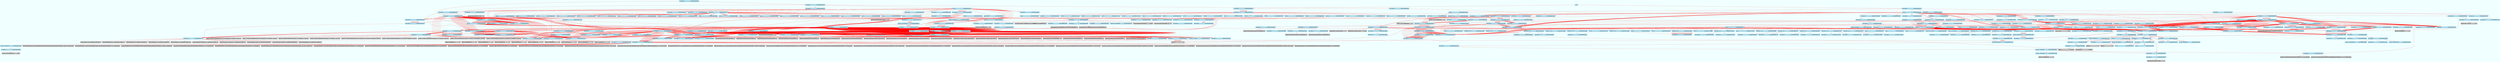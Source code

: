 digraph ftrace {
bgcolor=azure;
 node [shape=box, color=lightblue2, style=filled];
 edge [arrowsize=1, color=red];
"call (relative):........................ 0x00000036928046E" -> "call (relative):........................ 0x000000369280AD5"
"call (relative):........................ 0x00000036928046E"  -> "call (relative):........................ 0x0000003692815EF" -> "call (relative):........................ 0x0000003692816B4" -> "@brk(0)                                  = 0xc9e000"
"@brk(0)                                  = 0xc9e000" [color=grey]
"call (relative):........................ 0x0000003692815EF"  -> "call (relative):........................ 0x00000036928183F"
"call (relative):........................ 0x0000003692815EF"  -> "call (relative):........................ 0x0000003692816BA"
"call (relative):........................ 0x0000003692815EF"  -> "call rax: .............................. 0x000000369280183" -> "call (relative):........................ 0x000000369281655"
"call rax: .............................. 0x000000369280183"  -> "call (relative):........................ 0x000000369280AE7" -> "call (relative):........................ 0x00000036928183F"
"call (relative):........................ 0x000000369280AE7"  -> "call (relative):........................ 0x0000003692800AE"
"call (relative):........................ 0x000000369280AE7"  -> "call (relative):........................ 0x000000369281934"
"call rax: .............................. 0x000000369280183"  -> "call (relative):........................ 0x000000369280ADE" -> "call [rip + 0x21610F]: ................. 0x000000369280125"
"call rax: .............................. 0x000000369280183"  -> "call (relative):........................ 0x00000036928183C"
"call rax: .............................. 0x000000369280183"  -> "call (relative):........................ 0x000000369280AD5"
"call rax: .............................. 0x000000369280183"  -> "call (relative):........................ 0x000000369280AE7" -> "call (relative):........................ 0x00000036928183F"
"call (relative):........................ 0x000000369280AE7"  -> "call (relative):........................ 0x0000003692800AE"
"call (relative):........................ 0x000000369280AE7"  -> "call (relative):........................ 0x000000369281934"
"call rax: .............................. 0x000000369280183"  -> "call (relative):........................ 0x000000369280AD5"
"call rax: .............................. 0x000000369280183"  -> "call (relative):........................ 0x00000036928183F"
"call rax: .............................. 0x000000369280183"  -> "call (relative):........................ 0x0000003692800AC"
"call rax: .............................. 0x000000369280183"  -> "call (relative):........................ 0x000000369281934"
"call rax: .............................. 0x000000369280183"  -> "call (relative):........................ 0x000000369280ADE" -> "call [rip + 0x21610F]: ................. 0x000000369280125"
"call rax: .............................. 0x000000369280183"  -> "call (relative):........................ 0x000000369281637" -> "call (relative):........................ 0x0000003692818A5"
"call rax: .............................. 0x000000369280183"  -> "call (relative):........................ 0x0000003692807BF" -> "call (relative):........................ 0x000000369280DF2" -> "call (relative):........................ 0x0000003692800AC"
"call (relative):........................ 0x000000369280DF2"  -> "call (relative):........................ 0x000000369281911"
"call (relative):........................ 0x000000369280DF2"  -> "call (relative):........................ 0x000000369281911"
"call (relative):........................ 0x0000003692807BF"  -> "call (relative):........................ 0x0000003692800AC"
"call (relative):........................ 0x0000003692807BF"  -> "call (relative):........................ 0x0000003692800AC" -> "call (relative):........................ 0x0000003692817F5" -> "@mmap(0, 4096, PROT_READ|PROT_WRITE, MAP_PRIVATE|MAP_ANONYMOUS, -1, 0) = 0x7f3281ddf000"
"@mmap(0, 4096, PROT_READ|PROT_WRITE, MAP_PRIVATE|MAP_ANONYMOUS, -1, 0) = 0x7f3281ddf000" [color=grey]
"call rax: .............................. 0x000000369280183"  -> "call (relative):........................ 0x000000369280FAA"
"call rax: .............................. 0x000000369280183"  -> "call (relative):........................ 0x000000369280FA9"
"call rax: .............................. 0x000000369280183"  -> "call (relative):........................ 0x0000003692817E8" -> "@access('/etc/ld.so.preload', R_OK)      = -2"
"@access('/etc/ld.so.preload', R_OK)      = -2" [color=grey]
"call rax: .............................. 0x000000369280183"  -> "call (relative):........................ 0x000000369280CE0" -> "call (relative):........................ 0x000000369281834"
"call (relative):........................ 0x000000369280CE0"  -> "call (relative):........................ 0x000000369280F10" -> "call [rip + 0x211860]: ................. 0x000000369280124"
"call (relative):........................ 0x000000369280F10"  -> "call (relative):........................ 0x000000369281807"
"call (relative):........................ 0x000000369280F10"  -> "call rcx: .............................. 0x000000369280C91" -> "call (relative):........................ 0x00000036928081F" -> "call (relative):........................ 0x000000369281020" -> "call (relative):........................ 0x00000036928183C"
"call (relative):........................ 0x000000369281020"  -> "call (relative):........................ 0x00000036928183C"
"call (relative):........................ 0x00000036928081F"  -> "call (relative):........................ 0x000000369281020" -> "call (relative):........................ 0x00000036928183C"
"call (relative):........................ 0x000000369281020"  -> "call (relative):........................ 0x00000036928183C"
"call (relative):........................ 0x000000369281020"  -> "call (relative):........................ 0x00000036928183C"
"call (relative):........................ 0x00000036928081F"  -> "call (relative):........................ 0x00000036928183C"
"call (relative):........................ 0x00000036928081F"  -> "call (relative):........................ 0x000000369281020" -> "call (relative):........................ 0x00000036928183C"
"call (relative):........................ 0x000000369281020"  -> "call (relative):........................ 0x00000036928183C"
"call (relative):........................ 0x00000036928081F"  -> "call (relative):........................ 0x00000036928183C"
"call (relative):........................ 0x00000036928081F"  -> "call (relative):........................ 0x000000369281834"
"call (relative):........................ 0x00000036928081F"  -> "call (relative):........................ 0x00000036928183F"
"call (relative):........................ 0x00000036928081F"  -> "call (relative):........................ 0x000000369281598" -> "call (relative):........................ 0x000000369281006" -> "call (relative):........................ 0x0000003692817E2" -> "@open('/etc/ld.so.cache', O_RDONLY|O_CLOEXEC)= 3"
"@open('/etc/ld.so.cache', O_RDONLY|O_CLOEXEC)= 3" [color=grey]
"call (relative):........................ 0x000000369281006"  -> "call (relative):........................ 0x0000003692817DA" -> "@fstat(3, 0x7fff36aeb7a0)                = 0"
"@fstat(3, 0x7fff36aeb7a0)                = 0" [color=grey]
"call (relative):........................ 0x000000369281006"  -> "call (relative):........................ 0x0000003692817F5" -> "@mmap(0, 148095, PROT_READ, MAP_PRIVATE, 3, 0) = 0x7f3281dba000"
"@mmap(0, 148095, PROT_READ, MAP_PRIVATE, 3, 0) = 0x7f3281dba000" [color=grey]
"call (relative):........................ 0x000000369281006"  -> "call (relative):........................ 0x0000003692817F3" -> "@close(3)                                = 0"
"@close(3)                                = 0" [color=grey]
"call (relative):........................ 0x000000369281598"  -> "call (relative):........................ 0x0000003692818A5"
"call (relative):........................ 0x000000369281598"  -> "call (relative):........................ 0x0000003692818A5"
"call (relative):........................ 0x000000369281598"  -> "call (relative):........................ 0x000000369281589"
"call (relative):........................ 0x000000369281598"  -> "call (relative):........................ 0x000000369281589"
"call (relative):........................ 0x000000369281598"  -> "call (relative):........................ 0x000000369281589"
"call (relative):........................ 0x000000369281598"  -> "call (relative):........................ 0x000000369281589"
"call (relative):........................ 0x000000369281598"  -> "call (relative):........................ 0x000000369281589"
"call (relative):........................ 0x000000369281598"  -> "call (relative):........................ 0x000000369281589"
"call (relative):........................ 0x000000369281598"  -> "call (relative):........................ 0x000000369281589"
"call (relative):........................ 0x000000369281598"  -> "call (relative):........................ 0x000000369281589"
"call (relative):........................ 0x000000369281598"  -> "call (relative):........................ 0x000000369281589"
"call (relative):........................ 0x000000369281598"  -> "call (relative):........................ 0x000000369281589"
"call (relative):........................ 0x000000369281598"  -> "call (relative):........................ 0x000000369281589"
"call (relative):........................ 0x000000369281598"  -> "call (relative):........................ 0x000000369281589"
"call (relative):........................ 0x00000036928081F"  -> "call (relative):........................ 0x000000369280520" -> "call (relative):........................ 0x0000003692817E2" -> "@open('/lib64/libselinux.so.1', O_RDONLY|O_CLOEXEC)= 3"
"@open('/lib64/libselinux.so.1', O_RDONLY|O_CLOEXEC)= 3" [color=grey]
"call (relative):........................ 0x000000369280520"  -> "call (relative):........................ 0x0000003692817E4" -> "@read(3, '\177ELF\2\1\1\0\0\0\0\0\0\0\0\0\3\0>\0\1\0\0\0\37777777640d\0r:\0\0\0'..., 832)= 832"
"@read(3, '\177ELF\2\1\1\0\0\0\0\0\0\0\0\0\3\0>\0\1\0\0\0\37777777640d\0r:\0\0\0'..., 832)= 832" [color=grey]
"call (relative):........................ 0x000000369280520"  -> "call (relative):........................ 0x0000003692818A5"
"call (relative):........................ 0x000000369280520"  -> "call (relative):........................ 0x0000003692818A5"
"call (relative):........................ 0x000000369280520"  -> "call (relative):........................ 0x0000003692818A5"
"call (relative):........................ 0x00000036928081F"  -> "call (relative):........................ 0x00000036928183F"
"call (relative):........................ 0x00000036928081F"  -> "call (relative):........................ 0x0000003692800AC"
"call (relative):........................ 0x00000036928081F"  -> "call (relative):........................ 0x000000369281934"
"call (relative):........................ 0x00000036928081F"  -> "call (relative):........................ 0x0000003692805E1" -> "call (relative):........................ 0x000000369280FAA"
"call (relative):........................ 0x0000003692805E1"  -> "call (relative):........................ 0x0000003692817DA" -> "@fstat(3, 0x7fff36aeb7f0)                = 0"
"@fstat(3, 0x7fff36aeb7f0)                = 0" [color=grey]
"call (relative):........................ 0x0000003692805E1"  -> "call (relative):........................ 0x000000369280AE7" -> "call (relative):........................ 0x00000036928183F"
"call (relative):........................ 0x000000369280AE7"  -> "call (relative):........................ 0x0000003692800AE"
"call (relative):........................ 0x000000369280AE7"  -> "call (relative):........................ 0x000000369281934"
"call (relative):........................ 0x000000369280AE7"  -> "call (relative):........................ 0x00000036928183F"
"call (relative):........................ 0x000000369280AE7"  -> "call (relative):........................ 0x0000003692800AC"
"call (relative):........................ 0x000000369280AE7"  -> "call (relative):........................ 0x000000369281911"
"call (relative):........................ 0x0000003692805E1"  -> "call (relative):........................ 0x000000369281171"
"call (relative):........................ 0x0000003692805E1"  -> "call (relative):........................ 0x0000003692817F5" -> "@mmap(0x3a72000000, 2242712, PROT_READ|PROT_EXEC, MAP_PRIVATE|MAP_DENYWRITE, 3, 0) = 0x3a72000000"
"@mmap(0x3a72000000, 2242712, PROT_READ|PROT_EXEC, MAP_PRIVATE|MAP_DENYWRITE, 3, 0) = 0x3a72000000" [color=grey]
"call (relative):........................ 0x0000003692805E1"  -> "call (relative):........................ 0x0000003692817FA" -> "@mprotect(0x3a72021000, 2093056, PROT_NONE)= 0"
"@mprotect(0x3a72021000, 2093056, PROT_NONE)= 0" [color=grey]
"call (relative):........................ 0x0000003692805E1"  -> "call (relative):........................ 0x0000003692817F5" -> "@mmap(0x3a72220000, 8192, PROT_READ|PROT_WRITE, MAP_PRIVATE|MAP_FIXED|MAP_DENYWRITE, 3, 0x20000) = 0x3a72220000"
"@mmap(0x3a72220000, 8192, PROT_READ|PROT_WRITE, MAP_PRIVATE|MAP_FIXED|MAP_DENYWRITE, 3, 0x20000) = 0x3a72220000" [color=grey]
"call (relative):........................ 0x0000003692805E1"  -> "call (relative):........................ 0x000000369281910"
"call (relative):........................ 0x0000003692805E1"  -> "call (relative):........................ 0x0000003692817F5" -> "@mmap(0x3a72222000, 6296, PROT_READ|PROT_WRITE, MAP_PRIVATE|MAP_FIXED|MAP_ANONYMOUS, -1, 0) = 0x3a72222000"
"@mmap(0x3a72222000, 6296, PROT_READ|PROT_WRITE, MAP_PRIVATE|MAP_FIXED|MAP_ANONYMOUS, -1, 0) = 0x3a72222000" [color=grey]
"call (relative):........................ 0x0000003692805E1"  -> "call (relative):........................ 0x0000003692817F3" -> "@close(3)                                = 0"
"@close(3)                                = 0" [color=grey]
"call (relative):........................ 0x0000003692805E1"  -> "call (relative):........................ 0x000000369280AD5"
"call (relative):........................ 0x0000003692805E1"  -> "call (relative):........................ 0x000000369280ADE" -> "call [rip + 0x21610F]: ................. 0x000000369280125"
"call (relative):........................ 0x000000369280CE0"  -> "call (relative):........................ 0x000000369281834"
"call (relative):........................ 0x000000369280CE0"  -> "call (relative):........................ 0x000000369280F10" -> "call [rip + 0x211860]: ................. 0x000000369280124"
"call (relative):........................ 0x000000369280F10"  -> "call (relative):........................ 0x000000369281807"
"call (relative):........................ 0x000000369280F10"  -> "call rcx: .............................. 0x000000369280C91" -> "call (relative):........................ 0x00000036928081F" -> "call (relative):........................ 0x000000369281020" -> "call (relative):........................ 0x00000036928183C"
"call (relative):........................ 0x000000369281020"  -> "call (relative):........................ 0x00000036928183C"
"call (relative):........................ 0x00000036928081F"  -> "call (relative):........................ 0x000000369281020" -> "call (relative):........................ 0x00000036928183C"
"call (relative):........................ 0x000000369281020"  -> "call (relative):........................ 0x00000036928183C"
"call (relative):........................ 0x000000369281020"  -> "call (relative):........................ 0x00000036928183C"
"call (relative):........................ 0x00000036928081F"  -> "call (relative):........................ 0x00000036928183C"
"call (relative):........................ 0x00000036928081F"  -> "call (relative):........................ 0x000000369281020" -> "call (relative):........................ 0x00000036928183C"
"call (relative):........................ 0x000000369281020"  -> "call (relative):........................ 0x00000036928183C"
"call (relative):........................ 0x00000036928081F"  -> "call (relative):........................ 0x00000036928183C"
"call (relative):........................ 0x00000036928081F"  -> "call (relative):........................ 0x000000369281020" -> "call (relative):........................ 0x00000036928183C"
"call (relative):........................ 0x000000369281020"  -> "call (relative):........................ 0x00000036928183C"
"call (relative):........................ 0x00000036928081F"  -> "call (relative):........................ 0x00000036928183C"
"call (relative):........................ 0x00000036928081F"  -> "call (relative):........................ 0x000000369281834"
"call (relative):........................ 0x00000036928081F"  -> "call (relative):........................ 0x00000036928183F"
"call (relative):........................ 0x00000036928081F"  -> "call (relative):........................ 0x000000369281598" -> "call (relative):........................ 0x000000369281589"
"call (relative):........................ 0x000000369281598"  -> "call (relative):........................ 0x000000369281589"
"call (relative):........................ 0x000000369281598"  -> "call (relative):........................ 0x000000369281589"
"call (relative):........................ 0x000000369281598"  -> "call (relative):........................ 0x000000369281589"
"call (relative):........................ 0x000000369281598"  -> "call (relative):........................ 0x000000369281589"
"call (relative):........................ 0x000000369281598"  -> "call (relative):........................ 0x000000369281589"
"call (relative):........................ 0x000000369281598"  -> "call (relative):........................ 0x000000369281589"
"call (relative):........................ 0x000000369281598"  -> "call (relative):........................ 0x000000369281589"
"call (relative):........................ 0x000000369281598"  -> "call (relative):........................ 0x000000369281589"
"call (relative):........................ 0x000000369281598"  -> "call (relative):........................ 0x000000369281589"
"call (relative):........................ 0x00000036928081F"  -> "call (relative):........................ 0x000000369280520" -> "call (relative):........................ 0x0000003692817E2" -> "@open('/lib64/libcap.so.2', O_RDONLY|O_CLOEXEC)= 3"
"@open('/lib64/libcap.so.2', O_RDONLY|O_CLOEXEC)= 3" [color=grey]
"call (relative):........................ 0x000000369280520"  -> "call (relative):........................ 0x0000003692817E4" -> "@read(3, '\177ELF\2\1\1\0\0\0\0\0\0\0\0\0\3\0>\0\0\0 \26@\377777776536\0\0\0'..., 832)= 832"
"@read(3, '\177ELF\2\1\1\0\0\0\0\0\0\0\0\0\3\0>\0\0\0 \26@\377777776536\0\0\0'..., 832)= 832" [color=grey]
"call (relative):........................ 0x000000369280520"  -> "call (relative):........................ 0x0000003692818A5"
"call (relative):........................ 0x000000369280520"  -> "call (relative):........................ 0x0000003692818A5"
"call (relative):........................ 0x000000369280520"  -> "call (relative):........................ 0x0000003692818A5"
"call (relative):........................ 0x00000036928081F"  -> "call (relative):........................ 0x00000036928183F"
"call (relative):........................ 0x00000036928081F"  -> "call (relative):........................ 0x0000003692800AC"
"call (relative):........................ 0x00000036928081F"  -> "call (relative):........................ 0x000000369281934"
"call (relative):........................ 0x00000036928081F"  -> "call (relative):........................ 0x0000003692805E1" -> "call (relative):........................ 0x000000369280FAA"
"call (relative):........................ 0x0000003692805E1"  -> "call (relative):........................ 0x0000003692817DA" -> "@fstat(3, 0x7fff36aeb7c0)                = 0"
"@fstat(3, 0x7fff36aeb7c0)                = 0" [color=grey]
"call (relative):........................ 0x0000003692805E1"  -> "call (relative):........................ 0x000000369280AE7" -> "call (relative):........................ 0x00000036928183F"
"call (relative):........................ 0x000000369280AE7"  -> "call (relative):........................ 0x0000003692800AE"
"call (relative):........................ 0x000000369280AE7"  -> "call (relative):........................ 0x000000369281934"
"call (relative):........................ 0x000000369280AE7"  -> "call (relative):........................ 0x00000036928183F"
"call (relative):........................ 0x000000369280AE7"  -> "call (relative):........................ 0x0000003692800AC"
"call (relative):........................ 0x000000369280AE7"  -> "call (relative):........................ 0x000000369281911"
"call (relative):........................ 0x0000003692805E1"  -> "call (relative):........................ 0x0000003692817F5" -> "@mmap(0x36ab400000, 2114112, PROT_READ|PROT_EXEC, MAP_PRIVATE|MAP_DENYWRITE, 3, 0) = 0x36ab400000"
"@mmap(0x36ab400000, 2114112, PROT_READ|PROT_EXEC, MAP_PRIVATE|MAP_DENYWRITE, 3, 0) = 0x36ab400000" [color=grey]
"call (relative):........................ 0x0000003692805E1"  -> "call (relative):........................ 0x0000003692817FA" -> "@mprotect(0x36ab404000, 2093056, PROT_NONE)= 0"
"@mprotect(0x36ab404000, 2093056, PROT_NONE)= 0" [color=grey]
"call (relative):........................ 0x0000003692805E1"  -> "call (relative):........................ 0x0000003692817F5" -> "@mmap(0x36ab603000, 8192, PROT_READ|PROT_WRITE, MAP_PRIVATE|MAP_FIXED|MAP_DENYWRITE, 3, 0x3000) = 0x36ab603000"
"@mmap(0x36ab603000, 8192, PROT_READ|PROT_WRITE, MAP_PRIVATE|MAP_FIXED|MAP_DENYWRITE, 3, 0x3000) = 0x36ab603000" [color=grey]
"call (relative):........................ 0x0000003692805E1"  -> "call (relative):........................ 0x000000369281910"
"call (relative):........................ 0x0000003692805E1"  -> "call (relative):........................ 0x0000003692817F3" -> "@close(3)                                = 0"
"@close(3)                                = 0" [color=grey]
"call (relative):........................ 0x0000003692805E1"  -> "call (relative):........................ 0x000000369280AD5"
"call (relative):........................ 0x0000003692805E1"  -> "call (relative):........................ 0x000000369280ADE" -> "call [rip + 0x21610F]: ................. 0x000000369280125"
"call (relative):........................ 0x000000369280CE0"  -> "call (relative):........................ 0x000000369281834"
"call (relative):........................ 0x000000369280CE0"  -> "call (relative):........................ 0x000000369280F10" -> "call [rip + 0x211860]: ................. 0x000000369280124"
"call (relative):........................ 0x000000369280F10"  -> "call (relative):........................ 0x000000369281807"
"call (relative):........................ 0x000000369280F10"  -> "call rcx: .............................. 0x000000369280C91" -> "call (relative):........................ 0x00000036928081F" -> "call (relative):........................ 0x000000369281020" -> "call (relative):........................ 0x00000036928183C"
"call (relative):........................ 0x000000369281020"  -> "call (relative):........................ 0x00000036928183C"
"call (relative):........................ 0x00000036928081F"  -> "call (relative):........................ 0x000000369281020" -> "call (relative):........................ 0x00000036928183C"
"call (relative):........................ 0x000000369281020"  -> "call (relative):........................ 0x00000036928183C"
"call (relative):........................ 0x000000369281020"  -> "call (relative):........................ 0x00000036928183C"
"call (relative):........................ 0x00000036928081F"  -> "call (relative):........................ 0x00000036928183C"
"call (relative):........................ 0x00000036928081F"  -> "call (relative):........................ 0x000000369281020" -> "call (relative):........................ 0x00000036928183C"
"call (relative):........................ 0x000000369281020"  -> "call (relative):........................ 0x00000036928183C"
"call (relative):........................ 0x00000036928081F"  -> "call (relative):........................ 0x00000036928183C"
"call (relative):........................ 0x00000036928081F"  -> "call (relative):........................ 0x000000369281020" -> "call (relative):........................ 0x00000036928183C"
"call (relative):........................ 0x000000369281020"  -> "call (relative):........................ 0x00000036928183C"
"call (relative):........................ 0x00000036928081F"  -> "call (relative):........................ 0x00000036928183C"
"call (relative):........................ 0x00000036928081F"  -> "call (relative):........................ 0x000000369281020" -> "call (relative):........................ 0x00000036928183C"
"call (relative):........................ 0x000000369281020"  -> "call (relative):........................ 0x00000036928183C"
"call (relative):........................ 0x00000036928081F"  -> "call (relative):........................ 0x00000036928183C"
"call (relative):........................ 0x00000036928081F"  -> "call (relative):........................ 0x000000369281834"
"call (relative):........................ 0x00000036928081F"  -> "call (relative):........................ 0x00000036928183F"
"call (relative):........................ 0x00000036928081F"  -> "call (relative):........................ 0x000000369281598" -> "call (relative):........................ 0x000000369281589"
"call (relative):........................ 0x000000369281598"  -> "call (relative):........................ 0x000000369281589"
"call (relative):........................ 0x000000369281598"  -> "call (relative):........................ 0x000000369281589"
"call (relative):........................ 0x000000369281598"  -> "call (relative):........................ 0x000000369281589"
"call (relative):........................ 0x000000369281598"  -> "call (relative):........................ 0x000000369281589"
"call (relative):........................ 0x000000369281598"  -> "call (relative):........................ 0x000000369281589"
"call (relative):........................ 0x000000369281598"  -> "call (relative):........................ 0x000000369281589"
"call (relative):........................ 0x000000369281598"  -> "call (relative):........................ 0x000000369281589"
"call (relative):........................ 0x000000369281598"  -> "call (relative):........................ 0x000000369281589"
"call (relative):........................ 0x000000369281598"  -> "call (relative):........................ 0x000000369281589"
"call (relative):........................ 0x000000369281598"  -> "call (relative):........................ 0x000000369281589"
"call (relative):........................ 0x00000036928081F"  -> "call (relative):........................ 0x000000369280520" -> "call (relative):........................ 0x0000003692817E2" -> "@open('/lib64/libacl.so.1', O_RDONLY|O_CLOEXEC)= 3"
"@open('/lib64/libacl.so.1', O_RDONLY|O_CLOEXEC)= 3" [color=grey]
"call (relative):........................ 0x000000369280520"  -> "call (relative):........................ 0x0000003692817E4" -> "@read(3, '\177ELF\2\1\1\0\0\0\0\0\0\0\0\0\3\0>\0\0\0\37777777600\37\37777777700\377777776526\0\0\0'..., 832)= 832"
"@read(3, '\177ELF\2\1\1\0\0\0\0\0\0\0\0\0\3\0>\0\0\0\37777777600\37\37777777700\377777776526\0\0\0'..., 832)= 832" [color=grey]
"call (relative):........................ 0x000000369280520"  -> "call (relative):........................ 0x0000003692818A5"
"call (relative):........................ 0x000000369280520"  -> "call (relative):........................ 0x0000003692818A5"
"call (relative):........................ 0x000000369280520"  -> "call (relative):........................ 0x0000003692818A5"
"call (relative):........................ 0x00000036928081F"  -> "call (relative):........................ 0x00000036928183F"
"call (relative):........................ 0x00000036928081F"  -> "call (relative):........................ 0x0000003692800AC"
"call (relative):........................ 0x00000036928081F"  -> "call (relative):........................ 0x000000369281934"
"call (relative):........................ 0x00000036928081F"  -> "call (relative):........................ 0x0000003692805E1" -> "call (relative):........................ 0x000000369280FAA"
"call (relative):........................ 0x0000003692805E1"  -> "call (relative):........................ 0x0000003692817DA" -> "@fstat(3, 0x7fff36aeb790)                = 0"
"@fstat(3, 0x7fff36aeb790)                = 0" [color=grey]
"call (relative):........................ 0x0000003692805E1"  -> "call (relative):........................ 0x000000369280AE7" -> "call (relative):........................ 0x00000036928183F"
"call (relative):........................ 0x000000369280AE7"  -> "call (relative):........................ 0x0000003692800AE" -> "call (relative):........................ 0x0000003692817F5" -> "@mmap(0, 4096, PROT_READ|PROT_WRITE, MAP_PRIVATE|MAP_ANONYMOUS, -1, 0) = 0x7f3281db9000"
"@mmap(0, 4096, PROT_READ|PROT_WRITE, MAP_PRIVATE|MAP_ANONYMOUS, -1, 0) = 0x7f3281db9000" [color=grey]
"call (relative):........................ 0x000000369280AE7"  -> "call (relative):........................ 0x000000369281934"
"call (relative):........................ 0x000000369280AE7"  -> "call (relative):........................ 0x00000036928183F"
"call (relative):........................ 0x000000369280AE7"  -> "call (relative):........................ 0x0000003692800AC"
"call (relative):........................ 0x000000369280AE7"  -> "call (relative):........................ 0x000000369281911"
"call (relative):........................ 0x0000003692805E1"  -> "call (relative):........................ 0x0000003692817F5" -> "@mmap(0x36aac00000, 2130560, PROT_READ|PROT_EXEC, MAP_PRIVATE|MAP_DENYWRITE, 3, 0) = 0x36aac00000"
"@mmap(0x36aac00000, 2130560, PROT_READ|PROT_EXEC, MAP_PRIVATE|MAP_DENYWRITE, 3, 0) = 0x36aac00000" [color=grey]
"call (relative):........................ 0x0000003692805E1"  -> "call (relative):........................ 0x0000003692817FA" -> "@mprotect(0x36aac07000, 2097152, PROT_NONE)= 0"
"@mprotect(0x36aac07000, 2097152, PROT_NONE)= 0" [color=grey]
"call (relative):........................ 0x0000003692805E1"  -> "call (relative):........................ 0x0000003692817F5" -> "@mmap(0x36aae07000, 8192, PROT_READ|PROT_WRITE, MAP_PRIVATE|MAP_FIXED|MAP_DENYWRITE, 3, 0x7000) = 0x36aae07000"
"@mmap(0x36aae07000, 8192, PROT_READ|PROT_WRITE, MAP_PRIVATE|MAP_FIXED|MAP_DENYWRITE, 3, 0x7000) = 0x36aae07000" [color=grey]
"call (relative):........................ 0x0000003692805E1"  -> "call (relative):........................ 0x000000369281910"
"call (relative):........................ 0x0000003692805E1"  -> "call (relative):........................ 0x0000003692817F3" -> "@close(3)                                = 0"
"@close(3)                                = 0" [color=grey]
"call (relative):........................ 0x0000003692805E1"  -> "call (relative):........................ 0x000000369280AD5"
"call (relative):........................ 0x0000003692805E1"  -> "call (relative):........................ 0x000000369280ADE" -> "call [rip + 0x21610F]: ................. 0x000000369280125"
"call (relative):........................ 0x000000369280CE0"  -> "call (relative):........................ 0x000000369281834"
"call (relative):........................ 0x000000369280CE0"  -> "call (relative):........................ 0x000000369280F10" -> "call [rip + 0x211860]: ................. 0x000000369280124"
"call (relative):........................ 0x000000369280F10"  -> "call (relative):........................ 0x000000369281807"
"call (relative):........................ 0x000000369280F10"  -> "call rcx: .............................. 0x000000369280C91" -> "call (relative):........................ 0x00000036928081F" -> "call (relative):........................ 0x000000369281020" -> "call (relative):........................ 0x00000036928183C"
"call (relative):........................ 0x000000369281020"  -> "call (relative):........................ 0x00000036928183C"
"call (relative):........................ 0x00000036928081F"  -> "call (relative):........................ 0x000000369281020" -> "call (relative):........................ 0x00000036928183C"
"call (relative):........................ 0x000000369281020"  -> "call (relative):........................ 0x00000036928183C"
"call (relative):........................ 0x000000369281020"  -> "call (relative):........................ 0x00000036928183C"
"call (relative):........................ 0x00000036928081F"  -> "call (relative):........................ 0x00000036928183C"
"call (relative):........................ 0x00000036928081F"  -> "call (relative):........................ 0x000000369281020" -> "call (relative):........................ 0x00000036928183C"
"call (relative):........................ 0x000000369281020"  -> "call (relative):........................ 0x00000036928183C"
"call (relative):........................ 0x00000036928081F"  -> "call (relative):........................ 0x00000036928183C"
"call (relative):........................ 0x00000036928081F"  -> "call (relative):........................ 0x000000369281020" -> "call (relative):........................ 0x00000036928183C"
"call (relative):........................ 0x000000369281020"  -> "call (relative):........................ 0x00000036928183C"
"call (relative):........................ 0x00000036928081F"  -> "call (relative):........................ 0x00000036928183C"
"call (relative):........................ 0x00000036928081F"  -> "call (relative):........................ 0x000000369281020" -> "call (relative):........................ 0x00000036928183C"
"call (relative):........................ 0x000000369281020"  -> "call (relative):........................ 0x00000036928183C"
"call (relative):........................ 0x00000036928081F"  -> "call (relative):........................ 0x00000036928183C"
"call (relative):........................ 0x00000036928081F"  -> "call (relative):........................ 0x000000369281020" -> "call (relative):........................ 0x00000036928183C"
"call (relative):........................ 0x000000369281020"  -> "call (relative):........................ 0x00000036928183C"
"call (relative):........................ 0x00000036928081F"  -> "call (relative):........................ 0x00000036928183C"
"call (relative):........................ 0x00000036928081F"  -> "call (relative):........................ 0x000000369281834"
"call (relative):........................ 0x00000036928081F"  -> "call (relative):........................ 0x00000036928183F"
"call (relative):........................ 0x00000036928081F"  -> "call (relative):........................ 0x000000369281598" -> "call (relative):........................ 0x000000369281589"
"call (relative):........................ 0x000000369281598"  -> "call (relative):........................ 0x000000369281589"
"call (relative):........................ 0x000000369281598"  -> "call (relative):........................ 0x000000369281589"
"call (relative):........................ 0x000000369281598"  -> "call (relative):........................ 0x000000369281589"
"call (relative):........................ 0x000000369281598"  -> "call (relative):........................ 0x000000369281589"
"call (relative):........................ 0x000000369281598"  -> "call (relative):........................ 0x000000369281589"
"call (relative):........................ 0x000000369281598"  -> "call (relative):........................ 0x000000369281589"
"call (relative):........................ 0x000000369281598"  -> "call (relative):........................ 0x000000369281589"
"call (relative):........................ 0x000000369281598"  -> "call (relative):........................ 0x000000369281589"
"call (relative):........................ 0x00000036928081F"  -> "call (relative):........................ 0x000000369280520" -> "call (relative):........................ 0x0000003692817E2" -> "@open('/lib64/libc.so.6', O_RDONLY|O_CLOEXEC)= 3"
"@open('/lib64/libc.so.6', O_RDONLY|O_CLOEXEC)= 3" [color=grey]
"call (relative):........................ 0x000000369280520"  -> "call (relative):........................ 0x0000003692817E4" -> "@read(3, '\177ELF\2\1\1\3\0\0\0\0\0\0\0\0\3\0>\0\0\0p\36\37777777702\377777776226\0\0\0'..., 832)= 832"
"@read(3, '\177ELF\2\1\1\3\0\0\0\0\0\0\0\0\3\0>\0\0\0p\36\37777777702\377777776226\0\0\0'..., 832)= 832" [color=grey]
"call (relative):........................ 0x000000369280520"  -> "call (relative):........................ 0x0000003692818A5"
"call (relative):........................ 0x000000369280520"  -> "call (relative):........................ 0x0000003692818A5"
"call (relative):........................ 0x000000369280520"  -> "call (relative):........................ 0x0000003692818A5"
"call (relative):........................ 0x000000369280520"  -> "call (relative):........................ 0x0000003692818A5"
"call (relative):........................ 0x000000369280520"  -> "call (relative):........................ 0x0000003692818A5"
"call (relative):........................ 0x00000036928081F"  -> "call (relative):........................ 0x00000036928183F"
"call (relative):........................ 0x00000036928081F"  -> "call (relative):........................ 0x0000003692800AC"
"call (relative):........................ 0x00000036928081F"  -> "call (relative):........................ 0x000000369281934"
"call (relative):........................ 0x00000036928081F"  -> "call (relative):........................ 0x0000003692805E1" -> "call (relative):........................ 0x000000369280FAA"
"call (relative):........................ 0x0000003692805E1"  -> "call (relative):........................ 0x0000003692817DA" -> "@fstat(3, 0x7fff36aeb760)                = 0"
"@fstat(3, 0x7fff36aeb760)                = 0" [color=grey]
"call (relative):........................ 0x0000003692805E1"  -> "call (relative):........................ 0x000000369280AE7" -> "call (relative):........................ 0x00000036928183F"
"call (relative):........................ 0x000000369280AE7"  -> "call (relative):........................ 0x0000003692800AE"
"call (relative):........................ 0x000000369280AE7"  -> "call (relative):........................ 0x000000369281934"
"call (relative):........................ 0x000000369280AE7"  -> "call (relative):........................ 0x00000036928183F"
"call (relative):........................ 0x000000369280AE7"  -> "call (relative):........................ 0x0000003692800AC"
"call (relative):........................ 0x000000369280AE7"  -> "call (relative):........................ 0x000000369281911"
"call (relative):........................ 0x0000003692805E1"  -> "call (relative):........................ 0x000000369281171"
"call (relative):........................ 0x0000003692805E1"  -> "call (relative):........................ 0x0000003692817F5" -> "@mmap(0x3692c00000, 3920480, PROT_READ|PROT_EXEC, MAP_PRIVATE|MAP_DENYWRITE, 3, 0) = 0x3692c00000"
"@mmap(0x3692c00000, 3920480, PROT_READ|PROT_EXEC, MAP_PRIVATE|MAP_DENYWRITE, 3, 0) = 0x3692c00000" [color=grey]
"call (relative):........................ 0x0000003692805E1"  -> "call (relative):........................ 0x0000003692817FA" -> "@mprotect(0x3692db4000, 2093056, PROT_NONE)= 0"
"@mprotect(0x3692db4000, 2093056, PROT_NONE)= 0" [color=grey]
"call (relative):........................ 0x0000003692805E1"  -> "call (relative):........................ 0x0000003692817F5" -> "@mmap(0x3692fb3000, 24576, PROT_READ|PROT_WRITE, MAP_PRIVATE|MAP_FIXED|MAP_DENYWRITE, 3, 0x1b3000) = 0x3692fb3000"
"@mmap(0x3692fb3000, 24576, PROT_READ|PROT_WRITE, MAP_PRIVATE|MAP_FIXED|MAP_DENYWRITE, 3, 0x1b3000) = 0x3692fb3000" [color=grey]
"call (relative):........................ 0x0000003692805E1"  -> "call (relative):........................ 0x000000369281910"
"call (relative):........................ 0x0000003692805E1"  -> "call (relative):........................ 0x0000003692817F5" -> "@mmap(0x3692fb9000, 16992, PROT_READ|PROT_WRITE, MAP_PRIVATE|MAP_FIXED|MAP_ANONYMOUS, -1, 0) = 0x3692fb9000"
"@mmap(0x3692fb9000, 16992, PROT_READ|PROT_WRITE, MAP_PRIVATE|MAP_FIXED|MAP_ANONYMOUS, -1, 0) = 0x3692fb9000" [color=grey]
"call (relative):........................ 0x0000003692805E1"  -> "call (relative):........................ 0x0000003692817F3" -> "@close(3)                                = 0"
"@close(3)                                = 0" [color=grey]
"call (relative):........................ 0x0000003692805E1"  -> "call (relative):........................ 0x000000369280AD5"
"call (relative):........................ 0x0000003692805E1"  -> "call (relative):........................ 0x000000369280ADE" -> "call [rip + 0x21610F]: ................. 0x000000369280125"
"call (relative):........................ 0x000000369280CE0"  -> "call (relative):........................ 0x000000369281834"
"call (relative):........................ 0x000000369280CE0"  -> "call (relative):........................ 0x000000369280F10" -> "call [rip + 0x211860]: ................. 0x000000369280124"
"call (relative):........................ 0x000000369280F10"  -> "call (relative):........................ 0x000000369281807"
"call (relative):........................ 0x000000369280F10"  -> "call rcx: .............................. 0x000000369280C91" -> "call (relative):........................ 0x00000036928081F" -> "call (relative):........................ 0x000000369281020" -> "call (relative):........................ 0x00000036928183C"
"call (relative):........................ 0x000000369281020"  -> "call (relative):........................ 0x00000036928183C"
"call (relative):........................ 0x00000036928081F"  -> "call (relative):........................ 0x000000369281020" -> "call (relative):........................ 0x00000036928183C"
"call (relative):........................ 0x000000369281020"  -> "call (relative):........................ 0x00000036928183C"
"call (relative):........................ 0x000000369281020"  -> "call (relative):........................ 0x00000036928183C"
"call (relative):........................ 0x00000036928081F"  -> "call (relative):........................ 0x00000036928183C"
"call (relative):........................ 0x00000036928081F"  -> "call (relative):........................ 0x000000369281020" -> "call (relative):........................ 0x00000036928183C"
"call (relative):........................ 0x000000369281020"  -> "call (relative):........................ 0x00000036928183C"
"call (relative):........................ 0x00000036928081F"  -> "call (relative):........................ 0x00000036928183C"
"call (relative):........................ 0x00000036928081F"  -> "call (relative):........................ 0x000000369281020" -> "call (relative):........................ 0x00000036928183C"
"call (relative):........................ 0x000000369281020"  -> "call (relative):........................ 0x00000036928183C"
"call (relative):........................ 0x00000036928081F"  -> "call (relative):........................ 0x00000036928183C"
"call (relative):........................ 0x00000036928081F"  -> "call (relative):........................ 0x000000369281020" -> "call (relative):........................ 0x00000036928183C"
"call (relative):........................ 0x000000369281020"  -> "call (relative):........................ 0x00000036928183C"
"call (relative):........................ 0x00000036928081F"  -> "call (relative):........................ 0x00000036928183C"
"call (relative):........................ 0x00000036928081F"  -> "call (relative):........................ 0x000000369281020" -> "call (relative):........................ 0x00000036928183C"
"call (relative):........................ 0x000000369281020"  -> "call (relative):........................ 0x00000036928183C"
"call (relative):........................ 0x00000036928081F"  -> "call (relative):........................ 0x00000036928183C"
"call (relative):........................ 0x00000036928081F"  -> "call (relative):........................ 0x000000369281020" -> "call (relative):........................ 0x00000036928183C"
"call (relative):........................ 0x000000369281020"  -> "call (relative):........................ 0x00000036928183C"
"call (relative):........................ 0x00000036928081F"  -> "call (relative):........................ 0x00000036928183C"
"call (relative):........................ 0x00000036928081F"  -> "call (relative):........................ 0x000000369281834"
"call (relative):........................ 0x00000036928081F"  -> "call (relative):........................ 0x00000036928183F"
"call (relative):........................ 0x00000036928081F"  -> "call (relative):........................ 0x0000003692807A5"
"call (relative):........................ 0x00000036928081F"  -> "call (relative):........................ 0x0000003692807A5"
"call (relative):........................ 0x00000036928081F"  -> "call (relative):........................ 0x000000369281598" -> "call (relative):........................ 0x000000369281589"
"call (relative):........................ 0x000000369281598"  -> "call (relative):........................ 0x000000369281589"
"call (relative):........................ 0x000000369281598"  -> "call (relative):........................ 0x000000369281589"
"call (relative):........................ 0x000000369281598"  -> "call (relative):........................ 0x000000369281589"
"call (relative):........................ 0x000000369281598"  -> "call (relative):........................ 0x000000369281589"
"call (relative):........................ 0x000000369281598"  -> "call (relative):........................ 0x000000369281589"
"call (relative):........................ 0x000000369281598"  -> "call (relative):........................ 0x000000369281589"
"call (relative):........................ 0x000000369281598"  -> "call (relative):........................ 0x000000369281589"
"call (relative):........................ 0x000000369281598"  -> "call (relative):........................ 0x000000369281589"
"call (relative):........................ 0x000000369281598"  -> "call (relative):........................ 0x000000369281589"
"call (relative):........................ 0x000000369281598"  -> "call (relative):........................ 0x000000369281589"
"call (relative):........................ 0x00000036928081F"  -> "call (relative):........................ 0x000000369280520" -> "call (relative):........................ 0x0000003692817E2" -> "@open('/lib64/libpcre.so.1libpcre.so.1', O_RDONLY|O_CLOEXEC)= 3"
"@open('/lib64/libpcre.so.1libpcre.so.1', O_RDONLY|O_CLOEXEC)= 3" [color=grey]
"call (relative):........................ 0x000000369280520"  -> "call (relative):........................ 0x0000003692817E4" -> "@read(3, '\177ELF\2\1\1\0\0\0\0\0\0\0\0\0\3\0>\0\1\0\0\0p\27\37777777700q:\0\0\0'..., 832)= 832"
"@read(3, '\177ELF\2\1\1\0\0\0\0\0\0\0\0\0\3\0>\0\1\0\0\0p\27\37777777700q:\0\0\0'..., 832)= 832" [color=grey]
"call (relative):........................ 0x000000369280520"  -> "call (relative):........................ 0x0000003692818A5"
"call (relative):........................ 0x000000369280520"  -> "call (relative):........................ 0x0000003692818A5"
"call (relative):........................ 0x000000369280520"  -> "call (relative):........................ 0x0000003692818A5"
"call (relative):........................ 0x00000036928081F"  -> "call (relative):........................ 0x00000036928183F"
"call (relative):........................ 0x00000036928081F"  -> "call (relative):........................ 0x0000003692800AC"
"call (relative):........................ 0x00000036928081F"  -> "call (relative):........................ 0x000000369281934"
"call (relative):........................ 0x00000036928081F"  -> "call (relative):........................ 0x0000003692805E1" -> "call (relative):........................ 0x000000369280FAA"
"call (relative):........................ 0x0000003692805E1"  -> "call (relative):........................ 0x0000003692817DA" -> "@fstat(3, 0x7fff36aeb610)                = 0"
"@fstat(3, 0x7fff36aeb610)                = 0" [color=grey]
"call (relative):........................ 0x0000003692805E1"  -> "call (relative):........................ 0x000000369280AE7" -> "call (relative):........................ 0x00000036928183F"
"call (relative):........................ 0x000000369280AE7"  -> "call (relative):........................ 0x0000003692800AE"
"call (relative):........................ 0x000000369280AE7"  -> "call (relative):........................ 0x000000369281934"
"call (relative):........................ 0x000000369280AE7"  -> "call (relative):........................ 0x00000036928183F"
"call (relative):........................ 0x000000369280AE7"  -> "call (relative):........................ 0x0000003692800AC"
"call (relative):........................ 0x000000369280AE7"  -> "call (relative):........................ 0x000000369281911"
"call (relative):........................ 0x0000003692805E1"  -> "call (relative):........................ 0x0000003692817F5" -> "@mmap(0x3a71c00000, 2511368, PROT_READ|PROT_EXEC, MAP_PRIVATE|MAP_DENYWRITE, 3, 0) = 0x3a71c00000"
"@mmap(0x3a71c00000, 2511368, PROT_READ|PROT_EXEC, MAP_PRIVATE|MAP_DENYWRITE, 3, 0) = 0x3a71c00000" [color=grey]
"call (relative):........................ 0x0000003692805E1"  -> "call (relative):........................ 0x0000003692817FA" -> "@mprotect(0x3a71c65000, 2093056, PROT_NONE)= 0"
"@mprotect(0x3a71c65000, 2093056, PROT_NONE)= 0" [color=grey]
"call (relative):........................ 0x0000003692805E1"  -> "call (relative):........................ 0x0000003692817F5" -> "@mmap(0x3a71e64000, 8192, PROT_READ|PROT_WRITE, MAP_PRIVATE|MAP_FIXED|MAP_DENYWRITE, 3, 0x64000) = 0x3a71e64000"
"@mmap(0x3a71e64000, 8192, PROT_READ|PROT_WRITE, MAP_PRIVATE|MAP_FIXED|MAP_DENYWRITE, 3, 0x64000) = 0x3a71e64000" [color=grey]
"call (relative):........................ 0x0000003692805E1"  -> "call (relative):........................ 0x000000369281910"
"call (relative):........................ 0x0000003692805E1"  -> "call (relative):........................ 0x0000003692817F3" -> "@close(3)                                = 0"
"@close(3)                                = 0" [color=grey]
"call (relative):........................ 0x0000003692805E1"  -> "call (relative):........................ 0x000000369280AD5"
"call (relative):........................ 0x0000003692805E1"  -> "call (relative):........................ 0x000000369280ADE" -> "call [rip + 0x21610F]: ................. 0x000000369280125"
"call (relative):........................ 0x000000369280CE0"  -> "call (relative):........................ 0x000000369281834"
"call (relative):........................ 0x000000369280CE0"  -> "call (relative):........................ 0x000000369280F10" -> "call [rip + 0x211860]: ................. 0x000000369280124"
"call (relative):........................ 0x000000369280F10"  -> "call (relative):........................ 0x000000369281807"
"call (relative):........................ 0x000000369280F10"  -> "call rcx: .............................. 0x000000369280C91" -> "call (relative):........................ 0x00000036928081F" -> "call (relative):........................ 0x000000369281020" -> "call (relative):........................ 0x00000036928183C"
"call (relative):........................ 0x000000369281020"  -> "call (relative):........................ 0x00000036928183C"
"call (relative):........................ 0x00000036928081F"  -> "call (relative):........................ 0x000000369281020" -> "call (relative):........................ 0x00000036928183C"
"call (relative):........................ 0x000000369281020"  -> "call (relative):........................ 0x00000036928183C"
"call (relative):........................ 0x000000369281020"  -> "call (relative):........................ 0x00000036928183C"
"call (relative):........................ 0x00000036928081F"  -> "call (relative):........................ 0x00000036928183C"
"call (relative):........................ 0x00000036928081F"  -> "call (relative):........................ 0x000000369281020" -> "call (relative):........................ 0x00000036928183C"
"call (relative):........................ 0x000000369281020"  -> "call (relative):........................ 0x00000036928183C"
"call (relative):........................ 0x00000036928081F"  -> "call (relative):........................ 0x00000036928183C"
"call (relative):........................ 0x00000036928081F"  -> "call (relative):........................ 0x000000369281020" -> "call (relative):........................ 0x00000036928183C"
"call (relative):........................ 0x000000369281020"  -> "call (relative):........................ 0x00000036928183C"
"call (relative):........................ 0x00000036928081F"  -> "call (relative):........................ 0x00000036928183C"
"call (relative):........................ 0x00000036928081F"  -> "call (relative):........................ 0x000000369281020" -> "call (relative):........................ 0x00000036928183C"
"call (relative):........................ 0x000000369281020"  -> "call (relative):........................ 0x00000036928183C"
"call (relative):........................ 0x00000036928081F"  -> "call (relative):........................ 0x00000036928183C"
"call (relative):........................ 0x00000036928081F"  -> "call (relative):........................ 0x000000369281020" -> "call (relative):........................ 0x00000036928183C"
"call (relative):........................ 0x000000369281020"  -> "call (relative):........................ 0x00000036928183C"
"call (relative):........................ 0x00000036928081F"  -> "call (relative):........................ 0x00000036928183C"
"call (relative):........................ 0x00000036928081F"  -> "call (relative):........................ 0x000000369281020" -> "call (relative):........................ 0x00000036928183C"
"call (relative):........................ 0x000000369281020"  -> "call (relative):........................ 0x00000036928183C"
"call (relative):........................ 0x00000036928081F"  -> "call (relative):........................ 0x00000036928183C"
"call (relative):........................ 0x00000036928081F"  -> "call (relative):........................ 0x000000369281020" -> "call (relative):........................ 0x00000036928183C"
"call (relative):........................ 0x000000369281020"  -> "call (relative):........................ 0x00000036928183C"
"call (relative):........................ 0x00000036928081F"  -> "call (relative):........................ 0x00000036928183C"
"call (relative):........................ 0x00000036928081F"  -> "call (relative):........................ 0x000000369281834"
"call (relative):........................ 0x00000036928081F"  -> "call (relative):........................ 0x00000036928183F"
"call (relative):........................ 0x00000036928081F"  -> "call (relative):........................ 0x000000369281598" -> "call (relative):........................ 0x000000369281589"
"call (relative):........................ 0x000000369281598"  -> "call (relative):........................ 0x000000369281589"
"call (relative):........................ 0x000000369281598"  -> "call (relative):........................ 0x000000369281589"
"call (relative):........................ 0x000000369281598"  -> "call (relative):........................ 0x000000369281589"
"call (relative):........................ 0x000000369281598"  -> "call (relative):........................ 0x000000369281589"
"call (relative):........................ 0x000000369281598"  -> "call (relative):........................ 0x000000369281589"
"call (relative):........................ 0x000000369281598"  -> "call (relative):........................ 0x000000369281589"
"call (relative):........................ 0x000000369281598"  -> "call (relative):........................ 0x000000369281589"
"call (relative):........................ 0x000000369281598"  -> "call (relative):........................ 0x000000369281589"
"call (relative):........................ 0x000000369281598"  -> "call (relative):........................ 0x000000369281589"
"call (relative):........................ 0x000000369281598"  -> "call (relative):........................ 0x000000369281589"
"call (relative):........................ 0x00000036928081F"  -> "call (relative):........................ 0x000000369280520" -> "call (relative):........................ 0x0000003692817E2" -> "@open('/lib64/liblzma.so.5liblzma.so.5', O_RDONLY|O_CLOEXEC)= 3"
"@open('/lib64/liblzma.so.5liblzma.so.5', O_RDONLY|O_CLOEXEC)= 3" [color=grey]
"call (relative):........................ 0x000000369280520"  -> "call (relative):........................ 0x0000003692817E4" -> "@read(3, '\177ELF\2\1\1\0\0\0\0\0\0\0\0\0\3\0>\0\1\0\0\0\377777777400\37777777600q:\0\0\0'..., 832)= 832"
"@read(3, '\177ELF\2\1\1\0\0\0\0\0\0\0\0\0\3\0>\0\1\0\0\0\377777777400\37777777600q:\0\0\0'..., 832)= 832" [color=grey]
"call (relative):........................ 0x000000369280520"  -> "call (relative):........................ 0x0000003692818A5"
"call (relative):........................ 0x000000369280520"  -> "call (relative):........................ 0x0000003692818A5"
"call (relative):........................ 0x000000369280520"  -> "call (relative):........................ 0x0000003692818A5"
"call (relative):........................ 0x00000036928081F"  -> "call (relative):........................ 0x00000036928183F"
"call (relative):........................ 0x00000036928081F"  -> "call (relative):........................ 0x0000003692800AC"
"call (relative):........................ 0x00000036928081F"  -> "call (relative):........................ 0x000000369281934"
"call (relative):........................ 0x00000036928081F"  -> "call (relative):........................ 0x0000003692805E1" -> "call (relative):........................ 0x000000369280FAA"
"call (relative):........................ 0x0000003692805E1"  -> "call (relative):........................ 0x0000003692817DA" -> "@fstat(3, 0x7fff36aeb5e0)                = 0"
"@fstat(3, 0x7fff36aeb5e0)                = 0" [color=grey]
"call (relative):........................ 0x0000003692805E1"  -> "call (relative):........................ 0x000000369280AE7" -> "call (relative):........................ 0x00000036928183F"
"call (relative):........................ 0x000000369280AE7"  -> "call (relative):........................ 0x0000003692800AE" -> "call (relative):........................ 0x0000003692817F5" -> "@mmap(0, 4096, PROT_READ|PROT_WRITE, MAP_PRIVATE|MAP_ANONYMOUS, -1, 0) = 0x7f3281db8000"
"@mmap(0, 4096, PROT_READ|PROT_WRITE, MAP_PRIVATE|MAP_ANONYMOUS, -1, 0) = 0x7f3281db8000" [color=grey]
"call (relative):........................ 0x000000369280AE7"  -> "call (relative):........................ 0x000000369281934"
"call (relative):........................ 0x000000369280AE7"  -> "call (relative):........................ 0x00000036928183F"
"call (relative):........................ 0x000000369280AE7"  -> "call (relative):........................ 0x0000003692800AC"
"call (relative):........................ 0x000000369280AE7"  -> "call (relative):........................ 0x000000369281911"
"call (relative):........................ 0x0000003692805E1"  -> "call (relative):........................ 0x0000003692817F5" -> "@mmap(0x3a71800000, 2245240, PROT_READ|PROT_EXEC, MAP_PRIVATE|MAP_DENYWRITE, 3, 0) = 0x3a71800000"
"@mmap(0x3a71800000, 2245240, PROT_READ|PROT_EXEC, MAP_PRIVATE|MAP_DENYWRITE, 3, 0) = 0x3a71800000" [color=grey]
"call (relative):........................ 0x0000003692805E1"  -> "call (relative):........................ 0x0000003692817FA" -> "@mprotect(0x3a71824000, 2093056, PROT_NONE)= 0"
"@mprotect(0x3a71824000, 2093056, PROT_NONE)= 0" [color=grey]
"call (relative):........................ 0x0000003692805E1"  -> "call (relative):........................ 0x0000003692817F5" -> "@mmap(0x3a71a23000, 8192, PROT_READ|PROT_WRITE, MAP_PRIVATE|MAP_FIXED|MAP_DENYWRITE, 3, 0x23000) = 0x3a71a23000"
"@mmap(0x3a71a23000, 8192, PROT_READ|PROT_WRITE, MAP_PRIVATE|MAP_FIXED|MAP_DENYWRITE, 3, 0x23000) = 0x3a71a23000" [color=grey]
"call (relative):........................ 0x0000003692805E1"  -> "call (relative):........................ 0x000000369281910"
"call (relative):........................ 0x0000003692805E1"  -> "call (relative):........................ 0x0000003692817F3" -> "@close(3)                                = 0"
"@close(3)                                = 0" [color=grey]
"call (relative):........................ 0x0000003692805E1"  -> "call (relative):........................ 0x000000369280AD5"
"call (relative):........................ 0x0000003692805E1"  -> "call (relative):........................ 0x000000369280ADE" -> "call [rip + 0x21610F]: ................. 0x000000369280125"
"call (relative):........................ 0x000000369280CE0"  -> "call (relative):........................ 0x000000369281834"
"call (relative):........................ 0x000000369280CE0"  -> "call (relative):........................ 0x000000369280F10" -> "call [rip + 0x211860]: ................. 0x000000369280124"
"call (relative):........................ 0x000000369280F10"  -> "call (relative):........................ 0x000000369281807"
"call (relative):........................ 0x000000369280F10"  -> "call rcx: .............................. 0x000000369280C91" -> "call (relative):........................ 0x00000036928081F" -> "call (relative):........................ 0x000000369281020" -> "call (relative):........................ 0x00000036928183C"
"call (relative):........................ 0x000000369281020"  -> "call (relative):........................ 0x00000036928183C"
"call (relative):........................ 0x00000036928081F"  -> "call (relative):........................ 0x000000369281020" -> "call (relative):........................ 0x00000036928183C"
"call (relative):........................ 0x000000369281020"  -> "call (relative):........................ 0x00000036928183C"
"call (relative):........................ 0x000000369281020"  -> "call (relative):........................ 0x00000036928183C"
"call (relative):........................ 0x00000036928081F"  -> "call (relative):........................ 0x00000036928183C"
"call (relative):........................ 0x00000036928081F"  -> "call (relative):........................ 0x000000369281020" -> "call (relative):........................ 0x00000036928183C"
"call (relative):........................ 0x000000369281020"  -> "call (relative):........................ 0x00000036928183C"
"call (relative):........................ 0x00000036928081F"  -> "call (relative):........................ 0x00000036928183C"
"call (relative):........................ 0x00000036928081F"  -> "call (relative):........................ 0x000000369281020" -> "call (relative):........................ 0x00000036928183C"
"call (relative):........................ 0x000000369281020"  -> "call (relative):........................ 0x00000036928183C"
"call (relative):........................ 0x00000036928081F"  -> "call (relative):........................ 0x00000036928183C"
"call (relative):........................ 0x00000036928081F"  -> "call (relative):........................ 0x000000369281020" -> "call (relative):........................ 0x00000036928183C"
"call (relative):........................ 0x000000369281020"  -> "call (relative):........................ 0x00000036928183C"
"call (relative):........................ 0x00000036928081F"  -> "call (relative):........................ 0x00000036928183C"
"call (relative):........................ 0x00000036928081F"  -> "call (relative):........................ 0x000000369281020" -> "call (relative):........................ 0x00000036928183C"
"call (relative):........................ 0x000000369281020"  -> "call (relative):........................ 0x00000036928183C"
"call (relative):........................ 0x00000036928081F"  -> "call (relative):........................ 0x00000036928183C"
"call (relative):........................ 0x00000036928081F"  -> "call (relative):........................ 0x000000369281020" -> "call (relative):........................ 0x00000036928183C"
"call (relative):........................ 0x000000369281020"  -> "call (relative):........................ 0x00000036928183C"
"call (relative):........................ 0x00000036928081F"  -> "call (relative):........................ 0x00000036928183C"
"call (relative):........................ 0x00000036928081F"  -> "call (relative):........................ 0x000000369281020" -> "call (relative):........................ 0x00000036928183C"
"call (relative):........................ 0x000000369281020"  -> "call (relative):........................ 0x00000036928183C"
"call (relative):........................ 0x00000036928081F"  -> "call (relative):........................ 0x00000036928183C"
"call (relative):........................ 0x00000036928081F"  -> "call (relative):........................ 0x000000369281020" -> "call (relative):........................ 0x00000036928183C"
"call (relative):........................ 0x000000369281020"  -> "call (relative):........................ 0x00000036928183C"
"call (relative):........................ 0x00000036928081F"  -> "call (relative):........................ 0x00000036928183C"
"call (relative):........................ 0x00000036928081F"  -> "call (relative):........................ 0x000000369281834"
"call (relative):........................ 0x00000036928081F"  -> "call (relative):........................ 0x00000036928183F"
"call (relative):........................ 0x00000036928081F"  -> "call (relative):........................ 0x000000369281598" -> "call (relative):........................ 0x000000369281589"
"call (relative):........................ 0x000000369281598"  -> "call (relative):........................ 0x000000369281589"
"call (relative):........................ 0x000000369281598"  -> "call (relative):........................ 0x000000369281589"
"call (relative):........................ 0x000000369281598"  -> "call (relative):........................ 0x000000369281589"
"call (relative):........................ 0x000000369281598"  -> "call (relative):........................ 0x000000369281589"
"call (relative):........................ 0x000000369281598"  -> "call (relative):........................ 0x000000369281589"
"call (relative):........................ 0x000000369281598"  -> "call (relative):........................ 0x000000369281589"
"call (relative):........................ 0x000000369281598"  -> "call (relative):........................ 0x000000369281589"
"call (relative):........................ 0x000000369281598"  -> "call (relative):........................ 0x000000369281589"
"call (relative):........................ 0x000000369281598"  -> "call (relative):........................ 0x000000369281589"
"call (relative):........................ 0x000000369281598"  -> "call (relative):........................ 0x000000369281589"
"call (relative):........................ 0x00000036928081F"  -> "call (relative):........................ 0x000000369280520" -> "call (relative):........................ 0x0000003692817E2" -> "@open('/lib64/libdl.so.2libdl.so.2', O_RDONLY|O_CLOEXEC)= 3"
"@open('/lib64/libdl.so.2libdl.so.2', O_RDONLY|O_CLOEXEC)= 3" [color=grey]
"call (relative):........................ 0x000000369280520"  -> "call (relative):........................ 0x0000003692817E4" -> "@read(3, '\177ELF\2\1\1\0\0\0\0\0\0\0\0\0\3\0>\0\0\0\37777777720\16\0\377777776236\0\0\0'..., 832)= 832"
"@read(3, '\177ELF\2\1\1\0\0\0\0\0\0\0\0\0\3\0>\0\0\0\37777777720\16\0\377777776236\0\0\0'..., 832)= 832" [color=grey]
"call (relative):........................ 0x000000369280520"  -> "call (relative):........................ 0x0000003692818A5"
"call (relative):........................ 0x000000369280520"  -> "call (relative):........................ 0x0000003692818A5"
"call (relative):........................ 0x000000369280520"  -> "call (relative):........................ 0x0000003692818A5"
"call (relative):........................ 0x000000369280520"  -> "call (relative):........................ 0x0000003692818A5"
"call (relative):........................ 0x00000036928081F"  -> "call (relative):........................ 0x00000036928183F"
"call (relative):........................ 0x00000036928081F"  -> "call (relative):........................ 0x0000003692800AC"
"call (relative):........................ 0x00000036928081F"  -> "call (relative):........................ 0x000000369281934"
"call (relative):........................ 0x00000036928081F"  -> "call (relative):........................ 0x0000003692805E1" -> "call (relative):........................ 0x000000369280FAA"
"call (relative):........................ 0x0000003692805E1"  -> "call (relative):........................ 0x0000003692817DA" -> "@fstat(3, 0x7fff36aeb5b0)                = 0"
"@fstat(3, 0x7fff36aeb5b0)                = 0" [color=grey]
"call (relative):........................ 0x0000003692805E1"  -> "call (relative):........................ 0x000000369280AE7" -> "call (relative):........................ 0x00000036928183F"
"call (relative):........................ 0x000000369280AE7"  -> "call (relative):........................ 0x0000003692800AE"
"call (relative):........................ 0x000000369280AE7"  -> "call (relative):........................ 0x000000369281934"
"call (relative):........................ 0x000000369280AE7"  -> "call (relative):........................ 0x00000036928183F"
"call (relative):........................ 0x000000369280AE7"  -> "call (relative):........................ 0x0000003692800AC"
"call (relative):........................ 0x000000369280AE7"  -> "call (relative):........................ 0x000000369281911"
"call (relative):........................ 0x0000003692805E1"  -> "call (relative):........................ 0x0000003692817F5" -> "@mmap(0x3693000000, 2109744, PROT_READ|PROT_EXEC, MAP_PRIVATE|MAP_DENYWRITE, 3, 0) = 0x3693000000"
"@mmap(0x3693000000, 2109744, PROT_READ|PROT_EXEC, MAP_PRIVATE|MAP_DENYWRITE, 3, 0) = 0x3693000000" [color=grey]
"call (relative):........................ 0x0000003692805E1"  -> "call (relative):........................ 0x0000003692817FA" -> "@mprotect(0x3693003000, 2093056, PROT_NONE)= 0"
"@mprotect(0x3693003000, 2093056, PROT_NONE)= 0" [color=grey]
"call (relative):........................ 0x0000003692805E1"  -> "call (relative):........................ 0x0000003692817F5" -> "@mmap(0x3693202000, 8192, PROT_READ|PROT_WRITE, MAP_PRIVATE|MAP_FIXED|MAP_DENYWRITE, 3, 0x2000) = 0x3693202000"
"@mmap(0x3693202000, 8192, PROT_READ|PROT_WRITE, MAP_PRIVATE|MAP_FIXED|MAP_DENYWRITE, 3, 0x2000) = 0x3693202000" [color=grey]
"call (relative):........................ 0x0000003692805E1"  -> "call (relative):........................ 0x000000369281910"
"call (relative):........................ 0x0000003692805E1"  -> "call (relative):........................ 0x0000003692817F3" -> "@close(3)                                = 0"
"@close(3)                                = 0" [color=grey]
"call (relative):........................ 0x0000003692805E1"  -> "call (relative):........................ 0x000000369280AD5"
"call (relative):........................ 0x0000003692805E1"  -> "call (relative):........................ 0x000000369280ADE" -> "call [rip + 0x21610F]: ................. 0x000000369280125"
"call (relative):........................ 0x000000369280CE0"  -> "call (relative):........................ 0x000000369281834"
"call (relative):........................ 0x000000369280CE0"  -> "call (relative):........................ 0x000000369280F10" -> "call [rip + 0x211860]: ................. 0x000000369280124"
"call (relative):........................ 0x000000369280F10"  -> "call (relative):........................ 0x000000369281807"
"call (relative):........................ 0x000000369280F10"  -> "call rcx: .............................. 0x000000369280C91" -> "call (relative):........................ 0x00000036928081F" -> "call (relative):........................ 0x000000369281020" -> "call (relative):........................ 0x00000036928183C"
"call (relative):........................ 0x000000369281020"  -> "call (relative):........................ 0x00000036928183C"
"call (relative):........................ 0x00000036928081F"  -> "call (relative):........................ 0x000000369281020" -> "call (relative):........................ 0x00000036928183C"
"call (relative):........................ 0x000000369281020"  -> "call (relative):........................ 0x00000036928183C"
"call (relative):........................ 0x000000369281020"  -> "call (relative):........................ 0x00000036928183C"
"call (relative):........................ 0x00000036928081F"  -> "call (relative):........................ 0x00000036928183C"
"call (relative):........................ 0x00000036928081F"  -> "call (relative):........................ 0x000000369281020" -> "call (relative):........................ 0x00000036928183C"
"call (relative):........................ 0x000000369281020"  -> "call (relative):........................ 0x00000036928183C"
"call (relative):........................ 0x00000036928081F"  -> "call (relative):........................ 0x00000036928183C"
"call (relative):........................ 0x00000036928081F"  -> "call (relative):........................ 0x000000369281020" -> "call (relative):........................ 0x00000036928183C"
"call (relative):........................ 0x000000369281020"  -> "call (relative):........................ 0x00000036928183C"
"call (relative):........................ 0x00000036928081F"  -> "call (relative):........................ 0x00000036928183C"
"call (relative):........................ 0x00000036928081F"  -> "call (relative):........................ 0x000000369281020" -> "call (relative):........................ 0x00000036928183C"
"call (relative):........................ 0x000000369281020"  -> "call (relative):........................ 0x00000036928183C"
"call (relative):........................ 0x00000036928081F"  -> "call (relative):........................ 0x00000036928183C"
"call (relative):........................ 0x00000036928081F"  -> "call (relative):........................ 0x000000369281020" -> "call (relative):........................ 0x00000036928183C"
"call (relative):........................ 0x000000369281020"  -> "call (relative):........................ 0x00000036928183C"
"call (relative):........................ 0x00000036928081F"  -> "call (relative):........................ 0x00000036928183C"
"call (relative):........................ 0x00000036928081F"  -> "call (relative):........................ 0x000000369281020" -> "call (relative):........................ 0x00000036928183C"
"call (relative):........................ 0x000000369281020"  -> "call (relative):........................ 0x00000036928183C"
"call (relative):........................ 0x000000369280CE0"  -> "call (relative):........................ 0x000000369281834"
"call (relative):........................ 0x000000369280CE0"  -> "call (relative):........................ 0x000000369280F10" -> "call [rip + 0x211860]: ................. 0x000000369280124"
"call (relative):........................ 0x000000369280F10"  -> "call (relative):........................ 0x000000369281807"
"call (relative):........................ 0x000000369280F10"  -> "call rcx: .............................. 0x000000369280C91" -> "call (relative):........................ 0x00000036928081F" -> "call (relative):........................ 0x000000369281020" -> "call (relative):........................ 0x00000036928183C"
"call (relative):........................ 0x000000369281020"  -> "call (relative):........................ 0x00000036928183C"
"call (relative):........................ 0x00000036928081F"  -> "call (relative):........................ 0x000000369281020" -> "call (relative):........................ 0x00000036928183C"
"call (relative):........................ 0x000000369281020"  -> "call (relative):........................ 0x00000036928183C"
"call (relative):........................ 0x000000369281020"  -> "call (relative):........................ 0x00000036928183C"
"call (relative):........................ 0x000000369280CE0"  -> "call (relative):........................ 0x0000003692800AC"
"call (relative):........................ 0x000000369280CE0"  -> "call (relative):........................ 0x000000369281934"
"call (relative):........................ 0x000000369280CE0"  -> "call (relative):........................ 0x000000369281934"
"call (relative):........................ 0x000000369280CE0"  -> "call (relative):........................ 0x000000369281834"
"call (relative):........................ 0x000000369280CE0"  -> "call (relative):........................ 0x000000369280F10" -> "call [rip + 0x211860]: ................. 0x000000369280124"
"call (relative):........................ 0x000000369280F10"  -> "call (relative):........................ 0x000000369281807"
"call (relative):........................ 0x000000369280F10"  -> "call rcx: .............................. 0x000000369280C91" -> "call (relative):........................ 0x00000036928081F" -> "call (relative):........................ 0x000000369281020" -> "call (relative):........................ 0x00000036928183C"
"call (relative):........................ 0x000000369281020"  -> "call (relative):........................ 0x00000036928183C"
"call (relative):........................ 0x00000036928081F"  -> "call (relative):........................ 0x000000369281020" -> "call (relative):........................ 0x00000036928183C"
"call (relative):........................ 0x000000369281020"  -> "call (relative):........................ 0x00000036928183C"
"call (relative):........................ 0x000000369281020"  -> "call (relative):........................ 0x00000036928183C"
"call (relative):........................ 0x00000036928081F"  -> "call (relative):........................ 0x00000036928183C"
"call (relative):........................ 0x00000036928081F"  -> "call (relative):........................ 0x000000369281020" -> "call (relative):........................ 0x00000036928183C"
"call (relative):........................ 0x000000369281020"  -> "call (relative):........................ 0x00000036928183C"
"call (relative):........................ 0x00000036928081F"  -> "call (relative):........................ 0x00000036928183C"
"call (relative):........................ 0x00000036928081F"  -> "call (relative):........................ 0x000000369281020" -> "call (relative):........................ 0x00000036928183C"
"call (relative):........................ 0x000000369281020"  -> "call (relative):........................ 0x00000036928183C"
"call (relative):........................ 0x00000036928081F"  -> "call (relative):........................ 0x00000036928183C"
"call (relative):........................ 0x00000036928081F"  -> "call (relative):........................ 0x000000369281020" -> "call (relative):........................ 0x00000036928183C"
"call (relative):........................ 0x000000369281020"  -> "call (relative):........................ 0x00000036928183C"
"call (relative):........................ 0x00000036928081F"  -> "call (relative):........................ 0x00000036928183C"
"call (relative):........................ 0x00000036928081F"  -> "call (relative):........................ 0x000000369281020" -> "call (relative):........................ 0x00000036928183C"
"call (relative):........................ 0x000000369281020"  -> "call (relative):........................ 0x00000036928183C"
"call (relative):........................ 0x00000036928081F"  -> "call (relative):........................ 0x00000036928183C"
"call (relative):........................ 0x00000036928081F"  -> "call (relative):........................ 0x000000369281020" -> "call (relative):........................ 0x00000036928183C"
"call (relative):........................ 0x000000369281020"  -> "call (relative):........................ 0x00000036928183C"
"call (relative):........................ 0x00000036928081F"  -> "call (relative):........................ 0x00000036928183C"
"call (relative):........................ 0x00000036928081F"  -> "call (relative):........................ 0x000000369281020" -> "call (relative):........................ 0x00000036928183C"
"call (relative):........................ 0x000000369281020"  -> "call (relative):........................ 0x00000036928183C"
"call (relative):........................ 0x00000036928081F"  -> "call (relative):........................ 0x00000036928183C"
"call (relative):........................ 0x00000036928081F"  -> "call (relative):........................ 0x000000369281020" -> "call (relative):........................ 0x00000036928183C"
"call (relative):........................ 0x000000369281020"  -> "call (relative):........................ 0x00000036928183C"
"call (relative):........................ 0x00000036928081F"  -> "call (relative):........................ 0x00000036928183C"
"call (relative):........................ 0x00000036928081F"  -> "call (relative):........................ 0x000000369281020" -> "call (relative):........................ 0x00000036928183C"
"call (relative):........................ 0x000000369281020"  -> "call (relative):........................ 0x00000036928183C"
"call (relative):........................ 0x00000036928081F"  -> "call (relative):........................ 0x00000036928183C"
"call (relative):........................ 0x00000036928081F"  -> "call (relative):........................ 0x000000369281834"
"call (relative):........................ 0x00000036928081F"  -> "call (relative):........................ 0x00000036928183F"
"call (relative):........................ 0x00000036928081F"  -> "call (relative):........................ 0x0000003692807A5"
"call (relative):........................ 0x00000036928081F"  -> "call (relative):........................ 0x0000003692807A5"
"call (relative):........................ 0x00000036928081F"  -> "call (relative):........................ 0x000000369281598" -> "call (relative):........................ 0x000000369281589"
"call (relative):........................ 0x000000369281598"  -> "call (relative):........................ 0x000000369281589"
"call (relative):........................ 0x000000369281598"  -> "call (relative):........................ 0x000000369281589"
"call (relative):........................ 0x000000369281598"  -> "call (relative):........................ 0x000000369281589"
"call (relative):........................ 0x000000369281598"  -> "call (relative):........................ 0x000000369281589"
"call (relative):........................ 0x000000369281598"  -> "call (relative):........................ 0x000000369281589"
"call (relative):........................ 0x000000369281598"  -> "call (relative):........................ 0x000000369281589"
"call (relative):........................ 0x000000369281598"  -> "call (relative):........................ 0x000000369281589"
"call (relative):........................ 0x000000369281598"  -> "call (relative):........................ 0x000000369281589"
"call (relative):........................ 0x000000369281598"  -> "call (relative):........................ 0x000000369281589"
"call (relative):........................ 0x000000369281598"  -> "call (relative):........................ 0x000000369281589"
"call (relative):........................ 0x00000036928081F"  -> "call (relative):........................ 0x000000369280520" -> "call (relative):........................ 0x0000003692817E2" -> "@open('/lib64/libattr.so.1libattr.so.1', O_RDONLY|O_CLOEXEC)= 3"
"@open('/lib64/libattr.so.1libattr.so.1', O_RDONLY|O_CLOEXEC)= 3" [color=grey]
"call (relative):........................ 0x000000369280520"  -> "call (relative):........................ 0x0000003692817E4" -> "@read(3, '\177ELF\2\1\1\0\0\0\0\0\0\0\0\0\3\0>\0\0\0\37777777720\23@\377777776516\0\0\0'..., 832)= 832"
"@read(3, '\177ELF\2\1\1\0\0\0\0\0\0\0\0\0\3\0>\0\0\0\37777777720\23@\377777776516\0\0\0'..., 832)= 832" [color=grey]
"call (relative):........................ 0x000000369280520"  -> "call (relative):........................ 0x0000003692818A5"
"call (relative):........................ 0x000000369280520"  -> "call (relative):........................ 0x0000003692818A5"
"call (relative):........................ 0x000000369280520"  -> "call (relative):........................ 0x0000003692818A5"
"call (relative):........................ 0x00000036928081F"  -> "call (relative):........................ 0x00000036928183F"
"call (relative):........................ 0x00000036928081F"  -> "call (relative):........................ 0x0000003692800AC"
"call (relative):........................ 0x00000036928081F"  -> "call (relative):........................ 0x000000369281934"
"call (relative):........................ 0x00000036928081F"  -> "call (relative):........................ 0x0000003692805E1" -> "call (relative):........................ 0x000000369280FAA"
"call (relative):........................ 0x0000003692805E1"  -> "call (relative):........................ 0x0000003692817DA" -> "@fstat(3, 0x7fff36aeb550)                = 0"
"@fstat(3, 0x7fff36aeb550)                = 0" [color=grey]
"call (relative):........................ 0x0000003692805E1"  -> "call (relative):........................ 0x000000369280AE7" -> "call (relative):........................ 0x00000036928183F"
"call (relative):........................ 0x000000369280AE7"  -> "call (relative):........................ 0x0000003692800AE"
"call (relative):........................ 0x000000369280AE7"  -> "call (relative):........................ 0x000000369281934"
"call (relative):........................ 0x000000369280AE7"  -> "call (relative):........................ 0x00000036928183F"
"call (relative):........................ 0x000000369280AE7"  -> "call (relative):........................ 0x0000003692800AC"
"call (relative):........................ 0x000000369280AE7"  -> "call (relative):........................ 0x000000369281911"
"call (relative):........................ 0x0000003692805E1"  -> "call (relative):........................ 0x0000003692817F5" -> "@mmap(0x36a9400000, 2113904, PROT_READ|PROT_EXEC, MAP_PRIVATE|MAP_DENYWRITE, 3, 0) = 0x36a9400000"
"@mmap(0x36a9400000, 2113904, PROT_READ|PROT_EXEC, MAP_PRIVATE|MAP_DENYWRITE, 3, 0) = 0x36a9400000" [color=grey]
"call (relative):........................ 0x0000003692805E1"  -> "call (relative):........................ 0x0000003692817FA" -> "@mprotect(0x36a9404000, 2093056, PROT_NONE)= 0"
"@mprotect(0x36a9404000, 2093056, PROT_NONE)= 0" [color=grey]
"call (relative):........................ 0x0000003692805E1"  -> "call (relative):........................ 0x0000003692817F5" -> "@mmap(0x36a9603000, 8192, PROT_READ|PROT_WRITE, MAP_PRIVATE|MAP_FIXED|MAP_DENYWRITE, 3, 0x3000) = 0x36a9603000"
"@mmap(0x36a9603000, 8192, PROT_READ|PROT_WRITE, MAP_PRIVATE|MAP_FIXED|MAP_DENYWRITE, 3, 0x3000) = 0x36a9603000" [color=grey]
"call (relative):........................ 0x0000003692805E1"  -> "call (relative):........................ 0x000000369281910"
"call (relative):........................ 0x0000003692805E1"  -> "call (relative):........................ 0x0000003692817F3" -> "@close(3)                                = 0"
"@close(3)                                = 0" [color=grey]
"call (relative):........................ 0x0000003692805E1"  -> "call (relative):........................ 0x000000369280AD5"
"call (relative):........................ 0x0000003692805E1"  -> "call (relative):........................ 0x000000369280ADE" -> "call [rip + 0x21610F]: ................. 0x000000369280125"
"call (relative):........................ 0x000000369280CE0"  -> "call (relative):........................ 0x000000369281834"
"call (relative):........................ 0x000000369280CE0"  -> "call (relative):........................ 0x000000369280F10" -> "call [rip + 0x211860]: ................. 0x000000369280124"
"call (relative):........................ 0x000000369280F10"  -> "call (relative):........................ 0x000000369281807"
"call (relative):........................ 0x000000369280F10"  -> "call rcx: .............................. 0x000000369280C91" -> "call (relative):........................ 0x00000036928081F" -> "call (relative):........................ 0x000000369281020" -> "call (relative):........................ 0x00000036928183C"
"call (relative):........................ 0x000000369281020"  -> "call (relative):........................ 0x00000036928183C"
"call (relative):........................ 0x00000036928081F"  -> "call (relative):........................ 0x000000369281020" -> "call (relative):........................ 0x00000036928183C"
"call (relative):........................ 0x000000369281020"  -> "call (relative):........................ 0x00000036928183C"
"call (relative):........................ 0x000000369281020"  -> "call (relative):........................ 0x00000036928183C"
"call (relative):........................ 0x00000036928081F"  -> "call (relative):........................ 0x00000036928183C"
"call (relative):........................ 0x00000036928081F"  -> "call (relative):........................ 0x000000369281020" -> "call (relative):........................ 0x00000036928183C"
"call (relative):........................ 0x000000369281020"  -> "call (relative):........................ 0x00000036928183C"
"call (relative):........................ 0x00000036928081F"  -> "call (relative):........................ 0x00000036928183C"
"call (relative):........................ 0x00000036928081F"  -> "call (relative):........................ 0x000000369281020" -> "call (relative):........................ 0x00000036928183C"
"call (relative):........................ 0x000000369281020"  -> "call (relative):........................ 0x00000036928183C"
"call (relative):........................ 0x00000036928081F"  -> "call (relative):........................ 0x00000036928183C"
"call (relative):........................ 0x00000036928081F"  -> "call (relative):........................ 0x000000369281020" -> "call (relative):........................ 0x00000036928183C"
"call (relative):........................ 0x000000369281020"  -> "call (relative):........................ 0x00000036928183C"
"call (relative):........................ 0x00000036928081F"  -> "call (relative):........................ 0x00000036928183C"
"call (relative):........................ 0x00000036928081F"  -> "call (relative):........................ 0x000000369281020" -> "call (relative):........................ 0x00000036928183C"
"call (relative):........................ 0x000000369281020"  -> "call (relative):........................ 0x00000036928183C"
"call (relative):........................ 0x00000036928081F"  -> "call (relative):........................ 0x00000036928183C"
"call (relative):........................ 0x00000036928081F"  -> "call (relative):........................ 0x000000369281020" -> "call (relative):........................ 0x00000036928183C"
"call (relative):........................ 0x000000369281020"  -> "call (relative):........................ 0x00000036928183C"
"call (relative):........................ 0x000000369280CE0"  -> "call (relative):........................ 0x0000003692800AC"
"call (relative):........................ 0x000000369280CE0"  -> "call (relative):........................ 0x000000369281934"
"call (relative):........................ 0x000000369280CE0"  -> "call (relative):........................ 0x000000369281934"
"call (relative):........................ 0x000000369280CE0"  -> "call (relative):........................ 0x000000369281834"
"call (relative):........................ 0x000000369280CE0"  -> "call (relative):........................ 0x000000369280F10" -> "call [rip + 0x211860]: ................. 0x000000369280124"
"call (relative):........................ 0x000000369280F10"  -> "call (relative):........................ 0x000000369281807"
"call (relative):........................ 0x000000369280F10"  -> "call rcx: .............................. 0x000000369280C91" -> "call (relative):........................ 0x00000036928081F" -> "call (relative):........................ 0x000000369281020" -> "call (relative):........................ 0x00000036928183C"
"call (relative):........................ 0x000000369281020"  -> "call (relative):........................ 0x00000036928183C"
"call (relative):........................ 0x00000036928081F"  -> "call (relative):........................ 0x000000369281020" -> "call (relative):........................ 0x00000036928183C"
"call (relative):........................ 0x000000369281020"  -> "call (relative):........................ 0x00000036928183C"
"call (relative):........................ 0x000000369281020"  -> "call (relative):........................ 0x00000036928183C"
"call (relative):........................ 0x00000036928081F"  -> "call (relative):........................ 0x00000036928183C"
"call (relative):........................ 0x00000036928081F"  -> "call (relative):........................ 0x000000369281020" -> "call (relative):........................ 0x00000036928183C"
"call (relative):........................ 0x000000369281020"  -> "call (relative):........................ 0x00000036928183C"
"call (relative):........................ 0x00000036928081F"  -> "call (relative):........................ 0x00000036928183C"
"call (relative):........................ 0x00000036928081F"  -> "call (relative):........................ 0x000000369281020" -> "call (relative):........................ 0x00000036928183C"
"call (relative):........................ 0x000000369281020"  -> "call (relative):........................ 0x00000036928183C"
"call (relative):........................ 0x00000036928081F"  -> "call (relative):........................ 0x00000036928183C"
"call (relative):........................ 0x00000036928081F"  -> "call (relative):........................ 0x000000369281020" -> "call (relative):........................ 0x00000036928183C"
"call (relative):........................ 0x000000369281020"  -> "call (relative):........................ 0x00000036928183C"
"call (relative):........................ 0x00000036928081F"  -> "call (relative):........................ 0x00000036928183C"
"call (relative):........................ 0x00000036928081F"  -> "call (relative):........................ 0x000000369281020" -> "call (relative):........................ 0x00000036928183C"
"call (relative):........................ 0x000000369281020"  -> "call (relative):........................ 0x00000036928183C"
"call (relative):........................ 0x00000036928081F"  -> "call (relative):........................ 0x00000036928183C"
"call (relative):........................ 0x00000036928081F"  -> "call (relative):........................ 0x000000369281020" -> "call (relative):........................ 0x00000036928183C"
"call (relative):........................ 0x000000369281020"  -> "call (relative):........................ 0x00000036928183C"
"call (relative):........................ 0x00000036928081F"  -> "call (relative):........................ 0x00000036928183C"
"call (relative):........................ 0x00000036928081F"  -> "call (relative):........................ 0x000000369281020" -> "call (relative):........................ 0x00000036928183C"
"call (relative):........................ 0x000000369281020"  -> "call (relative):........................ 0x00000036928183C"
"call (relative):........................ 0x00000036928081F"  -> "call (relative):........................ 0x00000036928183C"
"call (relative):........................ 0x00000036928081F"  -> "call (relative):........................ 0x000000369281020" -> "call (relative):........................ 0x00000036928183C"
"call (relative):........................ 0x000000369281020"  -> "call (relative):........................ 0x00000036928183C"
"call (relative):........................ 0x00000036928081F"  -> "call (relative):........................ 0x00000036928183C"
"call (relative):........................ 0x00000036928081F"  -> "call (relative):........................ 0x000000369281020" -> "call (relative):........................ 0x00000036928183C"
"call (relative):........................ 0x000000369281020"  -> "call (relative):........................ 0x00000036928183C"
"call (relative):........................ 0x00000036928081F"  -> "call (relative):........................ 0x00000036928183C"
"call (relative):........................ 0x00000036928081F"  -> "call (relative):........................ 0x000000369281020" -> "call (relative):........................ 0x00000036928183C"
"call (relative):........................ 0x000000369281020"  -> "call (relative):........................ 0x00000036928183C"
"call (relative):........................ 0x000000369280CE0"  -> "call (relative):........................ 0x000000369281834"
"call (relative):........................ 0x000000369280CE0"  -> "call (relative):........................ 0x000000369280F10" -> "call [rip + 0x211860]: ................. 0x000000369280124"
"call (relative):........................ 0x000000369280F10"  -> "call (relative):........................ 0x000000369281807"
"call (relative):........................ 0x000000369280F10"  -> "call rcx: .............................. 0x000000369280C91" -> "call (relative):........................ 0x00000036928081F" -> "call (relative):........................ 0x000000369281020" -> "call (relative):........................ 0x00000036928183C"
"call (relative):........................ 0x000000369281020"  -> "call (relative):........................ 0x00000036928183C"
"call (relative):........................ 0x00000036928081F"  -> "call (relative):........................ 0x000000369281020" -> "call (relative):........................ 0x00000036928183C"
"call (relative):........................ 0x000000369281020"  -> "call (relative):........................ 0x00000036928183C"
"call (relative):........................ 0x000000369281020"  -> "call (relative):........................ 0x00000036928183C"
"call (relative):........................ 0x00000036928081F"  -> "call (relative):........................ 0x00000036928183C"
"call (relative):........................ 0x00000036928081F"  -> "call (relative):........................ 0x000000369281020" -> "call (relative):........................ 0x00000036928183C"
"call (relative):........................ 0x000000369281020"  -> "call (relative):........................ 0x00000036928183C"
"call (relative):........................ 0x00000036928081F"  -> "call (relative):........................ 0x00000036928183C"
"call (relative):........................ 0x00000036928081F"  -> "call (relative):........................ 0x000000369281020" -> "call (relative):........................ 0x00000036928183C"
"call (relative):........................ 0x000000369281020"  -> "call (relative):........................ 0x00000036928183C"
"call (relative):........................ 0x00000036928081F"  -> "call (relative):........................ 0x00000036928183C"
"call (relative):........................ 0x00000036928081F"  -> "call (relative):........................ 0x000000369281020" -> "call (relative):........................ 0x00000036928183C"
"call (relative):........................ 0x000000369281020"  -> "call (relative):........................ 0x00000036928183C"
"call (relative):........................ 0x00000036928081F"  -> "call (relative):........................ 0x00000036928183C"
"call (relative):........................ 0x00000036928081F"  -> "call (relative):........................ 0x000000369281020" -> "call (relative):........................ 0x00000036928183C"
"call (relative):........................ 0x000000369281020"  -> "call (relative):........................ 0x00000036928183C"
"call (relative):........................ 0x00000036928081F"  -> "call (relative):........................ 0x00000036928183C"
"call (relative):........................ 0x00000036928081F"  -> "call (relative):........................ 0x000000369281020" -> "call (relative):........................ 0x00000036928183C"
"call (relative):........................ 0x000000369281020"  -> "call (relative):........................ 0x00000036928183C"
"call (relative):........................ 0x000000369280CE0"  -> "call (relative):........................ 0x0000003692800AC"
"call (relative):........................ 0x000000369280CE0"  -> "call (relative):........................ 0x000000369281934"
"call (relative):........................ 0x000000369280CE0"  -> "call (relative):........................ 0x000000369281934"
"call (relative):........................ 0x000000369280CE0"  -> "call (relative):........................ 0x000000369281834"
"call (relative):........................ 0x000000369280CE0"  -> "call (relative):........................ 0x000000369280F10" -> "call [rip + 0x211860]: ................. 0x000000369280124"
"call (relative):........................ 0x000000369280F10"  -> "call (relative):........................ 0x000000369281807"
"call (relative):........................ 0x000000369280F10"  -> "call rcx: .............................. 0x000000369280C91" -> "call (relative):........................ 0x00000036928081F" -> "call (relative):........................ 0x000000369281020" -> "call (relative):........................ 0x00000036928183C"
"call (relative):........................ 0x000000369281020"  -> "call (relative):........................ 0x00000036928183C"
"call (relative):........................ 0x00000036928081F"  -> "call (relative):........................ 0x000000369281020" -> "call (relative):........................ 0x00000036928183C"
"call (relative):........................ 0x000000369281020"  -> "call (relative):........................ 0x00000036928183C"
"call (relative):........................ 0x000000369281020"  -> "call (relative):........................ 0x00000036928183C"
"call (relative):........................ 0x000000369280CE0"  -> "call (relative):........................ 0x0000003692800AC"
"call (relative):........................ 0x000000369280CE0"  -> "call (relative):........................ 0x000000369281934"
"call (relative):........................ 0x000000369280CE0"  -> "call (relative):........................ 0x000000369281934"
"call (relative):........................ 0x000000369280CE0"  -> "call (relative):........................ 0x000000369281834"
"call (relative):........................ 0x000000369280CE0"  -> "call (relative):........................ 0x000000369280F10" -> "call [rip + 0x211860]: ................. 0x000000369280124"
"call (relative):........................ 0x000000369280F10"  -> "call (relative):........................ 0x000000369281807"
"call (relative):........................ 0x000000369280F10"  -> "call rcx: .............................. 0x000000369280C91" -> "call (relative):........................ 0x00000036928081F" -> "call (relative):........................ 0x000000369281020" -> "call (relative):........................ 0x00000036928183C"
"call (relative):........................ 0x000000369281020"  -> "call (relative):........................ 0x00000036928183C"
"call (relative):........................ 0x00000036928081F"  -> "call (relative):........................ 0x000000369281020" -> "call (relative):........................ 0x00000036928183C"
"call (relative):........................ 0x000000369281020"  -> "call (relative):........................ 0x00000036928183C"
"call (relative):........................ 0x000000369281020"  -> "call (relative):........................ 0x00000036928183C"
"call (relative):........................ 0x00000036928081F"  -> "call (relative):........................ 0x00000036928183C"
"call (relative):........................ 0x00000036928081F"  -> "call (relative):........................ 0x000000369281020" -> "call (relative):........................ 0x00000036928183C"
"call (relative):........................ 0x000000369281020"  -> "call (relative):........................ 0x00000036928183C"
"call (relative):........................ 0x00000036928081F"  -> "call (relative):........................ 0x00000036928183C"
"call (relative):........................ 0x00000036928081F"  -> "call (relative):........................ 0x000000369281020" -> "call (relative):........................ 0x00000036928183C"
"call (relative):........................ 0x000000369281020"  -> "call (relative):........................ 0x00000036928183C"
"call (relative):........................ 0x00000036928081F"  -> "call (relative):........................ 0x00000036928183C"
"call (relative):........................ 0x00000036928081F"  -> "call (relative):........................ 0x000000369281020" -> "call (relative):........................ 0x00000036928183C"
"call (relative):........................ 0x000000369281020"  -> "call (relative):........................ 0x00000036928183C"
"call (relative):........................ 0x00000036928081F"  -> "call (relative):........................ 0x00000036928183C"
"call (relative):........................ 0x00000036928081F"  -> "call (relative):........................ 0x000000369281020" -> "call (relative):........................ 0x00000036928183C"
"call (relative):........................ 0x000000369281020"  -> "call (relative):........................ 0x00000036928183C"
"call (relative):........................ 0x00000036928081F"  -> "call (relative):........................ 0x00000036928183C"
"call (relative):........................ 0x00000036928081F"  -> "call (relative):........................ 0x000000369281020" -> "call (relative):........................ 0x00000036928183C"
"call (relative):........................ 0x000000369281020"  -> "call (relative):........................ 0x00000036928183C"
"call (relative):........................ 0x00000036928081F"  -> "call (relative):........................ 0x00000036928183C"
"call (relative):........................ 0x00000036928081F"  -> "call (relative):........................ 0x000000369281020" -> "call (relative):........................ 0x00000036928183C"
"call (relative):........................ 0x000000369281020"  -> "call (relative):........................ 0x00000036928183C"
"call (relative):........................ 0x00000036928081F"  -> "call (relative):........................ 0x00000036928183C"
"call (relative):........................ 0x00000036928081F"  -> "call (relative):........................ 0x000000369281020" -> "call (relative):........................ 0x00000036928183C"
"call (relative):........................ 0x000000369281020"  -> "call (relative):........................ 0x00000036928183C"
"call (relative):........................ 0x00000036928081F"  -> "call (relative):........................ 0x00000036928183C"
"call (relative):........................ 0x00000036928081F"  -> "call (relative):........................ 0x000000369281020" -> "call (relative):........................ 0x00000036928183C"
"call (relative):........................ 0x000000369281020"  -> "call (relative):........................ 0x00000036928183C"
"call (relative):........................ 0x00000036928081F"  -> "call (relative):........................ 0x00000036928183C"
"call (relative):........................ 0x00000036928081F"  -> "call (relative):........................ 0x000000369281020" -> "call (relative):........................ 0x00000036928183C"
"call (relative):........................ 0x000000369281020"  -> "call (relative):........................ 0x00000036928183C"
"call (relative):........................ 0x00000036928081F"  -> "call (relative):........................ 0x00000036928183C"
"call (relative):........................ 0x00000036928081F"  -> "call (relative):........................ 0x000000369281834"
"call (relative):........................ 0x00000036928081F"  -> "call (relative):........................ 0x00000036928183F"
"call (relative):........................ 0x00000036928081F"  -> "call (relative):........................ 0x0000003692807A5"
"call (relative):........................ 0x00000036928081F"  -> "call (relative):........................ 0x0000003692807A5"
"call (relative):........................ 0x00000036928081F"  -> "call (relative):........................ 0x000000369281598" -> "call (relative):........................ 0x000000369281589"
"call (relative):........................ 0x000000369281598"  -> "call (relative):........................ 0x000000369281589"
"call (relative):........................ 0x000000369281598"  -> "call (relative):........................ 0x000000369281589"
"call (relative):........................ 0x000000369281598"  -> "call (relative):........................ 0x000000369281589"
"call (relative):........................ 0x000000369281598"  -> "call (relative):........................ 0x000000369281589"
"call (relative):........................ 0x000000369281598"  -> "call (relative):........................ 0x000000369281589"
"call (relative):........................ 0x000000369281598"  -> "call (relative):........................ 0x000000369281589"
"call (relative):........................ 0x000000369281598"  -> "call (relative):........................ 0x000000369281589"
"call (relative):........................ 0x000000369281598"  -> "call (relative):........................ 0x000000369281589"
"call (relative):........................ 0x000000369281598"  -> "call (relative):........................ 0x000000369281589"
"call (relative):........................ 0x000000369281598"  -> "call (relative):........................ 0x000000369281589"
"call (relative):........................ 0x000000369281598"  -> "call (relative):........................ 0x000000369281589"
"call (relative):........................ 0x00000036928081F"  -> "call (relative):........................ 0x000000369280520" -> "call (relative):........................ 0x0000003692817E2" -> "@open('/lib64/libpthread.so.0', O_RDONLY|O_CLOEXEC)= 3"
"@open('/lib64/libpthread.so.0', O_RDONLY|O_CLOEXEC)= 3" [color=grey]
"call (relative):........................ 0x000000369280520"  -> "call (relative):........................ 0x0000003692817E4" -> "@read(3, '\177ELF\2\1\1\0\0\0\0\0\0\0\0\0\3\0>\0\0\0\37777777620m@\377777776236\0\0\0'..., 832)= 832"
"@read(3, '\177ELF\2\1\1\0\0\0\0\0\0\0\0\0\3\0>\0\0\0\37777777620m@\377777776236\0\0\0'..., 832)= 832" [color=grey]
"call (relative):........................ 0x000000369280520"  -> "call (relative):........................ 0x0000003692818A5"
"call (relative):........................ 0x000000369280520"  -> "call (relative):........................ 0x0000003692818A5"
"call (relative):........................ 0x000000369280520"  -> "call (relative):........................ 0x0000003692818A5"
"call (relative):........................ 0x000000369280520"  -> "call (relative):........................ 0x0000003692818A5"
"call (relative):........................ 0x00000036928081F"  -> "call (relative):........................ 0x00000036928183F"
"call (relative):........................ 0x00000036928081F"  -> "call (relative):........................ 0x0000003692800AC"
"call (relative):........................ 0x00000036928081F"  -> "call (relative):........................ 0x000000369281934"
"call (relative):........................ 0x00000036928081F"  -> "call (relative):........................ 0x0000003692805E1" -> "call (relative):........................ 0x000000369280FAA"
"call (relative):........................ 0x0000003692805E1"  -> "call (relative):........................ 0x0000003692817DA" -> "@fstat(3, 0x7fff36aeb520)                = 0"
"@fstat(3, 0x7fff36aeb520)                = 0" [color=grey]
"call (relative):........................ 0x0000003692805E1"  -> "call (relative):........................ 0x000000369280AE7" -> "call (relative):........................ 0x00000036928183F"
"call (relative):........................ 0x000000369280AE7"  -> "call (relative):........................ 0x0000003692800AE" -> "call (relative):........................ 0x0000003692817F5" -> "@mmap(0, 4096, PROT_READ|PROT_WRITE, MAP_PRIVATE|MAP_ANONYMOUS, -1, 0) = 0x7f3281db7000"
"@mmap(0, 4096, PROT_READ|PROT_WRITE, MAP_PRIVATE|MAP_ANONYMOUS, -1, 0) = 0x7f3281db7000" [color=grey]
"call (relative):........................ 0x000000369280AE7"  -> "call (relative):........................ 0x000000369281934"
"call (relative):........................ 0x000000369280AE7"  -> "call (relative):........................ 0x00000036928183F"
"call (relative):........................ 0x000000369280AE7"  -> "call (relative):........................ 0x0000003692800AC"
"call (relative):........................ 0x000000369280AE7"  -> "call (relative):........................ 0x000000369281911"
"call (relative):........................ 0x0000003692805E1"  -> "call (relative):........................ 0x0000003692817F5" -> "@mmap(0x3693400000, 2213104, PROT_READ|PROT_EXEC, MAP_PRIVATE|MAP_DENYWRITE, 3, 0) = 0x3693400000"
"@mmap(0x3693400000, 2213104, PROT_READ|PROT_EXEC, MAP_PRIVATE|MAP_DENYWRITE, 3, 0) = 0x3693400000" [color=grey]
"call (relative):........................ 0x0000003692805E1"  -> "call (relative):........................ 0x0000003692817FA" -> "@mprotect(0x3693418000, 2093056, PROT_NONE)= 0"
"@mprotect(0x3693418000, 2093056, PROT_NONE)= 0" [color=grey]
"call (relative):........................ 0x0000003692805E1"  -> "call (relative):........................ 0x0000003692817F5" -> "@mmap(0x3693617000, 8192, PROT_READ|PROT_WRITE, MAP_PRIVATE|MAP_FIXED|MAP_DENYWRITE, 3, 0x17000) = 0x3693617000"
"@mmap(0x3693617000, 8192, PROT_READ|PROT_WRITE, MAP_PRIVATE|MAP_FIXED|MAP_DENYWRITE, 3, 0x17000) = 0x3693617000" [color=grey]
"call (relative):........................ 0x0000003692805E1"  -> "call (relative):........................ 0x000000369281910"
"call (relative):........................ 0x0000003692805E1"  -> "call (relative):........................ 0x0000003692817F5" -> "@mmap(0x3693619000, 13552, PROT_READ|PROT_WRITE, MAP_PRIVATE|MAP_FIXED|MAP_ANONYMOUS, -1, 0) = 0x3693619000"
"@mmap(0x3693619000, 13552, PROT_READ|PROT_WRITE, MAP_PRIVATE|MAP_FIXED|MAP_ANONYMOUS, -1, 0) = 0x3693619000" [color=grey]
"call (relative):........................ 0x0000003692805E1"  -> "call (relative):........................ 0x0000003692817F3" -> "@close(3)                                = 0"
"@close(3)                                = 0" [color=grey]
"call (relative):........................ 0x0000003692805E1"  -> "call (relative):........................ 0x000000369280AD5"
"call (relative):........................ 0x0000003692805E1"  -> "call (relative):........................ 0x000000369280ADE" -> "call [rip + 0x21610F]: ................. 0x000000369280125"
"call (relative):........................ 0x000000369280CE0"  -> "call (relative):........................ 0x000000369281834"
"call (relative):........................ 0x000000369280CE0"  -> "call (relative):........................ 0x000000369280F10" -> "call [rip + 0x211860]: ................. 0x000000369280124"
"call (relative):........................ 0x000000369280F10"  -> "call (relative):........................ 0x000000369281807"
"call (relative):........................ 0x000000369280F10"  -> "call rcx: .............................. 0x000000369280C91" -> "call (relative):........................ 0x00000036928081F" -> "call (relative):........................ 0x000000369281020" -> "call (relative):........................ 0x00000036928183C"
"call (relative):........................ 0x000000369281020"  -> "call (relative):........................ 0x00000036928183C"
"call (relative):........................ 0x00000036928081F"  -> "call (relative):........................ 0x000000369281020" -> "call (relative):........................ 0x00000036928183C"
"call (relative):........................ 0x000000369281020"  -> "call (relative):........................ 0x00000036928183C"
"call (relative):........................ 0x000000369281020"  -> "call (relative):........................ 0x00000036928183C"
"call (relative):........................ 0x00000036928081F"  -> "call (relative):........................ 0x00000036928183C"
"call (relative):........................ 0x00000036928081F"  -> "call (relative):........................ 0x000000369281020" -> "call (relative):........................ 0x00000036928183C"
"call (relative):........................ 0x000000369281020"  -> "call (relative):........................ 0x00000036928183C"
"call (relative):........................ 0x00000036928081F"  -> "call (relative):........................ 0x00000036928183C"
"call (relative):........................ 0x00000036928081F"  -> "call (relative):........................ 0x000000369281020" -> "call (relative):........................ 0x00000036928183C"
"call (relative):........................ 0x000000369281020"  -> "call (relative):........................ 0x00000036928183C"
"call (relative):........................ 0x00000036928081F"  -> "call (relative):........................ 0x00000036928183C"
"call (relative):........................ 0x00000036928081F"  -> "call (relative):........................ 0x000000369281020" -> "call (relative):........................ 0x00000036928183C"
"call (relative):........................ 0x000000369281020"  -> "call (relative):........................ 0x00000036928183C"
"call (relative):........................ 0x00000036928081F"  -> "call (relative):........................ 0x00000036928183C"
"call (relative):........................ 0x00000036928081F"  -> "call (relative):........................ 0x000000369281020" -> "call (relative):........................ 0x00000036928183C"
"call (relative):........................ 0x000000369281020"  -> "call (relative):........................ 0x00000036928183C"
"call (relative):........................ 0x00000036928081F"  -> "call (relative):........................ 0x00000036928183C"
"call (relative):........................ 0x00000036928081F"  -> "call (relative):........................ 0x000000369281020" -> "call (relative):........................ 0x00000036928183C"
"call (relative):........................ 0x000000369281020"  -> "call (relative):........................ 0x00000036928183C"
"call (relative):........................ 0x000000369280CE0"  -> "call (relative):........................ 0x0000003692800AC"
"call (relative):........................ 0x000000369280CE0"  -> "call (relative):........................ 0x000000369281934"
"call (relative):........................ 0x000000369280CE0"  -> "call (relative):........................ 0x000000369281934"
"call (relative):........................ 0x000000369280CE0"  -> "call (relative):........................ 0x000000369281834"
"call (relative):........................ 0x000000369280CE0"  -> "call (relative):........................ 0x000000369280F10" -> "call [rip + 0x211860]: ................. 0x000000369280124"
"call (relative):........................ 0x000000369280F10"  -> "call (relative):........................ 0x000000369281807"
"call (relative):........................ 0x000000369280F10"  -> "call rcx: .............................. 0x000000369280C91" -> "call (relative):........................ 0x00000036928081F" -> "call (relative):........................ 0x000000369281020" -> "call (relative):........................ 0x00000036928183C"
"call (relative):........................ 0x000000369281020"  -> "call (relative):........................ 0x00000036928183C"
"call (relative):........................ 0x00000036928081F"  -> "call (relative):........................ 0x000000369281020" -> "call (relative):........................ 0x00000036928183C"
"call (relative):........................ 0x000000369281020"  -> "call (relative):........................ 0x00000036928183C"
"call (relative):........................ 0x000000369281020"  -> "call (relative):........................ 0x00000036928183C"
"call (relative):........................ 0x00000036928081F"  -> "call (relative):........................ 0x00000036928183C"
"call (relative):........................ 0x00000036928081F"  -> "call (relative):........................ 0x000000369281020" -> "call (relative):........................ 0x00000036928183C"
"call (relative):........................ 0x000000369281020"  -> "call (relative):........................ 0x00000036928183C"
"call (relative):........................ 0x00000036928081F"  -> "call (relative):........................ 0x00000036928183C"
"call (relative):........................ 0x00000036928081F"  -> "call (relative):........................ 0x000000369281020" -> "call (relative):........................ 0x00000036928183C"
"call (relative):........................ 0x000000369281020"  -> "call (relative):........................ 0x00000036928183C"
"call (relative):........................ 0x00000036928081F"  -> "call (relative):........................ 0x00000036928183C"
"call (relative):........................ 0x00000036928081F"  -> "call (relative):........................ 0x000000369281020" -> "call (relative):........................ 0x00000036928183C"
"call (relative):........................ 0x000000369281020"  -> "call (relative):........................ 0x00000036928183C"
"call (relative):........................ 0x00000036928081F"  -> "call (relative):........................ 0x00000036928183C"
"call (relative):........................ 0x00000036928081F"  -> "call (relative):........................ 0x000000369281020" -> "call (relative):........................ 0x00000036928183C"
"call (relative):........................ 0x000000369281020"  -> "call (relative):........................ 0x00000036928183C"
"call (relative):........................ 0x00000036928081F"  -> "call (relative):........................ 0x00000036928183C"
"call (relative):........................ 0x00000036928081F"  -> "call (relative):........................ 0x000000369281020" -> "call (relative):........................ 0x00000036928183C"
"call (relative):........................ 0x000000369281020"  -> "call (relative):........................ 0x00000036928183C"
"call (relative):........................ 0x00000036928081F"  -> "call (relative):........................ 0x00000036928183C"
"call (relative):........................ 0x00000036928081F"  -> "call (relative):........................ 0x000000369281020" -> "call (relative):........................ 0x00000036928183C"
"call (relative):........................ 0x000000369281020"  -> "call (relative):........................ 0x00000036928183C"
"call (relative):........................ 0x00000036928081F"  -> "call (relative):........................ 0x00000036928183C"
"call (relative):........................ 0x00000036928081F"  -> "call (relative):........................ 0x000000369281020" -> "call (relative):........................ 0x00000036928183C"
"call (relative):........................ 0x000000369281020"  -> "call (relative):........................ 0x00000036928183C"
"call (relative):........................ 0x00000036928081F"  -> "call (relative):........................ 0x00000036928183C"
"call (relative):........................ 0x00000036928081F"  -> "call (relative):........................ 0x000000369281020" -> "call (relative):........................ 0x00000036928183C"
"call (relative):........................ 0x000000369281020"  -> "call (relative):........................ 0x00000036928183C"
"call (relative):........................ 0x00000036928081F"  -> "call (relative):........................ 0x00000036928183C"
"call (relative):........................ 0x00000036928081F"  -> "call (relative):........................ 0x000000369281020" -> "call (relative):........................ 0x00000036928183C"
"call (relative):........................ 0x000000369281020"  -> "call (relative):........................ 0x00000036928183C"
"call (relative):........................ 0x00000036928081F"  -> "call (relative):........................ 0x00000036928183C"
"call (relative):........................ 0x00000036928081F"  -> "call (relative):........................ 0x000000369281020" -> "call (relative):........................ 0x00000036928183C"
"call (relative):........................ 0x000000369281020"  -> "call (relative):........................ 0x00000036928183C"
"call (relative):........................ 0x000000369280CE0"  -> "call (relative):........................ 0x000000369281834"
"call (relative):........................ 0x000000369280CE0"  -> "call (relative):........................ 0x000000369280F10" -> "call [rip + 0x211860]: ................. 0x000000369280124"
"call (relative):........................ 0x000000369280F10"  -> "call (relative):........................ 0x000000369281807"
"call (relative):........................ 0x000000369280F10"  -> "call rcx: .............................. 0x000000369280C91" -> "call (relative):........................ 0x00000036928081F" -> "call (relative):........................ 0x000000369281020" -> "call (relative):........................ 0x00000036928183C"
"call (relative):........................ 0x000000369281020"  -> "call (relative):........................ 0x00000036928183C"
"call (relative):........................ 0x00000036928081F"  -> "call (relative):........................ 0x000000369281020" -> "call (relative):........................ 0x00000036928183C"
"call (relative):........................ 0x000000369281020"  -> "call (relative):........................ 0x00000036928183C"
"call (relative):........................ 0x000000369281020"  -> "call (relative):........................ 0x00000036928183C"
"call (relative):........................ 0x00000036928081F"  -> "call (relative):........................ 0x00000036928183C"
"call (relative):........................ 0x00000036928081F"  -> "call (relative):........................ 0x000000369281020" -> "call (relative):........................ 0x00000036928183C"
"call (relative):........................ 0x000000369281020"  -> "call (relative):........................ 0x00000036928183C"
"call (relative):........................ 0x00000036928081F"  -> "call (relative):........................ 0x00000036928183C"
"call (relative):........................ 0x00000036928081F"  -> "call (relative):........................ 0x000000369281020" -> "call (relative):........................ 0x00000036928183C"
"call (relative):........................ 0x000000369281020"  -> "call (relative):........................ 0x00000036928183C"
"call (relative):........................ 0x00000036928081F"  -> "call (relative):........................ 0x00000036928183C"
"call (relative):........................ 0x00000036928081F"  -> "call (relative):........................ 0x000000369281020" -> "call (relative):........................ 0x00000036928183C"
"call (relative):........................ 0x000000369281020"  -> "call (relative):........................ 0x00000036928183C"
"call (relative):........................ 0x00000036928081F"  -> "call (relative):........................ 0x00000036928183C"
"call (relative):........................ 0x00000036928081F"  -> "call (relative):........................ 0x000000369281020" -> "call (relative):........................ 0x00000036928183C"
"call (relative):........................ 0x000000369281020"  -> "call (relative):........................ 0x00000036928183C"
"call (relative):........................ 0x00000036928081F"  -> "call (relative):........................ 0x00000036928183C"
"call (relative):........................ 0x00000036928081F"  -> "call (relative):........................ 0x000000369281020" -> "call (relative):........................ 0x00000036928183C"
"call (relative):........................ 0x000000369281020"  -> "call (relative):........................ 0x00000036928183C"
"call (relative):........................ 0x000000369280CE0"  -> "call (relative):........................ 0x0000003692800AC"
"call (relative):........................ 0x000000369280CE0"  -> "call (relative):........................ 0x000000369281934"
"call (relative):........................ 0x000000369280CE0"  -> "call (relative):........................ 0x000000369281934"
"call (relative):........................ 0x000000369280CE0"  -> "call (relative):........................ 0x000000369281834"
"call (relative):........................ 0x000000369280CE0"  -> "call (relative):........................ 0x000000369280F10" -> "call [rip + 0x211860]: ................. 0x000000369280124"
"call (relative):........................ 0x000000369280F10"  -> "call (relative):........................ 0x000000369281807"
"call (relative):........................ 0x000000369280F10"  -> "call rcx: .............................. 0x000000369280C91" -> "call (relative):........................ 0x00000036928081F" -> "call (relative):........................ 0x000000369281020" -> "call (relative):........................ 0x00000036928183C"
"call (relative):........................ 0x000000369281020"  -> "call (relative):........................ 0x00000036928183C"
"call (relative):........................ 0x00000036928081F"  -> "call (relative):........................ 0x000000369281020" -> "call (relative):........................ 0x00000036928183C"
"call (relative):........................ 0x000000369281020"  -> "call (relative):........................ 0x00000036928183C"
"call (relative):........................ 0x000000369281020"  -> "call (relative):........................ 0x00000036928183C"
"call (relative):........................ 0x00000036928081F"  -> "call (relative):........................ 0x00000036928183C"
"call (relative):........................ 0x00000036928081F"  -> "call (relative):........................ 0x000000369281020" -> "call (relative):........................ 0x00000036928183C"
"call (relative):........................ 0x000000369281020"  -> "call (relative):........................ 0x00000036928183C"
"call (relative):........................ 0x00000036928081F"  -> "call (relative):........................ 0x00000036928183C"
"call (relative):........................ 0x00000036928081F"  -> "call (relative):........................ 0x000000369281020" -> "call (relative):........................ 0x00000036928183C"
"call (relative):........................ 0x000000369281020"  -> "call (relative):........................ 0x00000036928183C"
"call (relative):........................ 0x00000036928081F"  -> "call (relative):........................ 0x00000036928183C"
"call (relative):........................ 0x00000036928081F"  -> "call (relative):........................ 0x000000369281020" -> "call (relative):........................ 0x00000036928183C"
"call (relative):........................ 0x000000369281020"  -> "call (relative):........................ 0x00000036928183C"
"call (relative):........................ 0x00000036928081F"  -> "call (relative):........................ 0x00000036928183C"
"call (relative):........................ 0x00000036928081F"  -> "call (relative):........................ 0x000000369281020" -> "call (relative):........................ 0x00000036928183C"
"call (relative):........................ 0x000000369281020"  -> "call (relative):........................ 0x00000036928183C"
"call (relative):........................ 0x00000036928081F"  -> "call (relative):........................ 0x00000036928183C"
"call (relative):........................ 0x00000036928081F"  -> "call (relative):........................ 0x000000369281020" -> "call (relative):........................ 0x00000036928183C"
"call (relative):........................ 0x000000369281020"  -> "call (relative):........................ 0x00000036928183C"
"call (relative):........................ 0x000000369280CE0"  -> "call (relative):........................ 0x000000369281834"
"call (relative):........................ 0x000000369280CE0"  -> "call (relative):........................ 0x000000369280F10" -> "call [rip + 0x211860]: ................. 0x000000369280124"
"call (relative):........................ 0x000000369280F10"  -> "call (relative):........................ 0x000000369281807"
"call (relative):........................ 0x000000369280F10"  -> "call rcx: .............................. 0x000000369280C91" -> "call (relative):........................ 0x00000036928081F" -> "call (relative):........................ 0x000000369281020" -> "call (relative):........................ 0x00000036928183C"
"call (relative):........................ 0x000000369281020"  -> "call (relative):........................ 0x00000036928183C"
"call (relative):........................ 0x00000036928081F"  -> "call (relative):........................ 0x000000369281020" -> "call (relative):........................ 0x00000036928183C"
"call (relative):........................ 0x000000369281020"  -> "call (relative):........................ 0x00000036928183C"
"call (relative):........................ 0x000000369281020"  -> "call (relative):........................ 0x00000036928183C"
"call (relative):........................ 0x000000369280CE0"  -> "call (relative):........................ 0x0000003692800AC"
"call (relative):........................ 0x000000369280CE0"  -> "call (relative):........................ 0x000000369281934"
"call (relative):........................ 0x000000369280CE0"  -> "call (relative):........................ 0x000000369281934"
"call (relative):........................ 0x000000369280CE0"  -> "call (relative):........................ 0x000000369281834"
"call (relative):........................ 0x000000369280CE0"  -> "call (relative):........................ 0x000000369280F10" -> "call [rip + 0x211860]: ................. 0x000000369280124"
"call (relative):........................ 0x000000369280F10"  -> "call (relative):........................ 0x000000369281807"
"call (relative):........................ 0x000000369280F10"  -> "call rcx: .............................. 0x000000369280C91" -> "call (relative):........................ 0x00000036928081F" -> "call (relative):........................ 0x000000369281020" -> "call (relative):........................ 0x00000036928183C"
"call (relative):........................ 0x000000369281020"  -> "call (relative):........................ 0x00000036928183C"
"call (relative):........................ 0x00000036928081F"  -> "call (relative):........................ 0x000000369281020" -> "call (relative):........................ 0x00000036928183C"
"call (relative):........................ 0x000000369281020"  -> "call (relative):........................ 0x00000036928183C"
"call (relative):........................ 0x000000369281020"  -> "call (relative):........................ 0x00000036928183C"
"call (relative):........................ 0x00000036928081F"  -> "call (relative):........................ 0x00000036928183C"
"call (relative):........................ 0x00000036928081F"  -> "call (relative):........................ 0x000000369281020" -> "call (relative):........................ 0x00000036928183C"
"call (relative):........................ 0x000000369281020"  -> "call (relative):........................ 0x00000036928183C"
"call (relative):........................ 0x00000036928081F"  -> "call (relative):........................ 0x00000036928183C"
"call (relative):........................ 0x00000036928081F"  -> "call (relative):........................ 0x000000369281020" -> "call (relative):........................ 0x00000036928183C"
"call (relative):........................ 0x000000369281020"  -> "call (relative):........................ 0x00000036928183C"
"call (relative):........................ 0x00000036928081F"  -> "call (relative):........................ 0x00000036928183C"
"call (relative):........................ 0x00000036928081F"  -> "call (relative):........................ 0x000000369281020" -> "call (relative):........................ 0x00000036928183C"
"call (relative):........................ 0x000000369281020"  -> "call (relative):........................ 0x00000036928183C"
"call (relative):........................ 0x00000036928081F"  -> "call (relative):........................ 0x00000036928183C"
"call (relative):........................ 0x00000036928081F"  -> "call (relative):........................ 0x000000369281020" -> "call (relative):........................ 0x00000036928183C"
"call (relative):........................ 0x000000369281020"  -> "call (relative):........................ 0x00000036928183C"
"call (relative):........................ 0x00000036928081F"  -> "call (relative):........................ 0x00000036928183C"
"call (relative):........................ 0x00000036928081F"  -> "call (relative):........................ 0x000000369281020" -> "call (relative):........................ 0x00000036928183C"
"call (relative):........................ 0x000000369281020"  -> "call (relative):........................ 0x00000036928183C"
"call (relative):........................ 0x000000369280CE0"  -> "call (relative):........................ 0x0000003692800AC"
"call (relative):........................ 0x000000369280CE0"  -> "call (relative):........................ 0x000000369281934"
"call (relative):........................ 0x000000369280CE0"  -> "call (relative):........................ 0x000000369281934"
"call (relative):........................ 0x000000369280CE0"  -> "call (relative):........................ 0x000000369281834"
"call (relative):........................ 0x000000369280CE0"  -> "call (relative):........................ 0x000000369280F10" -> "call [rip + 0x211860]: ................. 0x000000369280124"
"call (relative):........................ 0x000000369280F10"  -> "call (relative):........................ 0x000000369281807"
"call (relative):........................ 0x000000369280F10"  -> "call rcx: .............................. 0x000000369280C91" -> "call (relative):........................ 0x00000036928081F" -> "call (relative):........................ 0x000000369281020" -> "call (relative):........................ 0x00000036928183C"
"call (relative):........................ 0x000000369281020"  -> "call (relative):........................ 0x00000036928183C"
"call (relative):........................ 0x00000036928081F"  -> "call (relative):........................ 0x000000369281020" -> "call (relative):........................ 0x00000036928183C"
"call (relative):........................ 0x000000369281020"  -> "call (relative):........................ 0x00000036928183C"
"call (relative):........................ 0x000000369281020"  -> "call (relative):........................ 0x00000036928183C"
"call (relative):........................ 0x00000036928081F"  -> "call (relative):........................ 0x00000036928183C"
"call (relative):........................ 0x00000036928081F"  -> "call (relative):........................ 0x000000369281020" -> "call (relative):........................ 0x00000036928183C"
"call (relative):........................ 0x000000369281020"  -> "call (relative):........................ 0x00000036928183C"
"call (relative):........................ 0x00000036928081F"  -> "call (relative):........................ 0x00000036928183C"
"call (relative):........................ 0x00000036928081F"  -> "call (relative):........................ 0x000000369281020" -> "call (relative):........................ 0x00000036928183C"
"call (relative):........................ 0x000000369281020"  -> "call (relative):........................ 0x00000036928183C"
"call (relative):........................ 0x00000036928081F"  -> "call (relative):........................ 0x00000036928183C"
"call (relative):........................ 0x00000036928081F"  -> "call (relative):........................ 0x000000369281020" -> "call (relative):........................ 0x00000036928183C"
"call (relative):........................ 0x000000369281020"  -> "call (relative):........................ 0x00000036928183C"
"call (relative):........................ 0x00000036928081F"  -> "call (relative):........................ 0x00000036928183C"
"call (relative):........................ 0x00000036928081F"  -> "call (relative):........................ 0x000000369281020" -> "call (relative):........................ 0x00000036928183C"
"call (relative):........................ 0x000000369281020"  -> "call (relative):........................ 0x00000036928183C"
"call (relative):........................ 0x00000036928081F"  -> "call (relative):........................ 0x00000036928183C"
"call (relative):........................ 0x00000036928081F"  -> "call (relative):........................ 0x000000369281020" -> "call (relative):........................ 0x00000036928183C"
"call (relative):........................ 0x000000369281020"  -> "call (relative):........................ 0x00000036928183C"
"call (relative):........................ 0x000000369280CE0"  -> "call (relative):........................ 0x000000369281834"
"call (relative):........................ 0x000000369280CE0"  -> "call (relative):........................ 0x000000369280F10" -> "call [rip + 0x211860]: ................. 0x000000369280124"
"call (relative):........................ 0x000000369280F10"  -> "call (relative):........................ 0x000000369281807"
"call (relative):........................ 0x000000369280F10"  -> "call rcx: .............................. 0x000000369280C91" -> "call (relative):........................ 0x00000036928081F" -> "call (relative):........................ 0x000000369281020" -> "call (relative):........................ 0x00000036928183C"
"call (relative):........................ 0x000000369281020"  -> "call (relative):........................ 0x00000036928183C"
"call (relative):........................ 0x00000036928081F"  -> "call (relative):........................ 0x000000369281020" -> "call (relative):........................ 0x00000036928183C"
"call (relative):........................ 0x000000369281020"  -> "call (relative):........................ 0x00000036928183C"
"call (relative):........................ 0x000000369281020"  -> "call (relative):........................ 0x00000036928183C"
"call (relative):........................ 0x000000369280CE0"  -> "call (relative):........................ 0x0000003692800AC"
"call (relative):........................ 0x000000369280CE0"  -> "call (relative):........................ 0x000000369281934"
"call (relative):........................ 0x000000369280CE0"  -> "call (relative):........................ 0x000000369281934"
"call (relative):........................ 0x000000369280CE0"  -> "call (relative):........................ 0x0000003692800AC"
"call (relative):........................ 0x000000369280CE0"  -> "call (relative):........................ 0x000000369281934"
"call (relative):........................ 0x000000369280CE0"  -> "call (relative):........................ 0x000000369281910"
"call (relative):........................ 0x000000369280CE0"  -> "call (relative):........................ 0x000000369281910"
"call (relative):........................ 0x000000369280CE0"  -> "call (relative):........................ 0x000000369281910"
"call (relative):........................ 0x000000369280CE0"  -> "call (relative):........................ 0x000000369281910"
"call (relative):........................ 0x000000369280CE0"  -> "call (relative):........................ 0x0000003692818F7" -> "call (relative):........................ 0x00000036928194A"
"call (relative):........................ 0x000000369280CE0"  -> "call (relative):........................ 0x0000003692818F7"
"call (relative):........................ 0x000000369280CE0"  -> "call (relative):........................ 0x000000369281910"
"call (relative):........................ 0x000000369280CE0"  -> "call (relative):........................ 0x000000369281910"
"call (relative):........................ 0x000000369280CE0"  -> "call (relative):........................ 0x000000369281910"
"call (relative):........................ 0x000000369280CE0"  -> "call (relative):........................ 0x0000003692818F7" -> "call (relative):........................ 0x00000036928194A"
"call (relative):........................ 0x000000369280CE0"  -> "call (relative):........................ 0x0000003692818F7"
"call (relative):........................ 0x000000369280CE0"  -> "call (relative):........................ 0x000000369281910"
"call (relative):........................ 0x000000369280CE0"  -> "call (relative):........................ 0x000000369281910"
"call (relative):........................ 0x000000369280CE0"  -> "call (relative):........................ 0x000000369281910"
"call rax: .............................. 0x000000369280183"  -> "call (relative):........................ 0x000000369280F1E" -> "call [rip + 0x211793]: ................. 0x000000369280124"
"call (relative):........................ 0x000000369280F1E"  -> "call r12: .............................. 0x00000036928017F" -> "call (relative):........................ 0x0000003692810AB" -> "call (relative):........................ 0x000000369281065" -> "call (relative):........................ 0x000000369281020" -> "call (relative):........................ 0x00000036928183C"
"call (relative):........................ 0x000000369281020"  -> "call (relative):........................ 0x00000036928183C"
"call (relative):........................ 0x000000369281065"  -> "call (relative):........................ 0x000000369281020" -> "call (relative):........................ 0x00000036928183C"
"call (relative):........................ 0x000000369281020"  -> "call (relative):........................ 0x00000036928183C"
"call (relative):........................ 0x000000369281065"  -> "call (relative):........................ 0x000000369281020" -> "call (relative):........................ 0x00000036928183C"
"call (relative):........................ 0x000000369281020"  -> "call (relative):........................ 0x00000036928183C"
"call (relative):........................ 0x000000369281065"  -> "call (relative):........................ 0x000000369281020" -> "call (relative):........................ 0x00000036928183C"
"call (relative):........................ 0x000000369281020"  -> "call (relative):........................ 0x00000036928183C"
"call (relative):........................ 0x000000369281065"  -> "call (relative):........................ 0x000000369281020" -> "call (relative):........................ 0x00000036928183C"
"call (relative):........................ 0x000000369281020"  -> "call (relative):........................ 0x00000036928183C"
"call (relative):........................ 0x000000369281065"  -> "call (relative):........................ 0x00000036928102E" -> "call (relative):........................ 0x00000036928183C"
"call (relative):........................ 0x000000369281065"  -> "call (relative):........................ 0x000000369281020" -> "call (relative):........................ 0x00000036928183C"
"call (relative):........................ 0x000000369281020"  -> "call (relative):........................ 0x00000036928183C"
"call (relative):........................ 0x000000369281065"  -> "call (relative):........................ 0x000000369281020" -> "call (relative):........................ 0x00000036928183C"
"call (relative):........................ 0x000000369281020"  -> "call (relative):........................ 0x00000036928183C"
"call (relative):........................ 0x000000369281065"  -> "call (relative):........................ 0x000000369281020" -> "call (relative):........................ 0x00000036928183C"
"call (relative):........................ 0x000000369281020"  -> "call (relative):........................ 0x00000036928183C"
"call (relative):........................ 0x000000369281065"  -> "call (relative):........................ 0x000000369281020" -> "call (relative):........................ 0x00000036928183C"
"call (relative):........................ 0x000000369281020"  -> "call (relative):........................ 0x00000036928183C"
"call (relative):........................ 0x000000369281065"  -> "call (relative):........................ 0x000000369281020" -> "call (relative):........................ 0x00000036928183C"
"call (relative):........................ 0x000000369281020"  -> "call (relative):........................ 0x00000036928183C"
"call (relative):........................ 0x000000369281065"  -> "call (relative):........................ 0x000000369281020" -> "call (relative):........................ 0x00000036928183C"
"call (relative):........................ 0x000000369281020"  -> "call (relative):........................ 0x00000036928183C"
"call (relative):........................ 0x000000369281065"  -> "call (relative):........................ 0x00000036928102E" -> "call (relative):........................ 0x00000036928183C"
"call (relative):........................ 0x000000369281065"  -> "call (relative):........................ 0x00000036928102E" -> "call (relative):........................ 0x00000036928183C"
"call (relative):........................ 0x000000369281065"  -> "call (relative):........................ 0x00000036928102E" -> "call (relative):........................ 0x00000036928183C"
"call (relative):........................ 0x000000369281065"  -> "call (relative):........................ 0x00000036928102E" -> "call (relative):........................ 0x00000036928183C"
"call (relative):........................ 0x000000369281065"  -> "call (relative):........................ 0x00000036928102E" -> "call (relative):........................ 0x00000036928183C"
"call (relative):........................ 0x000000369281065"  -> "call (relative):........................ 0x00000036928102E" -> "call (relative):........................ 0x00000036928183C"
"call (relative):........................ 0x000000369281065"  -> "call (relative):........................ 0x0000003692800AE"
"call (relative):........................ 0x0000003692810AB"  -> "call (relative):........................ 0x000000369281065" -> "call (relative):........................ 0x0000003692800AE"
"call (relative):........................ 0x0000003692810AB"  -> "call (relative):........................ 0x000000369281065" -> "call (relative):........................ 0x000000369281020" -> "call (relative):........................ 0x00000036928183C"
"call (relative):........................ 0x000000369281020"  -> "call (relative):........................ 0x00000036928183C"
"call (relative):........................ 0x000000369281065"  -> "call (relative):........................ 0x000000369281020" -> "call (relative):........................ 0x00000036928183C"
"call (relative):........................ 0x000000369281020"  -> "call (relative):........................ 0x00000036928183C"
"call (relative):........................ 0x000000369281065"  -> "call (relative):........................ 0x000000369281020" -> "call (relative):........................ 0x00000036928183C"
"call (relative):........................ 0x000000369281020"  -> "call (relative):........................ 0x00000036928183C"
"call (relative):........................ 0x000000369281065"  -> "call (relative):........................ 0x000000369281020" -> "call (relative):........................ 0x00000036928183C"
"call (relative):........................ 0x000000369281020"  -> "call (relative):........................ 0x00000036928183C"
"call (relative):........................ 0x000000369281065"  -> "call (relative):........................ 0x000000369281020" -> "call (relative):........................ 0x00000036928183C"
"call (relative):........................ 0x000000369281020"  -> "call (relative):........................ 0x00000036928183C"
"call (relative):........................ 0x000000369281065"  -> "call (relative):........................ 0x000000369281020" -> "call (relative):........................ 0x00000036928183C"
"call (relative):........................ 0x000000369281020"  -> "call (relative):........................ 0x00000036928183C"
"call (relative):........................ 0x000000369281065"  -> "call (relative):........................ 0x000000369281020" -> "call (relative):........................ 0x00000036928183C"
"call (relative):........................ 0x000000369281020"  -> "call (relative):........................ 0x00000036928183C"
"call (relative):........................ 0x000000369281065"  -> "call (relative):........................ 0x000000369281020" -> "call (relative):........................ 0x00000036928183C"
"call (relative):........................ 0x000000369281020"  -> "call (relative):........................ 0x00000036928183C"
"call (relative):........................ 0x000000369281065"  -> "call (relative):........................ 0x000000369281020" -> "call (relative):........................ 0x00000036928183C"
"call (relative):........................ 0x000000369281020"  -> "call (relative):........................ 0x00000036928183C"
"call (relative):........................ 0x000000369281065"  -> "call (relative):........................ 0x00000036928102E" -> "call (relative):........................ 0x00000036928183C"
"call (relative):........................ 0x000000369281065"  -> "call (relative):........................ 0x000000369281020" -> "call (relative):........................ 0x00000036928183C"
"call (relative):........................ 0x000000369281020"  -> "call (relative):........................ 0x00000036928183C"
"call (relative):........................ 0x000000369281065"  -> "call (relative):........................ 0x000000369281020" -> "call (relative):........................ 0x00000036928183C"
"call (relative):........................ 0x000000369281020"  -> "call (relative):........................ 0x00000036928183C"
"call (relative):........................ 0x000000369281065"  -> "call (relative):........................ 0x000000369281020" -> "call (relative):........................ 0x00000036928183C"
"call (relative):........................ 0x000000369281020"  -> "call (relative):........................ 0x00000036928183C"
"call (relative):........................ 0x000000369281065"  -> "call (relative):........................ 0x000000369281020" -> "call (relative):........................ 0x00000036928183C"
"call (relative):........................ 0x000000369281020"  -> "call (relative):........................ 0x00000036928183C"
"call (relative):........................ 0x000000369281065"  -> "call (relative):........................ 0x000000369281020" -> "call (relative):........................ 0x00000036928183C"
"call (relative):........................ 0x000000369281020"  -> "call (relative):........................ 0x00000036928183C"
"call (relative):........................ 0x000000369281065"  -> "call (relative):........................ 0x000000369281020" -> "call (relative):........................ 0x00000036928183C"
"call (relative):........................ 0x000000369281020"  -> "call (relative):........................ 0x00000036928183C"
"call (relative):........................ 0x000000369281065"  -> "call (relative):........................ 0x000000369281020" -> "call (relative):........................ 0x00000036928183C"
"call (relative):........................ 0x000000369281020"  -> "call (relative):........................ 0x00000036928183C"
"call (relative):........................ 0x000000369281065"  -> "call (relative):........................ 0x000000369281020" -> "call (relative):........................ 0x00000036928183C"
"call (relative):........................ 0x000000369281020"  -> "call (relative):........................ 0x00000036928183C"
"call (relative):........................ 0x000000369281065"  -> "call (relative):........................ 0x000000369281020" -> "call (relative):........................ 0x00000036928183C"
"call (relative):........................ 0x000000369281020"  -> "call (relative):........................ 0x00000036928183C"
"call (relative):........................ 0x000000369281065"  -> "call (relative):........................ 0x000000369281020" -> "call (relative):........................ 0x00000036928183C"
"call (relative):........................ 0x000000369281020"  -> "call (relative):........................ 0x00000036928183C"
"call (relative):........................ 0x000000369281020"  -> "call (relative):........................ 0x00000036928183C"
"call (relative):........................ 0x000000369281065"  -> "call (relative):........................ 0x00000036928102E" -> "call (relative):........................ 0x00000036928183C"
"call (relative):........................ 0x000000369281065"  -> "call (relative):........................ 0x000000369281020" -> "call (relative):........................ 0x00000036928183C"
"call (relative):........................ 0x000000369281020"  -> "call (relative):........................ 0x00000036928183C"
"call (relative):........................ 0x000000369281065"  -> "call (relative):........................ 0x000000369281020" -> "call (relative):........................ 0x00000036928183C"
"call (relative):........................ 0x000000369281020"  -> "call (relative):........................ 0x00000036928183C"
"call (relative):........................ 0x000000369281065"  -> "call (relative):........................ 0x000000369281020" -> "call (relative):........................ 0x00000036928183C"
"call (relative):........................ 0x000000369281020"  -> "call (relative):........................ 0x00000036928183C"
"call (relative):........................ 0x000000369281065"  -> "call (relative):........................ 0x000000369281020" -> "call (relative):........................ 0x00000036928183C"
"call (relative):........................ 0x000000369281020"  -> "call (relative):........................ 0x00000036928183C"
"call (relative):........................ 0x000000369281065"  -> "call (relative):........................ 0x000000369281020" -> "call (relative):........................ 0x00000036928183C"
"call (relative):........................ 0x000000369281020"  -> "call (relative):........................ 0x00000036928183C"
"call (relative):........................ 0x000000369281065"  -> "call (relative):........................ 0x000000369281020" -> "call (relative):........................ 0x00000036928183C"
"call (relative):........................ 0x000000369281020"  -> "call (relative):........................ 0x00000036928183C"
"call (relative):........................ 0x000000369281065"  -> "call (relative):........................ 0x000000369281020" -> "call (relative):........................ 0x00000036928183C"
"call (relative):........................ 0x000000369281020"  -> "call (relative):........................ 0x00000036928183C"
"call (relative):........................ 0x000000369281065"  -> "call (relative):........................ 0x000000369281020" -> "call (relative):........................ 0x00000036928183C"
"call (relative):........................ 0x000000369281020"  -> "call (relative):........................ 0x00000036928183C"
"call (relative):........................ 0x000000369281065"  -> "call (relative):........................ 0x00000036928102E" -> "call (relative):........................ 0x00000036928183C"
"call (relative):........................ 0x000000369281065"  -> "call (relative):........................ 0x000000369281020" -> "call (relative):........................ 0x00000036928183C"
"call (relative):........................ 0x000000369281020"  -> "call (relative):........................ 0x00000036928183C"
"call (relative):........................ 0x000000369281065"  -> "call (relative):........................ 0x000000369281020" -> "call (relative):........................ 0x00000036928183C"
"call (relative):........................ 0x000000369281020"  -> "call (relative):........................ 0x00000036928183C"
"call (relative):........................ 0x000000369281065"  -> "call (relative):........................ 0x000000369281020" -> "call (relative):........................ 0x00000036928183C"
"call (relative):........................ 0x000000369281020"  -> "call (relative):........................ 0x00000036928183C"
"call (relative):........................ 0x000000369281065"  -> "call (relative):........................ 0x000000369281020" -> "call (relative):........................ 0x00000036928183C"
"call (relative):........................ 0x000000369281020"  -> "call (relative):........................ 0x00000036928183C"
"call (relative):........................ 0x000000369281065"  -> "call (relative):........................ 0x000000369281020" -> "call (relative):........................ 0x00000036928183C"
"call (relative):........................ 0x000000369281020"  -> "call (relative):........................ 0x00000036928183C"
"call (relative):........................ 0x000000369281065"  -> "call (relative):........................ 0x000000369281020" -> "call (relative):........................ 0x00000036928183C"
"call (relative):........................ 0x000000369281020"  -> "call (relative):........................ 0x00000036928183C"
"call (relative):........................ 0x000000369281065"  -> "call (relative):........................ 0x00000036928102E" -> "call (relative):........................ 0x00000036928183C"
"call (relative):........................ 0x000000369281065"  -> "call (relative):........................ 0x00000036928102E" -> "call (relative):........................ 0x00000036928183C"
"call (relative):........................ 0x000000369281065"  -> "call (relative):........................ 0x00000036928102E" -> "call (relative):........................ 0x00000036928183C"
"call (relative):........................ 0x000000369281065"  -> "call (relative):........................ 0x00000036928102E" -> "call (relative):........................ 0x00000036928183C"
"call (relative):........................ 0x000000369281065"  -> "call (relative):........................ 0x00000036928102E" -> "call (relative):........................ 0x00000036928183C"
"call (relative):........................ 0x000000369281065"  -> "call (relative):........................ 0x00000036928102E" -> "call (relative):........................ 0x00000036928183C"
"call (relative):........................ 0x000000369281065"  -> "call (relative):........................ 0x00000036928102E" -> "call (relative):........................ 0x00000036928183C"
"call (relative):........................ 0x000000369281065"  -> "call (relative):........................ 0x00000036928102E" -> "call (relative):........................ 0x00000036928183C"
"call (relative):........................ 0x000000369281065"  -> "call (relative):........................ 0x0000003692800AE"
"call (relative):........................ 0x0000003692810AB"  -> "call (relative):........................ 0x000000369281065" -> "call (relative):........................ 0x000000369281020" -> "call (relative):........................ 0x00000036928183C"
"call (relative):........................ 0x000000369281020"  -> "call (relative):........................ 0x00000036928183C"
"call (relative):........................ 0x000000369281065"  -> "call (relative):........................ 0x000000369281020" -> "call (relative):........................ 0x00000036928183C"
"call (relative):........................ 0x000000369281020"  -> "call (relative):........................ 0x00000036928183C"
"call (relative):........................ 0x000000369281065"  -> "call (relative):........................ 0x000000369281020" -> "call (relative):........................ 0x00000036928183C"
"call (relative):........................ 0x000000369281020"  -> "call (relative):........................ 0x00000036928183C"
"call (relative):........................ 0x000000369281065"  -> "call (relative):........................ 0x000000369281020" -> "call (relative):........................ 0x00000036928183C"
"call (relative):........................ 0x000000369281020"  -> "call (relative):........................ 0x00000036928183C"
"call (relative):........................ 0x000000369281065"  -> "call (relative):........................ 0x000000369281020" -> "call (relative):........................ 0x00000036928183C"
"call (relative):........................ 0x000000369281020"  -> "call (relative):........................ 0x00000036928183C"
"call (relative):........................ 0x000000369281065"  -> "call (relative):........................ 0x000000369281020" -> "call (relative):........................ 0x00000036928183C"
"call (relative):........................ 0x000000369281020"  -> "call (relative):........................ 0x00000036928183C"
"call (relative):........................ 0x000000369281065"  -> "call (relative):........................ 0x00000036928102E" -> "call (relative):........................ 0x00000036928183C"
"call (relative):........................ 0x000000369281065"  -> "call (relative):........................ 0x00000036928102E" -> "call (relative):........................ 0x00000036928183C"
"call (relative):........................ 0x000000369281065"  -> "call (relative):........................ 0x00000036928102E" -> "call (relative):........................ 0x00000036928183C"
"call (relative):........................ 0x000000369281065"  -> "call (relative):........................ 0x00000036928102E" -> "call (relative):........................ 0x00000036928183C"
"call (relative):........................ 0x000000369281065"  -> "call (relative):........................ 0x00000036928102E" -> "call (relative):........................ 0x00000036928183C"
"call (relative):........................ 0x000000369281065"  -> "call (relative):........................ 0x000000369281020" -> "call (relative):........................ 0x00000036928183C"
"call (relative):........................ 0x000000369281020"  -> "call (relative):........................ 0x00000036928183C"
"call (relative):........................ 0x000000369281065"  -> "call (relative):........................ 0x000000369281020" -> "call (relative):........................ 0x00000036928183C"
"call (relative):........................ 0x000000369281020"  -> "call (relative):........................ 0x00000036928183C"
"call (relative):........................ 0x000000369281065"  -> "call (relative):........................ 0x000000369281020" -> "call (relative):........................ 0x00000036928183C"
"call (relative):........................ 0x000000369281020"  -> "call (relative):........................ 0x00000036928183C"
"call (relative):........................ 0x000000369281065"  -> "call (relative):........................ 0x000000369281020" -> "call (relative):........................ 0x00000036928183C"
"call (relative):........................ 0x000000369281020"  -> "call (relative):........................ 0x00000036928183C"
"call (relative):........................ 0x000000369281065"  -> "call (relative):........................ 0x000000369281020" -> "call (relative):........................ 0x00000036928183C"
"call (relative):........................ 0x000000369281020"  -> "call (relative):........................ 0x00000036928183C"
"call (relative):........................ 0x000000369281065"  -> "call (relative):........................ 0x000000369281020" -> "call (relative):........................ 0x00000036928183C"
"call (relative):........................ 0x000000369281020"  -> "call (relative):........................ 0x00000036928183C"
"call (relative):........................ 0x000000369281065"  -> "call (relative):........................ 0x000000369281020" -> "call (relative):........................ 0x00000036928183C"
"call (relative):........................ 0x000000369281020"  -> "call (relative):........................ 0x00000036928183C"
"call (relative):........................ 0x000000369281065"  -> "call (relative):........................ 0x000000369281020" -> "call (relative):........................ 0x00000036928183C"
"call (relative):........................ 0x000000369281020"  -> "call (relative):........................ 0x00000036928183C"
"call (relative):........................ 0x000000369281065"  -> "call (relative):........................ 0x000000369281020" -> "call (relative):........................ 0x00000036928183C"
"call (relative):........................ 0x000000369281020"  -> "call (relative):........................ 0x00000036928183C"
"call (relative):........................ 0x000000369281065"  -> "call (relative):........................ 0x000000369281020" -> "call (relative):........................ 0x00000036928183C"
"call (relative):........................ 0x000000369281020"  -> "call (relative):........................ 0x00000036928183C"
"call (relative):........................ 0x000000369281020"  -> "call (relative):........................ 0x00000036928183C"
"call (relative):........................ 0x000000369281065"  -> "call (relative):........................ 0x000000369281020" -> "call (relative):........................ 0x00000036928183C"
"call (relative):........................ 0x000000369281020"  -> "call (relative):........................ 0x00000036928183C"
"call (relative):........................ 0x000000369281065"  -> "call (relative):........................ 0x00000036928102E" -> "call (relative):........................ 0x00000036928183C"
"call (relative):........................ 0x000000369281065"  -> "call (relative):........................ 0x0000003692800AE"
"call (relative):........................ 0x0000003692810AB"  -> "call (relative):........................ 0x000000369281065" -> "call (relative):........................ 0x000000369281020" -> "call (relative):........................ 0x00000036928183C"
"call (relative):........................ 0x000000369281020"  -> "call (relative):........................ 0x00000036928183C"
"call (relative):........................ 0x000000369281065"  -> "call (relative):........................ 0x000000369281020" -> "call (relative):........................ 0x00000036928183C"
"call (relative):........................ 0x000000369281020"  -> "call (relative):........................ 0x00000036928183C"
"call (relative):........................ 0x000000369281065"  -> "call (relative):........................ 0x000000369281020" -> "call (relative):........................ 0x00000036928183C"
"call (relative):........................ 0x000000369281020"  -> "call (relative):........................ 0x00000036928183C"
"call (relative):........................ 0x000000369281065"  -> "call (relative):........................ 0x000000369281020" -> "call (relative):........................ 0x00000036928183C"
"call (relative):........................ 0x000000369281020"  -> "call (relative):........................ 0x00000036928183C"
"call (relative):........................ 0x000000369281065"  -> "call (relative):........................ 0x000000369281020" -> "call (relative):........................ 0x00000036928183C"
"call (relative):........................ 0x000000369281020"  -> "call (relative):........................ 0x00000036928183C"
"call (relative):........................ 0x000000369281065"  -> "call (relative):........................ 0x000000369281020" -> "call (relative):........................ 0x00000036928183C"
"call (relative):........................ 0x000000369281020"  -> "call (relative):........................ 0x00000036928183C"
"call (relative):........................ 0x000000369281065"  -> "call (relative):........................ 0x00000036928102E" -> "call (relative):........................ 0x00000036928183C"
"call (relative):........................ 0x000000369281065"  -> "call (relative):........................ 0x00000036928102E" -> "call (relative):........................ 0x00000036928183C"
"call (relative):........................ 0x000000369281065"  -> "call (relative):........................ 0x00000036928102E" -> "call (relative):........................ 0x00000036928183C"
"call (relative):........................ 0x000000369281065"  -> "call (relative):........................ 0x00000036928102E" -> "call (relative):........................ 0x00000036928183C"
"call (relative):........................ 0x000000369281065"  -> "call (relative):........................ 0x000000369281020" -> "call (relative):........................ 0x00000036928183C"
"call (relative):........................ 0x000000369281020"  -> "call (relative):........................ 0x00000036928183C"
"call (relative):........................ 0x000000369281065"  -> "call (relative):........................ 0x000000369281020" -> "call (relative):........................ 0x00000036928183C"
"call (relative):........................ 0x000000369281020"  -> "call (relative):........................ 0x00000036928183C"
"call (relative):........................ 0x000000369281065"  -> "call (relative):........................ 0x000000369281020" -> "call (relative):........................ 0x00000036928183C"
"call (relative):........................ 0x000000369281020"  -> "call (relative):........................ 0x00000036928183C"
"call (relative):........................ 0x000000369281065"  -> "call (relative):........................ 0x000000369281020" -> "call (relative):........................ 0x00000036928183C"
"call (relative):........................ 0x000000369281020"  -> "call (relative):........................ 0x00000036928183C"
"call (relative):........................ 0x000000369281065"  -> "call (relative):........................ 0x000000369281020" -> "call (relative):........................ 0x00000036928183C"
"call (relative):........................ 0x000000369281020"  -> "call (relative):........................ 0x00000036928183C"
"call (relative):........................ 0x000000369281065"  -> "call (relative):........................ 0x000000369281020" -> "call (relative):........................ 0x00000036928183C"
"call (relative):........................ 0x000000369281020"  -> "call (relative):........................ 0x00000036928183C"
"call (relative):........................ 0x000000369281065"  -> "call (relative):........................ 0x000000369281020" -> "call (relative):........................ 0x00000036928183C"
"call (relative):........................ 0x000000369281020"  -> "call (relative):........................ 0x00000036928183C"
"call (relative):........................ 0x000000369281065"  -> "call (relative):........................ 0x000000369281020" -> "call (relative):........................ 0x00000036928183C"
"call (relative):........................ 0x000000369281020"  -> "call (relative):........................ 0x00000036928183C"
"call (relative):........................ 0x000000369281065"  -> "call (relative):........................ 0x000000369281020" -> "call (relative):........................ 0x00000036928183C"
"call (relative):........................ 0x000000369281020"  -> "call (relative):........................ 0x00000036928183C"
"call (relative):........................ 0x000000369281065"  -> "call (relative):........................ 0x000000369281020" -> "call (relative):........................ 0x00000036928183C"
"call (relative):........................ 0x000000369281020"  -> "call (relative):........................ 0x00000036928183C"
"call (relative):........................ 0x000000369281020"  -> "call (relative):........................ 0x00000036928183C"
"call (relative):........................ 0x000000369281065"  -> "call (relative):........................ 0x000000369281020" -> "call (relative):........................ 0x00000036928183C"
"call (relative):........................ 0x000000369281020"  -> "call (relative):........................ 0x00000036928183C"
"call (relative):........................ 0x000000369281065"  -> "call (relative):........................ 0x00000036928102E" -> "call (relative):........................ 0x00000036928183C"
"call (relative):........................ 0x000000369281065"  -> "call (relative):........................ 0x0000003692800AE"
"call (relative):........................ 0x0000003692810AB"  -> "call (relative):........................ 0x000000369281065" -> "call (relative):........................ 0x000000369281020" -> "call (relative):........................ 0x00000036928183C"
"call (relative):........................ 0x000000369281020"  -> "call (relative):........................ 0x00000036928183C"
"call (relative):........................ 0x000000369281065"  -> "call (relative):........................ 0x000000369281020" -> "call (relative):........................ 0x00000036928183C"
"call (relative):........................ 0x000000369281020"  -> "call (relative):........................ 0x00000036928183C"
"call (relative):........................ 0x000000369281065"  -> "call (relative):........................ 0x000000369281020" -> "call (relative):........................ 0x00000036928183C"
"call (relative):........................ 0x000000369281020"  -> "call (relative):........................ 0x00000036928183C"
"call (relative):........................ 0x000000369281065"  -> "call (relative):........................ 0x000000369281020" -> "call (relative):........................ 0x00000036928183C"
"call (relative):........................ 0x000000369281020"  -> "call (relative):........................ 0x00000036928183C"
"call (relative):........................ 0x000000369281065"  -> "call (relative):........................ 0x000000369281020" -> "call (relative):........................ 0x00000036928183C"
"call (relative):........................ 0x000000369281020"  -> "call (relative):........................ 0x00000036928183C"
"call (relative):........................ 0x000000369281065"  -> "call (relative):........................ 0x000000369281020" -> "call (relative):........................ 0x00000036928183C"
"call (relative):........................ 0x000000369281020"  -> "call (relative):........................ 0x00000036928183C"
"call (relative):........................ 0x000000369281065"  -> "call (relative):........................ 0x000000369281020" -> "call (relative):........................ 0x00000036928183C"
"call (relative):........................ 0x000000369281020"  -> "call (relative):........................ 0x00000036928183C"
"call (relative):........................ 0x000000369281065"  -> "call (relative):........................ 0x000000369281020" -> "call (relative):........................ 0x00000036928183C"
"call (relative):........................ 0x000000369281020"  -> "call (relative):........................ 0x00000036928183C"
"call (relative):........................ 0x000000369281065"  -> "call (relative):........................ 0x000000369281020" -> "call (relative):........................ 0x00000036928183C"
"call (relative):........................ 0x000000369281020"  -> "call (relative):........................ 0x00000036928183C"
"call (relative):........................ 0x000000369281065"  -> "call (relative):........................ 0x000000369281020" -> "call (relative):........................ 0x00000036928183C"
"call (relative):........................ 0x000000369281020"  -> "call (relative):........................ 0x00000036928183C"
"call (relative):........................ 0x000000369281020"  -> "call (relative):........................ 0x00000036928183C"
"call (relative):........................ 0x000000369281065"  -> "call (relative):........................ 0x00000036928102E" -> "call (relative):........................ 0x00000036928183C"
"call (relative):........................ 0x000000369281065"  -> "call (relative):........................ 0x00000036928102E" -> "call (relative):........................ 0x00000036928183C"
"call (relative):........................ 0x000000369281065"  -> "call (relative):........................ 0x0000003692800AE"
"call (relative):........................ 0x0000003692810AB"  -> "call (relative):........................ 0x000000369281065" -> "call (relative):........................ 0x000000369281020" -> "call (relative):........................ 0x00000036928183C"
"call (relative):........................ 0x000000369281020"  -> "call (relative):........................ 0x00000036928183C"
"call (relative):........................ 0x000000369281065"  -> "call (relative):........................ 0x000000369281020" -> "call (relative):........................ 0x00000036928183C"
"call (relative):........................ 0x000000369281020"  -> "call (relative):........................ 0x00000036928183C"
"call (relative):........................ 0x000000369281065"  -> "call (relative):........................ 0x000000369281020" -> "call (relative):........................ 0x00000036928183C"
"call (relative):........................ 0x000000369281020"  -> "call (relative):........................ 0x00000036928183C"
"call (relative):........................ 0x000000369281065"  -> "call (relative):........................ 0x000000369281020" -> "call (relative):........................ 0x00000036928183C"
"call (relative):........................ 0x000000369281020"  -> "call (relative):........................ 0x00000036928183C"
"call (relative):........................ 0x000000369281065"  -> "call (relative):........................ 0x000000369281020" -> "call (relative):........................ 0x00000036928183C"
"call (relative):........................ 0x000000369281020"  -> "call (relative):........................ 0x00000036928183C"
"call (relative):........................ 0x000000369281065"  -> "call (relative):........................ 0x000000369281020" -> "call (relative):........................ 0x00000036928183C"
"call (relative):........................ 0x000000369281020"  -> "call (relative):........................ 0x00000036928183C"
"call (relative):........................ 0x000000369281065"  -> "call (relative):........................ 0x000000369281020" -> "call (relative):........................ 0x00000036928183C"
"call (relative):........................ 0x000000369281020"  -> "call (relative):........................ 0x00000036928183C"
"call (relative):........................ 0x000000369281065"  -> "call (relative):........................ 0x000000369281020" -> "call (relative):........................ 0x00000036928183C"
"call (relative):........................ 0x000000369281020"  -> "call (relative):........................ 0x00000036928183C"
"call (relative):........................ 0x000000369281065"  -> "call (relative):........................ 0x000000369281020" -> "call (relative):........................ 0x00000036928183C"
"call (relative):........................ 0x000000369281020"  -> "call (relative):........................ 0x00000036928183C"
"call (relative):........................ 0x000000369281065"  -> "call (relative):........................ 0x000000369281020" -> "call (relative):........................ 0x00000036928183C"
"call (relative):........................ 0x000000369281020"  -> "call (relative):........................ 0x00000036928183C"
"call (relative):........................ 0x000000369281020"  -> "call (relative):........................ 0x00000036928183C"
"call (relative):........................ 0x000000369281065"  -> "call (relative):........................ 0x000000369281020" -> "call (relative):........................ 0x00000036928183C"
"call (relative):........................ 0x000000369281020"  -> "call (relative):........................ 0x00000036928183C"
"call (relative):........................ 0x000000369281065"  -> "call (relative):........................ 0x000000369281020" -> "call (relative):........................ 0x00000036928183C"
"call (relative):........................ 0x000000369281020"  -> "call (relative):........................ 0x00000036928183C"
"call (relative):........................ 0x000000369281065"  -> "call (relative):........................ 0x00000036928102E" -> "call (relative):........................ 0x00000036928183C"
"call (relative):........................ 0x000000369281065"  -> "call (relative):........................ 0x000000369281020" -> "call (relative):........................ 0x00000036928183C"
"call (relative):........................ 0x000000369281020"  -> "call (relative):........................ 0x00000036928183C"
"call (relative):........................ 0x000000369281065"  -> "call (relative):........................ 0x000000369281020" -> "call (relative):........................ 0x00000036928183C"
"call (relative):........................ 0x000000369281020"  -> "call (relative):........................ 0x00000036928183C"
"call (relative):........................ 0x000000369281065"  -> "call (relative):........................ 0x000000369281020" -> "call (relative):........................ 0x00000036928183C"
"call (relative):........................ 0x000000369281020"  -> "call (relative):........................ 0x00000036928183C"
"call (relative):........................ 0x000000369281065"  -> "call (relative):........................ 0x000000369281020" -> "call (relative):........................ 0x00000036928183C"
"call (relative):........................ 0x000000369281020"  -> "call (relative):........................ 0x00000036928183C"
"call (relative):........................ 0x000000369281065"  -> "call (relative):........................ 0x000000369281020" -> "call (relative):........................ 0x00000036928183C"
"call (relative):........................ 0x000000369281020"  -> "call (relative):........................ 0x00000036928183C"
"call (relative):........................ 0x000000369281065"  -> "call (relative):........................ 0x000000369281020" -> "call (relative):........................ 0x00000036928183C"
"call (relative):........................ 0x000000369281020"  -> "call (relative):........................ 0x00000036928183C"
"call (relative):........................ 0x000000369281065"  -> "call (relative):........................ 0x00000036928102E" -> "call (relative):........................ 0x00000036928183C"
"call (relative):........................ 0x000000369281065"  -> "call (relative):........................ 0x00000036928102E" -> "call (relative):........................ 0x00000036928183C"
"call (relative):........................ 0x000000369281065"  -> "call (relative):........................ 0x00000036928102E" -> "call (relative):........................ 0x00000036928183C"
"call (relative):........................ 0x000000369281065"  -> "call (relative):........................ 0x00000036928102E" -> "call (relative):........................ 0x00000036928183C"
"call (relative):........................ 0x000000369281065"  -> "call (relative):........................ 0x00000036928102E" -> "call (relative):........................ 0x00000036928183C"
"call (relative):........................ 0x000000369281065"  -> "call (relative):........................ 0x0000003692800AE"
"call (relative):........................ 0x0000003692810AB"  -> "call (relative):........................ 0x000000369281065" -> "call (relative):........................ 0x000000369281020" -> "call (relative):........................ 0x00000036928183C"
"call (relative):........................ 0x000000369281020"  -> "call (relative):........................ 0x00000036928183C"
"call (relative):........................ 0x000000369281065"  -> "call (relative):........................ 0x000000369281020" -> "call (relative):........................ 0x00000036928183C"
"call (relative):........................ 0x000000369281020"  -> "call (relative):........................ 0x00000036928183C"
"call (relative):........................ 0x000000369281065"  -> "call (relative):........................ 0x000000369281020" -> "call (relative):........................ 0x00000036928183C"
"call (relative):........................ 0x000000369281020"  -> "call (relative):........................ 0x00000036928183C"
"call (relative):........................ 0x000000369281065"  -> "call (relative):........................ 0x000000369281020" -> "call (relative):........................ 0x00000036928183C"
"call (relative):........................ 0x000000369281020"  -> "call (relative):........................ 0x00000036928183C"
"call (relative):........................ 0x000000369281065"  -> "call (relative):........................ 0x000000369281020" -> "call (relative):........................ 0x00000036928183C"
"call (relative):........................ 0x000000369281020"  -> "call (relative):........................ 0x00000036928183C"
"call (relative):........................ 0x000000369281065"  -> "call (relative):........................ 0x000000369281020" -> "call (relative):........................ 0x00000036928183C"
"call (relative):........................ 0x000000369281020"  -> "call (relative):........................ 0x00000036928183C"
"call (relative):........................ 0x000000369281065"  -> "call (relative):........................ 0x000000369281020" -> "call (relative):........................ 0x00000036928183C"
"call (relative):........................ 0x000000369281020"  -> "call (relative):........................ 0x00000036928183C"
"call (relative):........................ 0x000000369281065"  -> "call (relative):........................ 0x000000369281020" -> "call (relative):........................ 0x00000036928183C"
"call (relative):........................ 0x000000369281020"  -> "call (relative):........................ 0x00000036928183C"
"call (relative):........................ 0x000000369281065"  -> "call (relative):........................ 0x000000369281020" -> "call (relative):........................ 0x00000036928183C"
"call (relative):........................ 0x000000369281020"  -> "call (relative):........................ 0x00000036928183C"
"call (relative):........................ 0x000000369281065"  -> "call (relative):........................ 0x000000369281020" -> "call (relative):........................ 0x00000036928183C"
"call (relative):........................ 0x000000369281020"  -> "call (relative):........................ 0x00000036928183C"
"call (relative):........................ 0x000000369281020"  -> "call (relative):........................ 0x00000036928183C"
"call (relative):........................ 0x000000369281065"  -> "call (relative):........................ 0x000000369281020" -> "call (relative):........................ 0x00000036928183C"
"call (relative):........................ 0x000000369281020"  -> "call (relative):........................ 0x00000036928183C"
"call (relative):........................ 0x000000369281065"  -> "call (relative):........................ 0x000000369281020" -> "call (relative):........................ 0x00000036928183C"
"call (relative):........................ 0x000000369281020"  -> "call (relative):........................ 0x00000036928183C"
"call (relative):........................ 0x000000369281065"  -> "call (relative):........................ 0x00000036928102E" -> "call (relative):........................ 0x00000036928183C"
"call (relative):........................ 0x000000369281065"  -> "call (relative):........................ 0x00000036928102E" -> "call (relative):........................ 0x00000036928183C"
"call (relative):........................ 0x000000369281065"  -> "call (relative):........................ 0x00000036928102E" -> "call (relative):........................ 0x00000036928183C"
"call (relative):........................ 0x000000369281065"  -> "call (relative):........................ 0x000000369281020" -> "call (relative):........................ 0x00000036928183C"
"call (relative):........................ 0x000000369281020"  -> "call (relative):........................ 0x00000036928183C"
"call (relative):........................ 0x000000369281065"  -> "call (relative):........................ 0x000000369281020" -> "call (relative):........................ 0x00000036928183C"
"call (relative):........................ 0x000000369281020"  -> "call (relative):........................ 0x00000036928183C"
"call (relative):........................ 0x000000369281065"  -> "call (relative):........................ 0x000000369281020" -> "call (relative):........................ 0x00000036928183C"
"call (relative):........................ 0x000000369281020"  -> "call (relative):........................ 0x00000036928183C"
"call (relative):........................ 0x000000369281065"  -> "call (relative):........................ 0x000000369281020" -> "call (relative):........................ 0x00000036928183C"
"call (relative):........................ 0x000000369281020"  -> "call (relative):........................ 0x00000036928183C"
"call (relative):........................ 0x000000369281065"  -> "call (relative):........................ 0x000000369281020" -> "call (relative):........................ 0x00000036928183C"
"call (relative):........................ 0x000000369281020"  -> "call (relative):........................ 0x00000036928183C"
"call (relative):........................ 0x000000369281065"  -> "call (relative):........................ 0x000000369281020" -> "call (relative):........................ 0x00000036928183C"
"call (relative):........................ 0x000000369281020"  -> "call (relative):........................ 0x00000036928183C"
"call (relative):........................ 0x000000369281065"  -> "call (relative):........................ 0x00000036928102E" -> "call (relative):........................ 0x00000036928183C"
"call (relative):........................ 0x000000369281065"  -> "call (relative):........................ 0x00000036928102E" -> "call (relative):........................ 0x00000036928183C"
"call (relative):........................ 0x000000369281065"  -> "call (relative):........................ 0x00000036928102E" -> "call (relative):........................ 0x00000036928183C"
"call (relative):........................ 0x000000369281065"  -> "call (relative):........................ 0x00000036928102E" -> "call (relative):........................ 0x00000036928183C"
"call (relative):........................ 0x000000369281065"  -> "call (relative):........................ 0x0000003692800AE"
"call (relative):........................ 0x0000003692810AB"  -> "call (relative):........................ 0x000000369281065" -> "call (relative):........................ 0x000000369281020" -> "call (relative):........................ 0x00000036928183C"
"call (relative):........................ 0x000000369281020"  -> "call (relative):........................ 0x00000036928183C"
"call (relative):........................ 0x000000369281065"  -> "call (relative):........................ 0x000000369281020" -> "call (relative):........................ 0x00000036928183C"
"call (relative):........................ 0x000000369281020"  -> "call (relative):........................ 0x00000036928183C"
"call (relative):........................ 0x000000369281065"  -> "call (relative):........................ 0x000000369281020" -> "call (relative):........................ 0x00000036928183C"
"call (relative):........................ 0x000000369281020"  -> "call (relative):........................ 0x00000036928183C"
"call (relative):........................ 0x000000369281065"  -> "call (relative):........................ 0x000000369281020" -> "call (relative):........................ 0x00000036928183C"
"call (relative):........................ 0x000000369281020"  -> "call (relative):........................ 0x00000036928183C"
"call (relative):........................ 0x000000369281065"  -> "call (relative):........................ 0x000000369281020" -> "call (relative):........................ 0x00000036928183C"
"call (relative):........................ 0x000000369281020"  -> "call (relative):........................ 0x00000036928183C"
"call (relative):........................ 0x000000369281065"  -> "call (relative):........................ 0x000000369281020" -> "call (relative):........................ 0x00000036928183C"
"call (relative):........................ 0x000000369281020"  -> "call (relative):........................ 0x00000036928183C"
"call (relative):........................ 0x000000369281065"  -> "call (relative):........................ 0x000000369281020" -> "call (relative):........................ 0x00000036928183C"
"call (relative):........................ 0x000000369281020"  -> "call (relative):........................ 0x00000036928183C"
"call (relative):........................ 0x000000369281065"  -> "call (relative):........................ 0x000000369281020" -> "call (relative):........................ 0x00000036928183C"
"call (relative):........................ 0x000000369281020"  -> "call (relative):........................ 0x00000036928183C"
"call (relative):........................ 0x000000369281065"  -> "call (relative):........................ 0x000000369281020" -> "call (relative):........................ 0x00000036928183C"
"call (relative):........................ 0x000000369281020"  -> "call (relative):........................ 0x00000036928183C"
"call (relative):........................ 0x000000369281065"  -> "call (relative):........................ 0x000000369281020" -> "call (relative):........................ 0x00000036928183C"
"call (relative):........................ 0x000000369281020"  -> "call (relative):........................ 0x00000036928183C"
"call (relative):........................ 0x000000369281020"  -> "call (relative):........................ 0x00000036928183C"
"call (relative):........................ 0x000000369281065"  -> "call (relative):........................ 0x00000036928102E" -> "call (relative):........................ 0x00000036928183C"
"call (relative):........................ 0x000000369281065"  -> "call (relative):........................ 0x000000369281020" -> "call (relative):........................ 0x00000036928183C"
"call (relative):........................ 0x000000369281020"  -> "call (relative):........................ 0x00000036928183C"
"call (relative):........................ 0x000000369281065"  -> "call (relative):........................ 0x000000369281020" -> "call (relative):........................ 0x00000036928183C"
"call (relative):........................ 0x000000369281020"  -> "call (relative):........................ 0x00000036928183C"
"call (relative):........................ 0x000000369281065"  -> "call (relative):........................ 0x000000369281020" -> "call (relative):........................ 0x00000036928183C"
"call (relative):........................ 0x000000369281020"  -> "call (relative):........................ 0x00000036928183C"
"call (relative):........................ 0x000000369281065"  -> "call (relative):........................ 0x000000369281020" -> "call (relative):........................ 0x00000036928183C"
"call (relative):........................ 0x000000369281020"  -> "call (relative):........................ 0x00000036928183C"
"call (relative):........................ 0x000000369281065"  -> "call (relative):........................ 0x000000369281020" -> "call (relative):........................ 0x00000036928183C"
"call (relative):........................ 0x000000369281020"  -> "call (relative):........................ 0x00000036928183C"
"call (relative):........................ 0x000000369281065"  -> "call (relative):........................ 0x000000369281020" -> "call (relative):........................ 0x00000036928183C"
"call (relative):........................ 0x000000369281020"  -> "call (relative):........................ 0x00000036928183C"
"call (relative):........................ 0x000000369281065"  -> "call (relative):........................ 0x00000036928102E" -> "call (relative):........................ 0x00000036928183C"
"call (relative):........................ 0x000000369281065"  -> "call (relative):........................ 0x00000036928102E" -> "call (relative):........................ 0x00000036928183C"
"call (relative):........................ 0x000000369281065"  -> "call (relative):........................ 0x0000003692800AE"
"call (relative):........................ 0x0000003692810AB"  -> "call (relative):........................ 0x000000369281065" -> "call (relative):........................ 0x0000003692800AE" -> "call (relative):........................ 0x0000003692817F5" -> "@mmap(0, 4096, PROT_READ|PROT_WRITE, MAP_PRIVATE|MAP_ANONYMOUS, -1, 0) = 0x7f3281db6000"
"@mmap(0, 4096, PROT_READ|PROT_WRITE, MAP_PRIVATE|MAP_ANONYMOUS, -1, 0) = 0x7f3281db6000" [color=grey]
"call (relative):........................ 0x0000003692810AB"  -> "call (relative):........................ 0x000000369281065" -> "call (relative):........................ 0x000000369281020" -> "call (relative):........................ 0x00000036928183C"
"call (relative):........................ 0x000000369281020"  -> "call (relative):........................ 0x00000036928183C"
"call (relative):........................ 0x000000369281065"  -> "call (relative):........................ 0x000000369281020" -> "call (relative):........................ 0x00000036928183C"
"call (relative):........................ 0x000000369281020"  -> "call (relative):........................ 0x00000036928183C"
"call (relative):........................ 0x000000369281065"  -> "call (relative):........................ 0x000000369281020" -> "call (relative):........................ 0x00000036928183C"
"call (relative):........................ 0x000000369281020"  -> "call (relative):........................ 0x00000036928183C"
"call (relative):........................ 0x000000369281065"  -> "call (relative):........................ 0x000000369281020" -> "call (relative):........................ 0x00000036928183C"
"call (relative):........................ 0x000000369281020"  -> "call (relative):........................ 0x00000036928183C"
"call (relative):........................ 0x000000369281065"  -> "call (relative):........................ 0x000000369281020" -> "call (relative):........................ 0x00000036928183C"
"call (relative):........................ 0x000000369281020"  -> "call (relative):........................ 0x00000036928183C"
"call (relative):........................ 0x000000369281065"  -> "call (relative):........................ 0x000000369281020" -> "call (relative):........................ 0x00000036928183C"
"call (relative):........................ 0x000000369281020"  -> "call (relative):........................ 0x00000036928183C"
"call (relative):........................ 0x000000369281065"  -> "call (relative):........................ 0x00000036928102E" -> "call (relative):........................ 0x00000036928183C"
"call (relative):........................ 0x000000369281065"  -> "call (relative):........................ 0x00000036928102E" -> "call (relative):........................ 0x00000036928183C"
"call (relative):........................ 0x000000369281065"  -> "call (relative):........................ 0x0000003692800AE"
"call (relative):........................ 0x0000003692810AB"  -> "call (relative):........................ 0x000000369281065" -> "call (relative):........................ 0x000000369281020" -> "call (relative):........................ 0x00000036928183C"
"call (relative):........................ 0x000000369281020"  -> "call (relative):........................ 0x00000036928183C"
"call (relative):........................ 0x000000369281065"  -> "call (relative):........................ 0x000000369281020" -> "call (relative):........................ 0x00000036928183C"
"call (relative):........................ 0x000000369281020"  -> "call (relative):........................ 0x00000036928183C"
"call (relative):........................ 0x000000369281065"  -> "call (relative):........................ 0x000000369281020" -> "call (relative):........................ 0x00000036928183C"
"call (relative):........................ 0x000000369281020"  -> "call (relative):........................ 0x00000036928183C"
"call (relative):........................ 0x000000369281065"  -> "call (relative):........................ 0x000000369281020" -> "call (relative):........................ 0x00000036928183C"
"call (relative):........................ 0x000000369281020"  -> "call (relative):........................ 0x00000036928183C"
"call (relative):........................ 0x000000369281065"  -> "call (relative):........................ 0x000000369281020" -> "call (relative):........................ 0x00000036928183C"
"call (relative):........................ 0x000000369281020"  -> "call (relative):........................ 0x00000036928183C"
"call (relative):........................ 0x000000369281065"  -> "call (relative):........................ 0x000000369281020" -> "call (relative):........................ 0x00000036928183C"
"call (relative):........................ 0x000000369281020"  -> "call (relative):........................ 0x00000036928183C"
"call (relative):........................ 0x000000369281065"  -> "call (relative):........................ 0x000000369281020" -> "call (relative):........................ 0x00000036928183C"
"call (relative):........................ 0x000000369281020"  -> "call (relative):........................ 0x00000036928183C"
"call (relative):........................ 0x000000369281065"  -> "call (relative):........................ 0x000000369281020" -> "call (relative):........................ 0x00000036928183C"
"call (relative):........................ 0x000000369281020"  -> "call (relative):........................ 0x00000036928183C"
"call (relative):........................ 0x000000369281065"  -> "call (relative):........................ 0x000000369281020" -> "call (relative):........................ 0x00000036928183C"
"call (relative):........................ 0x000000369281020"  -> "call (relative):........................ 0x00000036928183C"
"call (relative):........................ 0x000000369281065"  -> "call (relative):........................ 0x000000369281020" -> "call (relative):........................ 0x00000036928183C"
"call (relative):........................ 0x000000369281020"  -> "call (relative):........................ 0x00000036928183C"
"call (relative):........................ 0x000000369281020"  -> "call (relative):........................ 0x00000036928183C"
"call (relative):........................ 0x000000369281065"  -> "call (relative):........................ 0x00000036928102E" -> "call (relative):........................ 0x00000036928183C"
"call (relative):........................ 0x000000369281065"  -> "call (relative):........................ 0x00000036928102E" -> "call (relative):........................ 0x00000036928183C"
"call (relative):........................ 0x000000369281065"  -> "call (relative):........................ 0x00000036928102E" -> "call (relative):........................ 0x00000036928183C"
"call (relative):........................ 0x000000369281065"  -> "call (relative):........................ 0x000000369281020" -> "call (relative):........................ 0x00000036928183C"
"call (relative):........................ 0x000000369281020"  -> "call (relative):........................ 0x00000036928183C"
"call (relative):........................ 0x000000369281065"  -> "call (relative):........................ 0x000000369281020" -> "call (relative):........................ 0x00000036928183C"
"call (relative):........................ 0x000000369281020"  -> "call (relative):........................ 0x00000036928183C"
"call (relative):........................ 0x000000369281065"  -> "call (relative):........................ 0x000000369281020" -> "call (relative):........................ 0x00000036928183C"
"call (relative):........................ 0x000000369281020"  -> "call (relative):........................ 0x00000036928183C"
"call (relative):........................ 0x000000369281065"  -> "call (relative):........................ 0x000000369281020" -> "call (relative):........................ 0x00000036928183C"
"call (relative):........................ 0x000000369281020"  -> "call (relative):........................ 0x00000036928183C"
"call (relative):........................ 0x000000369281065"  -> "call (relative):........................ 0x000000369281020" -> "call (relative):........................ 0x00000036928183C"
"call (relative):........................ 0x000000369281020"  -> "call (relative):........................ 0x00000036928183C"
"call (relative):........................ 0x000000369281065"  -> "call (relative):........................ 0x000000369281020" -> "call (relative):........................ 0x00000036928183C"
"call (relative):........................ 0x000000369281020"  -> "call (relative):........................ 0x00000036928183C"
"call (relative):........................ 0x000000369281065"  -> "call (relative):........................ 0x00000036928102E" -> "call (relative):........................ 0x00000036928183C"
"call (relative):........................ 0x000000369281065"  -> "call (relative):........................ 0x00000036928102E" -> "call (relative):........................ 0x00000036928183C"
"call (relative):........................ 0x000000369281065"  -> "call (relative):........................ 0x00000036928102E" -> "call (relative):........................ 0x00000036928183C"
"call (relative):........................ 0x000000369281065"  -> "call (relative):........................ 0x00000036928102E" -> "call (relative):........................ 0x00000036928183C"
"call (relative):........................ 0x000000369281065"  -> "call (relative):........................ 0x0000003692800AE"
"call rax: .............................. 0x000000369280183"  -> "call (relative):........................ 0x0000003692800EF" -> "call (relative):........................ 0x0000003692800AE"
"call (relative):........................ 0x0000003692800EF"  -> "call (relative):........................ 0x00000036928117A"
"call (relative):........................ 0x0000003692800EF"  -> "call (relative):........................ 0x000000369281195" -> "call (relative):........................ 0x0000003692800AB" -> "call (relative):........................ 0x0000003692817F5" -> "@mmap(0, 8192, PROT_READ|PROT_WRITE, MAP_PRIVATE|MAP_ANONYMOUS, -1, 0) = 0x7f3281db4000"
"@mmap(0, 8192, PROT_READ|PROT_WRITE, MAP_PRIVATE|MAP_ANONYMOUS, -1, 0) = 0x7f3281db4000" [color=grey]
"call (relative):........................ 0x000000369281195"  -> "call (relative):........................ 0x0000003692800AE"
"call (relative):........................ 0x0000003692800EF"  -> "@arch_prctl(4098, 0x7f3281db4840)        = 0"
"@arch_prctl(4098, 0x7f3281db4840)        = 0" [color=grey]
"call rax: .............................. 0x000000369280183"  -> "call (relative):........................ 0x000000369281020" -> "call (relative):........................ 0x00000036928183C"
"call (relative):........................ 0x000000369281020"  -> "call (relative):........................ 0x00000036928183C"
"call rax: .............................. 0x000000369280183"  -> "call (relative):........................ 0x000000369281020" -> "call (relative):........................ 0x00000036928183C"
"call (relative):........................ 0x000000369281020"  -> "call (relative):........................ 0x00000036928183C"
"call rax: .............................. 0x000000369280183"  -> "call (relative):........................ 0x000000369281020" -> "call (relative):........................ 0x00000036928183C"
"call (relative):........................ 0x000000369281020"  -> "call (relative):........................ 0x00000036928183C"
"call rax: .............................. 0x000000369280183"  -> "call (relative):........................ 0x000000369281020" -> "call (relative):........................ 0x00000036928183C"
"call (relative):........................ 0x000000369281020"  -> "call (relative):........................ 0x00000036928183C"
"call rax: .............................. 0x000000369280183"  -> "call (relative):........................ 0x000000369281020" -> "call (relative):........................ 0x00000036928183C"
"call (relative):........................ 0x000000369281020"  -> "call (relative):........................ 0x00000036928183C"
"call rax: .............................. 0x000000369280183"  -> "call (relative):........................ 0x000000369281020" -> "call (relative):........................ 0x00000036928183C"
"call (relative):........................ 0x000000369281020"  -> "call (relative):........................ 0x00000036928183C"
"call rax: .............................. 0x000000369280183"  -> "call (relative):........................ 0x000000369281020" -> "call (relative):........................ 0x00000036928183C"
"call (relative):........................ 0x000000369281020"  -> "call (relative):........................ 0x00000036928183C"
"call rax: .............................. 0x000000369280183"  -> "call (relative):........................ 0x000000369281020" -> "call (relative):........................ 0x00000036928183C"
"call rax: .............................. 0x000000369280183"  -> "call (relative):........................ 0x000000369281020" -> "call (relative):........................ 0x00000036928183C"
"call (relative):........................ 0x000000369281020"  -> "call (relative):........................ 0x00000036928183C"
"call rax: .............................. 0x000000369280183"  -> "call (relative):........................ 0x000000369281020" -> "call (relative):........................ 0x00000036928183C"
"call (relative):........................ 0x000000369281020"  -> "call (relative):........................ 0x00000036928183C"
"call rax: .............................. 0x000000369280183"  -> "call (relative):........................ 0x000000369281157" -> "call rax: .............................. 0x0000003692D03A8" -> "call (relative):........................ 0x0000003692C21FA"
"call (relative):........................ 0x000000369281157"  -> "call rax: .............................. 0x0000003692C8676"
"call (relative):........................ 0x000000369281157"  -> "call rax: .............................. 0x0000003692C85D8"
"call (relative):........................ 0x000000369281157"  -> "call rax: .............................. 0x0000003692C8973"
"call (relative):........................ 0x000000369281157"  -> "call rax: .............................. 0x0000003692C8481"
"call (relative):........................ 0x000000369281157"  -> "call rax: .............................. 0x0000003692C8804"
"call (relative):........................ 0x000000369281157"  -> "call rax: .............................. 0x0000003692CACEA" -> "call (relative):........................ 0x0000003692D3017" -> "call [rax + dword(0xF0)]: .............. 0x0000003692809C9" -> "call (relative):........................ 0x00000036928093B" -> "call (relative):........................ 0x000000369280926" -> "call (relative):........................ 0x00000036928183C"
"call (relative):........................ 0x00000036928093B"  -> "call (relative):........................ 0x000000369280926" -> "call (relative):........................ 0x00000036928183C"
"call (relative):........................ 0x00000036928093B"  -> "call (relative):........................ 0x000000369280926" -> "call (relative):........................ 0x00000036928183C"
"call (relative):........................ 0x00000036928093B"  -> "call (relative):........................ 0x000000369280926" -> "call (relative):........................ 0x00000036928183C"
"call (relative):........................ 0x000000369280926"  -> "call (relative):........................ 0x00000036928183C"
"call (relative):........................ 0x000000369281157"  -> "call rax: .............................. 0x0000003692C88AE"
"call (relative):........................ 0x000000369281157"  -> "call rax: .............................. 0x0000003692C848E"
"call (relative):........................ 0x000000369281157"  -> "call rax: .............................. 0x0000003692D0384"
"call (relative):........................ 0x000000369281157"  -> "call rax: .............................. 0x0000003692C8E2B"
"call (relative):........................ 0x000000369281157"  -> "call rax: .............................. 0x0000003692C8985"
"call (relative):........................ 0x000000369281157"  -> "call rax: .............................. 0x0000003692C8924"
"call (relative):........................ 0x000000369281157"  -> "call rax: .............................. 0x0000003692C890B"
"call (relative):........................ 0x000000369281157"  -> "call rax: .............................. 0x0000003692C9D9A"
"call (relative):........................ 0x000000369281157"  -> "call rax: .............................. 0x0000003692C8800"
"call (relative):........................ 0x000000369281157"  -> "call rax: .............................. 0x0000003692C8676"
"call (relative):........................ 0x000000369281157"  -> "call rax: .............................. 0x0000003692C85D8"
"call (relative):........................ 0x000000369281157"  -> "call rax: .............................. 0x0000003692C8973"
"call (relative):........................ 0x000000369281157"  -> "call rax: .............................. 0x0000003692C8481"
"call (relative):........................ 0x000000369281157"  -> "call rax: .............................. 0x0000003692C8804"
"call (relative):........................ 0x000000369281157"  -> "call rax: .............................. 0x0000003692C848E"
"call (relative):........................ 0x000000369281157"  -> "call rax: .............................. 0x0000003692C8E2B"
"call (relative):........................ 0x000000369281157"  -> "call rax: .............................. 0x0000003692C8BBD"
"call (relative):........................ 0x000000369281157"  -> "call rax: .............................. 0x0000003692C8924"
"call (relative):........................ 0x000000369281157"  -> "call rax: .............................. 0x0000003692C9D9A"
"call (relative):........................ 0x000000369281157"  -> "call rax: .............................. 0x0000003692C85D8"
"call (relative):........................ 0x000000369281157"  -> "call rax: .............................. 0x0000003692C88AE"
"call (relative):........................ 0x000000369281157"  -> "call rax: .............................. 0x0000003692C8800"
"call (relative):........................ 0x000000369281157"  -> "call rax: .............................. 0x0000003692C8676"
"call (relative):........................ 0x000000369281157"  -> "call rax: .............................. 0x0000003692C85D8"
"call (relative):........................ 0x000000369281157"  -> "call rax: .............................. 0x0000003692C8481"
"call (relative):........................ 0x000000369281157"  -> "call rax: .............................. 0x0000003692D0384"
"call (relative):........................ 0x000000369281157"  -> "call rax: .............................. 0x0000003692C8E2B"
"call (relative):........................ 0x000000369281157"  -> "call rax: .............................. 0x0000003692C8F94"
"call (relative):........................ 0x000000369281157"  -> "call rax: .............................. 0x0000003692C890B"
"call (relative):........................ 0x000000369281157"  -> "call rax: .............................. 0x0000003692CACEA" -> "call (relative):........................ 0x0000003692D3017" -> "call [rax + dword(0xF0)]: .............. 0x0000003692809C9" -> "call (relative):........................ 0x00000036928093B" -> "call (relative):........................ 0x000000369280926" -> "call (relative):........................ 0x00000036928183C"
"call (relative):........................ 0x00000036928093B"  -> "call (relative):........................ 0x000000369280926" -> "call (relative):........................ 0x00000036928183C"
"call (relative):........................ 0x00000036928093B"  -> "call (relative):........................ 0x000000369280926" -> "call (relative):........................ 0x00000036928183C"
"call (relative):........................ 0x00000036928093B"  -> "call (relative):........................ 0x000000369280926" -> "call (relative):........................ 0x00000036928183C"
"call (relative):........................ 0x000000369280926"  -> "call (relative):........................ 0x00000036928183C"
"call (relative):........................ 0x000000369281157"  -> "call rax: .............................. 0x0000003692C8BBD"
"call (relative):........................ 0x000000369281157"  -> "call rax: .............................. 0x0000003692CACE5" -> "call (relative):........................ 0x0000003692D3017" -> "call [rax + dword(0xF0)]: .............. 0x0000003692809C9" -> "call (relative):........................ 0x00000036928093B" -> "call (relative):........................ 0x000000369280926" -> "call (relative):........................ 0x00000036928183C"
"call (relative):........................ 0x000000369280926"  -> "call (relative):........................ 0x00000036928183C"
"call (relative):........................ 0x000000369281157"  -> "call rax: .............................. 0x0000003692C898E"
"call (relative):........................ 0x000000369281157"  -> "call rax: .............................. 0x0000003692C8676"
"call (relative):........................ 0x000000369281157"  -> "call rax: .............................. 0x0000003692C8481"
"call (relative):........................ 0x000000369281157"  -> "call rax: .............................. 0x0000003692C88AE"
"call (relative):........................ 0x000000369281157"  -> "call rax: .............................. 0x0000003692C848E"
"call (relative):........................ 0x000000369281157"  -> "call rax: .............................. 0x0000003692D0384"
"call (relative):........................ 0x000000369281157"  -> "call rax: .............................. 0x0000003692C8E2B"
"call (relative):........................ 0x000000369281157"  -> "call rax: .............................. 0x0000003692C890B"
"call (relative):........................ 0x000000369281157"  -> "call rax: .............................. 0x0000003692C88AE"
"call (relative):........................ 0x000000369281157"  -> "call rax: .............................. 0x0000003692C8E2B"
"call (relative):........................ 0x000000369281157"  -> "call rax: .............................. 0x0000003692C890B"
"call (relative):........................ 0x000000369281157"  -> "call rax: .............................. 0x0000003692C85D8"
"call (relative):........................ 0x000000369281157"  -> "call rax: .............................. 0x0000003692C8800"
"call (relative):........................ 0x000000369281157"  -> "call rax: .............................. 0x0000003692C85D8"
"call (relative):........................ 0x000000369281157"  -> "call rax: .............................. 0x0000003692C85EA"
"call (relative):........................ 0x000000369281157"  -> "call rax: .............................. 0x0000003692C8F94"
"call (relative):........................ 0x000000369281157"  -> "call rax: .............................. 0x0000003692C8461"
"call (relative):........................ 0x000000369281157"  -> "call rax: .............................. 0x0000003692CACEA" -> "call (relative):........................ 0x0000003692D3017" -> "call [rax + dword(0xF0)]: .............. 0x0000003692809C9" -> "call (relative):........................ 0x00000036928093B" -> "call (relative):........................ 0x000000369280926" -> "call (relative):........................ 0x00000036928183C"
"call (relative):........................ 0x00000036928093B"  -> "call (relative):........................ 0x000000369280926" -> "call (relative):........................ 0x00000036928183C"
"call (relative):........................ 0x00000036928093B"  -> "call (relative):........................ 0x000000369280926" -> "call (relative):........................ 0x00000036928183C"
"call (relative):........................ 0x00000036928093B"  -> "call (relative):........................ 0x000000369280926" -> "call (relative):........................ 0x00000036928183C"
"call (relative):........................ 0x000000369280926"  -> "call (relative):........................ 0x00000036928183C"
"call (relative):........................ 0x000000369281157"  -> "call rax: .............................. 0x0000003692C848E"
"call (relative):........................ 0x000000369281157"  -> "call rax: .............................. 0x0000003692C8E2B"
"call (relative):........................ 0x000000369281157"  -> "call rax: .............................. 0x0000003692C8924"
"call rax: .............................. 0x000000369280183"  -> "call (relative):........................ 0x000000369280B32" -> "call (relative):........................ 0x0000003692817FA" -> "@mprotect(0x61a000, 4096, PROT_READ)     = 0"
"@mprotect(0x61a000, 4096, PROT_READ)     = 0" [color=grey]
"call rax: .............................. 0x000000369280183"  -> "call (relative):........................ 0x000000369280B32" -> "call (relative):........................ 0x0000003692817FA" -> "@mprotect(0x3a72220000, 4096, PROT_READ) = 0"
"@mprotect(0x3a72220000, 4096, PROT_READ) = 0" [color=grey]
"call rax: .............................. 0x000000369280183"  -> "call (relative):........................ 0x000000369281216"
"call rax: .............................. 0x000000369280183"  -> "call (relative):........................ 0x000000369280B32" -> "call (relative):........................ 0x0000003692817FA" -> "@mprotect(0x36ab603000, 4096, PROT_READ) = 0"
"@mprotect(0x36ab603000, 4096, PROT_READ) = 0" [color=grey]
"call rax: .............................. 0x000000369280183"  -> "call (relative):........................ 0x000000369280B32" -> "call (relative):........................ 0x0000003692817FA" -> "@mprotect(0x36aae07000, 4096, PROT_READ) = 0"
"@mprotect(0x36aae07000, 4096, PROT_READ) = 0" [color=grey]
"call rax: .............................. 0x000000369280183"  -> "call (relative):........................ 0x000000369280B32" -> "call (relative):........................ 0x0000003692817FA" -> "@mprotect(0x3692fb3000, 16384, PROT_READ)= 0"
"@mprotect(0x3692fb3000, 16384, PROT_READ)= 0" [color=grey]
"call rax: .............................. 0x000000369280183"  -> "call (relative):........................ 0x000000369281216"
"call rax: .............................. 0x000000369280183"  -> "call (relative):........................ 0x000000369280B32" -> "call (relative):........................ 0x0000003692817FA" -> "@mprotect(0x3a71e64000, 4096, PROT_READ) = 0"
"@mprotect(0x3a71e64000, 4096, PROT_READ) = 0" [color=grey]
"call rax: .............................. 0x000000369280183"  -> "call (relative):........................ 0x000000369280B32" -> "call (relative):........................ 0x0000003692817FA" -> "@mprotect(0x3a71a23000, 4096, PROT_READ) = 0"
"@mprotect(0x3a71a23000, 4096, PROT_READ) = 0" [color=grey]
"call rax: .............................. 0x000000369280183"  -> "call (relative):........................ 0x000000369280B32" -> "call (relative):........................ 0x0000003692817FA" -> "@mprotect(0x3693202000, 4096, PROT_READ) = 0"
"@mprotect(0x3693202000, 4096, PROT_READ) = 0" [color=grey]
"call rax: .............................. 0x000000369280183"  -> "call (relative):........................ 0x000000369280B32" -> "call (relative):........................ 0x0000003692817FA" -> "@mprotect(0x3692a1f000, 4096, PROT_READ) = 0"
"@mprotect(0x3692a1f000, 4096, PROT_READ) = 0" [color=grey]
"call rax: .............................. 0x000000369280183"  -> "call (relative):........................ 0x000000369280B32" -> "call (relative):........................ 0x0000003692817FA" -> "@mprotect(0x36a9603000, 4096, PROT_READ) = 0"
"@mprotect(0x36a9603000, 4096, PROT_READ) = 0" [color=grey]
"call rax: .............................. 0x000000369280183"  -> "call (relative):........................ 0x000000369280B32" -> "call (relative):........................ 0x0000003692817FA" -> "@mprotect(0x3693617000, 4096, PROT_READ) = 0"
"@mprotect(0x3693617000, 4096, PROT_READ) = 0" [color=grey]
"call rax: .............................. 0x000000369280183"  -> "call (relative):........................ 0x0000003692811A9" -> "call (relative):........................ 0x000000369281911"
"call (relative):........................ 0x0000003692811A9"  -> "call (relative):........................ 0x000000369281910"
"call (relative):........................ 0x0000003692811A9"  -> "call (relative):........................ 0x000000369281911"
"call (relative):........................ 0x0000003692811A9"  -> "call (relative):........................ 0x000000369281910"
"call rax: .............................. 0x000000369280183"  -> "call (relative):........................ 0x00000036928161B"
"call rax: .............................. 0x000000369280183"  -> "call (relative):........................ 0x000000369280FAA"
"call rax: .............................. 0x000000369280183"  -> "call (relative):........................ 0x000000369280FA9"
"call rax: .............................. 0x000000369280183"  -> "call (relative):........................ 0x0000003692815EB" -> "call (relative):........................ 0x0000003692817F8" -> "@munmap(0x7f3281dba000, 148095)          = 0"
"@munmap(0x7f3281dba000, 148095)          = 0" [color=grey]
"U n K"  -> "call (relative):........................ 0x000000369280F35" -> "call (relative):........................ 0x000000369280F24" -> "call rax: .............................. 0x00000036934054E" -> "call (relative):........................ 0x00000036934069C" -> "@set_tid_address(0x7f3281db4b10)         = 0x5cd0"
"@set_tid_address(0x7f3281db4b10)         = 0x5cd0" [color=grey]
"call (relative):........................ 0x00000036934069C"  -> "@set_robust_list(0x7f3281db4b20, 24)     = 0"
"@set_robust_list(0x7f3281db4b20, 24)     = 0" [color=grey]
"call (relative):........................ 0x00000036934069C"  -> "call (relative):........................ 0x000000369340F6E" -> "@rt_sigaction(0x20, 0x7fff36aebeb0, 0x0, 0xd, 0x0, 0x7fff36aebf50)= 0"
"@rt_sigaction(0x20, 0x7fff36aebeb0, 0x0, 0xd, 0x0, 0x7fff36aebf50)= 0" [color=grey]
"call (relative):........................ 0x00000036934069C"  -> "call (relative):........................ 0x000000369340F6E" -> "@rt_sigaction(0x21, 0x7fff36aebeb0, 0x0, 0xd, 0x0, 0x7fff36aebf50)= 0"
"@rt_sigaction(0x21, 0x7fff36aebeb0, 0x0, 0xd, 0x0, 0x7fff36aebf50)= 0" [color=grey]
"call (relative):........................ 0x00000036934069C"  -> "@rt_sigprocmask(0x1, 0x7fff36aec028, 0x0, 0xffffffffffffffff, 0x0, 0x7fff36aebf50)= 0"
"@rt_sigprocmask(0x1, 0x7fff36aec028, 0x0, 0xffffffffffffffff, 0x0, 0x7fff36aebf50)= 0" [color=grey]
"call (relative):........................ 0x00000036934069C"  -> "call (relative):........................ 0x00000036934058E"
"call (relative):........................ 0x00000036934069C"  -> "call (relative):........................ 0x000000369340552" -> "@getrlimit(3, 0x7fff36aec010)            = 0"
"@getrlimit(3, 0x7fff36aec010)            = 0" [color=grey]
"call (relative):........................ 0x00000036934069C"  -> "call (relative):........................ 0x000000369340587"
"call (relative):........................ 0x00000036934069C"  -> "call [rbp + dword(0x990)]: ............. 0x000000369280124"
"call (relative):........................ 0x00000036934069C"  -> "call (relative):........................ 0x00000036934057C" -> "call (relative):........................ 0x0000003692D027F"
"call (relative):........................ 0x000000369280F24"  -> "call [rbx]: ............................ 0x000000369340682"
"call (relative):........................ 0x000000369280F24"  -> "call [rbx]: ............................ 0x00000036934110E" -> "call (relative):........................ 0x0000003693410E6"
"call (relative):........................ 0x000000369280F35"  -> "call (relative):........................ 0x000000369280F24"
"call (relative):........................ 0x000000369280F35"  -> "call (relative):........................ 0x000000369280F24" -> "call rax: .............................. 0x0000003692C21B3" -> "call (relative):........................ 0x0000003692D3017" -> "call [rax + dword(0xF0)]: .............. 0x0000003692809C9" -> "call (relative):........................ 0x00000036928093B" -> "call (relative):........................ 0x000000369280926" -> "call (relative):........................ 0x00000036928183C"
"call (relative):........................ 0x000000369280926"  -> "call (relative):........................ 0x00000036928183C"
"call rax: .............................. 0x0000003692C21B3"  -> "call (relative):........................ 0x0000003692D3017" -> "call [rax + dword(0xF0)]: .............. 0x0000003692809C9" -> "call (relative):........................ 0x00000036928093B" -> "call (relative):........................ 0x000000369280926" -> "call (relative):........................ 0x00000036928183C"
"call (relative):........................ 0x00000036928093B"  -> "call (relative):........................ 0x000000369280926" -> "call (relative):........................ 0x00000036928183C"
"call (relative):........................ 0x00000036928093B"  -> "call (relative):........................ 0x000000369280926" -> "call (relative):........................ 0x00000036928183C"
"call (relative):........................ 0x000000369280926"  -> "call (relative):........................ 0x00000036928183C"
"call rax: .............................. 0x0000003692C21B3"  -> "call (relative):........................ 0x0000003692CF4BA" -> "call (relative):........................ 0x0000003692C8809"
"call rax: .............................. 0x0000003692C21B3"  -> "call (relative):........................ 0x0000003692C2ED5"
"call (relative):........................ 0x000000369280F24"  -> "call [rbx]: ............................ 0x0000003692C218C" -> "call (relative):........................ 0x0000003692C9E97" -> "call (relative):........................ 0x0000003692C9E4E"
"call (relative):........................ 0x0000003692C9E97"  -> "call (relative):........................ 0x0000003692C9E4E"
"call [rbx]: ............................ 0x0000003692C218C"  -> "call (relative):........................ 0x0000003692C9E97" -> "call (relative):........................ 0x0000003692C9E4E"
"call (relative):........................ 0x0000003692C9E97"  -> "call (relative):........................ 0x0000003692C9E4E"
"call (relative):........................ 0x000000369280F35"  -> "call (relative):........................ 0x000000369280F24" -> "call rax: .............................. 0x00000036A940111"
"call (relative):........................ 0x000000369280F24"  -> "call [rbx]: ............................ 0x00000036A940148"
"call (relative):........................ 0x000000369280F35"  -> "call (relative):........................ 0x000000369280F24" -> "call rax: .............................. 0x0000003693000DA"
"call (relative):........................ 0x000000369280F24"  -> "call [rbx]: ............................ 0x0000003693000F9"
"call (relative):........................ 0x000000369280F24"  -> "call [rbx]: ............................ 0x00000036930019C"
"call (relative):........................ 0x000000369280F35"  -> "call (relative):........................ 0x000000369280F24" -> "call rax: .............................. 0x0000003A71802BF"
"call (relative):........................ 0x000000369280F24"  -> "call [rbx]: ............................ 0x0000003A7180319"
"call (relative):........................ 0x000000369280F35"  -> "call (relative):........................ 0x000000369280F24" -> "call rax: .............................. 0x0000003A71C0157"
"call (relative):........................ 0x000000369280F24"  -> "call [rbx]: ............................ 0x0000003A71C0196"
"call (relative):........................ 0x000000369280F35"  -> "call (relative):........................ 0x000000369280F24" -> "call rax: .............................. 0x00000036AAC01B8"
"call (relative):........................ 0x000000369280F24"  -> "call [rbx]: ............................ 0x00000036AAC0203"
"call (relative):........................ 0x000000369280F35"  -> "call (relative):........................ 0x000000369280F24" -> "call rax: .............................. 0x00000036AB40140"
"call (relative):........................ 0x000000369280F24"  -> "call [rbx]: ............................ 0x00000036AB4016D"
"call (relative):........................ 0x000000369280F35"  -> "call (relative):........................ 0x000000369280F24" -> "call rax: .............................. 0x0000003A72005A0"
"call (relative):........................ 0x000000369280F24"  -> "call [rbx]: ............................ 0x0000003A7200687"
"call (relative):........................ 0x000000369280F24"  -> "call [rbx]: ............................ 0x0000003A7200664" -> "call (relative):........................ 0x0000003A7200630" -> "call (relative):........................ 0x0000003692CEC42"
"call [rbx]: ............................ 0x0000003A7200664"  -> "call (relative):........................ 0x0000003A7200659" -> "call (relative):........................ 0x0000003A72005D6" -> "@statfs('/sys/fs/selinux/proc/mounts', 0x7fff36aebfe0)= 0"
"@statfs('/sys/fs/selinux/proc/mounts', 0x7fff36aebfe0)= 0" [color=grey]
"call (relative):........................ 0x0000003A7200659"  -> "call (relative):........................ 0x0000003A7200647" -> "call (relative):........................ 0x0000003692CE61B" -> "@statfs('/sys/fs/selinux/proc/mounts', 0x7fff36aebe30)= 0"
"@statfs('/sys/fs/selinux/proc/mounts', 0x7fff36aebe30)= 0" [color=grey]
"call (relative):........................ 0x0000003A7200647"  -> "call (relative):........................ 0x0000003692CE5FB" -> "@stat('/sys/fs/selinux/proc/mounts', 0x7fff36aebeb0)= 0"
"@stat('/sys/fs/selinux/proc/mounts', 0x7fff36aebeb0)= 0" [color=grey]
"call (relative):........................ 0x0000003A7200647"  -> "call (relative):........................ 0x0000003692CEB20"
"call (relative):........................ 0x0000003A7200659"  -> "call (relative):........................ 0x0000003A72005E5" -> "call (relative):........................ 0x0000003692C8634"
"call (relative):........................ 0x0000003A72005E5"  -> "call (relative):........................ 0x0000003692C1F4D" -> "call (relative):........................ 0x0000003692C80BC" -> "call (relative):........................ 0x0000003692D2F56" -> "call [rax + dword(0xF08)]: ............. 0x0000003693409F8"
"call (relative):........................ 0x0000003692D2F56"  -> "call (relative):........................ 0x0000003692C1F51"
"call (relative):........................ 0x0000003692D2F56"  -> "call [rax + dword(0xF10)]: ............. 0x000000369340B15"
"call (relative):........................ 0x0000003692C80BC"  -> "call (relative):........................ 0x0000003692D0294"
"call (relative):........................ 0x0000003692C1F4D"  -> "call (relative):........................ 0x0000003692C7DAB" -> "call (relative):........................ 0x0000003692C7BFB"
"call (relative):........................ 0x0000003692C7DAB"  -> "call [rax]: ............................ 0x0000003692C82A8" -> "call (relative):........................ 0x0000003692CEBEA" -> "call (relative):........................ 0x0000003692CEBE3" -> "@brk(0)                                  = 0xc9e000"
"@brk(0)                                  = 0xc9e000" [color=grey]
"call (relative):........................ 0x0000003692CEBEA"  -> "call (relative):........................ 0x0000003692CEBE3" -> "@brk(0xcbf000)                           = 0xcbf000"
"@brk(0xcbf000)                           = 0xcbf000" [color=grey]
"call (relative):........................ 0x0000003692C7DAB"  -> "call [rax]: ............................ 0x0000003692C82A8" -> "call (relative):........................ 0x0000003692CEBEA"
"call (relative):........................ 0x000000369280F35"  -> "call (relative):........................ 0x000000369280F24"
"U n K"  -> "call (relative):........................ 0x000000000040287" -> "call (relative):........................ 0x0000003692C3933" -> "call (relative):........................ 0x0000003692C3919"
"call (relative):........................ 0x000000000040287"  -> "call rbp: .............................. 0x0000000000412BD" -> "call (relative):........................ 0x00000000004024D"
"call rbp: .............................. 0x0000000000412BD"  -> "call [rbx*8 + r12]: .................... 0x0000000000404F0"
"call (relative):........................ 0x000000000040287"  -> "call (relative):........................ 0x0000003692C356C"
"call (relative):........................ 0x000000000040287"  -> "call rax: .............................. 0x0000000000402C6" -> "call (relative):........................ 0x000000000040E2C" -> "call (relative):........................ 0x000000000040279"
"call rax: .............................. 0x0000000000402C6"  -> "call (relative):........................ 0x0000000000402A9" -> "call rax: .............................. 0x000000369340B5D"
"call (relative):........................ 0x0000000000402A9"  -> "call (relative):........................ 0x0000003692C8493"
"call (relative):........................ 0x0000000000402A9"  -> "call (relative):........................ 0x0000003692C386C" -> "call (relative):........................ 0x0000003692C8634"
"call (relative):........................ 0x0000003692C386C"  -> "call (relative):........................ 0x0000003692C867B"
"call (relative):........................ 0x0000000000402A9"  -> "call (relative):........................ 0x0000003692C8486"
"call (relative):........................ 0x0000000000402A9"  -> "call (relative):........................ 0x0000003692C2CA6" -> "call (relative):........................ 0x0000003692C386C" -> "call (relative):........................ 0x0000003692C8634"
"call (relative):........................ 0x0000003692C2CA6"  -> "call (relative):........................ 0x0000003692C386C" -> "call (relative):........................ 0x0000003692C8634"
"call (relative):........................ 0x0000003692C2CA6"  -> "call (relative):........................ 0x0000003692C386C" -> "call (relative):........................ 0x0000003692C8634"
"call (relative):........................ 0x0000003692C386C"  -> "call (relative):........................ 0x0000003692C867B"
"call (relative):........................ 0x0000003692C2CA6"  -> "call (relative):........................ 0x0000003692C8493"
"call (relative):........................ 0x0000003692C2CA6"  -> "call (relative):........................ 0x0000003692C8493"
"call (relative):........................ 0x0000003692C2CA6"  -> "call (relative):........................ 0x0000003692C8634"
"call (relative):........................ 0x0000003692C2CA6"  -> "call (relative):........................ 0x0000003692C8F52" -> "call (relative):........................ 0x0000003692C8879"
"call (relative):........................ 0x0000003692C2CA6"  -> "call (relative):........................ 0x0000003692C8879"
"call (relative):........................ 0x0000003692C2CA6"  -> "call (relative):........................ 0x0000003692C2D4C" -> "call (relative):........................ 0x0000003692CBE2D" -> "call (relative):........................ 0x0000003692CEC42"
"call (relative):........................ 0x0000003692C2D4C"  -> "call (relative):........................ 0x0000003692C8486"
"call (relative):........................ 0x0000003692C2D4C"  -> "call (relative):........................ 0x0000003692C8FB9"
"call (relative):........................ 0x0000003692C2D4C"  -> "call (relative):........................ 0x0000003692C3319" -> "call (relative):........................ 0x0000003692C1F4D" -> "call (relative):........................ 0x0000003692C7DAB"
"call (relative):........................ 0x0000003692C2D4C"  -> "call (relative):........................ 0x0000003692C867B"
"call (relative):........................ 0x0000003692C2D4C"  -> "call (relative):........................ 0x0000003692C8634"
"call (relative):........................ 0x0000003692C2D4C"  -> "call (relative):........................ 0x0000003692C8634"
"call (relative):........................ 0x0000003692C2D4C"  -> "call (relative):........................ 0x0000003692C8929"
"call (relative):........................ 0x0000003692C2D4C"  -> "call (relative):........................ 0x0000003692C8929"
"call (relative):........................ 0x0000003692C2D4C"  -> "call (relative):........................ 0x0000003692C8E30"
"call (relative):........................ 0x0000003692C2D4C"  -> "call (relative):........................ 0x0000003692C1F53"
"call (relative):........................ 0x0000003692C2D4C"  -> "call (relative):........................ 0x0000003692CE645" -> "@open('/usr/lib/locale/locale-archive', O_RDONLY|O_CLOEXEC)= 3"
"@open('/usr/lib/locale/locale-archive', O_RDONLY|O_CLOEXEC)= 3" [color=grey]
"call (relative):........................ 0x0000003692C2D4C"  -> "call (relative):........................ 0x0000003692CE600" -> "@fstat(3, 0x3692fb8b60)                  = 0"
"@fstat(3, 0x3692fb8b60)                  = 0" [color=grey]
"call (relative):........................ 0x0000003692C2D4C"  -> "call (relative):........................ 0x0000003692CEF7B" -> "@mmap(0, 106070960, PROT_READ, MAP_PRIVATE, 3, 0) = 0x7f327b88b000"
"@mmap(0, 106070960, PROT_READ, MAP_PRIVATE, 3, 0) = 0x7f327b88b000" [color=grey]
"call (relative):........................ 0x0000003692C2D4C"  -> "@close(3)                                = 0"
"@close(3)                                = 0" [color=grey]
"call (relative):........................ 0x0000003692C2D4C"  -> "call (relative):........................ 0x0000003692C8634"
"call (relative):........................ 0x0000003692C2D4C"  -> "call (relative):........................ 0x0000003692C8493"
"call (relative):........................ 0x0000003692C2D4C"  -> "call (relative):........................ 0x0000003692C1F4D" -> "call (relative):........................ 0x0000003692C7DAB"
"call (relative):........................ 0x0000003692C2D4C"  -> "call (relative):........................ 0x0000003692C860A" -> "call (relative):........................ 0x0000003692C8634"
"call (relative):........................ 0x0000003692C860A"  -> "call (relative):........................ 0x0000003692C1F4D" -> "call (relative):........................ 0x0000003692C7DAB"
"call (relative):........................ 0x0000003692C2D4C"  -> "call (relative):........................ 0x0000003692C2D04" -> "call (relative):........................ 0x0000003692C1F4D" -> "call (relative):........................ 0x0000003692C7DAB"
"call (relative):........................ 0x0000003692C2D4C"  -> "call (relative):........................ 0x0000003692C2D04" -> "call (relative):........................ 0x0000003692C1F4D" -> "call (relative):........................ 0x0000003692C7DAB"
"call (relative):........................ 0x0000003692C2D4C"  -> "call (relative):........................ 0x0000003692C2D04" -> "call (relative):........................ 0x0000003692C1F4D" -> "call (relative):........................ 0x0000003692C7DAB"
"call (relative):........................ 0x0000003692C2D4C"  -> "call (relative):........................ 0x0000003692C2D04" -> "call (relative):........................ 0x0000003692C1F4D" -> "call (relative):........................ 0x0000003692C7DAB"
"call (relative):........................ 0x0000003692C2D4C"  -> "call (relative):........................ 0x0000003692C2D04" -> "call (relative):........................ 0x0000003692C1F4D" -> "call (relative):........................ 0x0000003692C7DAB"
"call (relative):........................ 0x0000003692C2D4C"  -> "call (relative):........................ 0x0000003692C2D04" -> "call (relative):........................ 0x0000003692C1F4D" -> "call (relative):........................ 0x0000003692C7DAB"
"call (relative):........................ 0x0000003692C2D4C"  -> "call (relative):........................ 0x0000003692C2D04" -> "call (relative):........................ 0x0000003692C1F4D" -> "call (relative):........................ 0x0000003692C7DAB"
"call (relative):........................ 0x0000003692C2D4C"  -> "call (relative):........................ 0x0000003692C2D04" -> "call (relative):........................ 0x0000003692C1F4D" -> "call (relative):........................ 0x0000003692C7DAB"
"call (relative):........................ 0x0000003692C2D4C"  -> "call (relative):........................ 0x0000003692C2D04" -> "call (relative):........................ 0x0000003692C1F4D" -> "call (relative):........................ 0x0000003692C7DAB"
"call (relative):........................ 0x0000003692C2D4C"  -> "call (relative):........................ 0x0000003692C2D04" -> "call (relative):........................ 0x0000003692C1F4D" -> "call (relative):........................ 0x0000003692C7DAB"
"call (relative):........................ 0x0000003692C2D4C"  -> "call (relative):........................ 0x0000003692C2D04" -> "call (relative):........................ 0x0000003692C1F4D" -> "call (relative):........................ 0x0000003692C7DAB"
"call (relative):........................ 0x0000003692C2D4C"  -> "call (relative):........................ 0x0000003692C2D04" -> "call (relative):........................ 0x0000003692C1F4D" -> "call (relative):........................ 0x0000003692C7DAB"
"call (relative):........................ 0x0000000000402A9"  -> "call (relative):........................ 0x0000003692C8493"
"call (relative):........................ 0x0000000000402A9"  -> "call (relative):........................ 0x0000003692C860A" -> "call (relative):........................ 0x0000003692C8634"
"call (relative):........................ 0x0000003692C860A"  -> "call (relative):........................ 0x0000003692C1F4D" -> "call (relative):........................ 0x0000003692C7DAB"
"call (relative):........................ 0x0000000000402A9"  -> "call (relative):........................ 0x0000003692C2CA6" -> "call (relative):........................ 0x0000003692C386C" -> "call (relative):........................ 0x0000003692C8634"
"call (relative):........................ 0x0000003692C2CA6"  -> "call (relative):........................ 0x0000003692C386C" -> "call (relative):........................ 0x0000003692C8634"
"call (relative):........................ 0x0000003692C2CA6"  -> "call (relative):........................ 0x0000003692C386C" -> "call (relative):........................ 0x0000003692C8634"
"call (relative):........................ 0x0000003692C386C"  -> "call (relative):........................ 0x0000003692C867B"
"call (relative):........................ 0x0000003692C2CA6"  -> "call (relative):........................ 0x0000003692C8493"
"call (relative):........................ 0x0000003692C2CA6"  -> "call (relative):........................ 0x0000003692C8493"
"call (relative):........................ 0x0000003692C2CA6"  -> "call (relative):........................ 0x0000003692C8634"
"call (relative):........................ 0x0000003692C2CA6"  -> "call (relative):........................ 0x0000003692C8F52" -> "call (relative):........................ 0x0000003692C8879"
"call (relative):........................ 0x0000003692C2CA6"  -> "call (relative):........................ 0x0000003692C8879"
"call (relative):........................ 0x0000003692C2CA6"  -> "call (relative):........................ 0x0000003692C2D4C" -> "call (relative):........................ 0x0000003692CBE2D" -> "call (relative):........................ 0x0000003692CEC42"
"call (relative):........................ 0x0000003692C2D4C"  -> "call (relative):........................ 0x0000003692C8493"
"call (relative):........................ 0x0000000000402A9"  -> "call (relative):........................ 0x0000003692C8493"
"call (relative):........................ 0x0000000000402A9"  -> "call (relative):........................ 0x0000003692C860A" -> "call (relative):........................ 0x0000003692C8634"
"call (relative):........................ 0x0000003692C860A"  -> "call (relative):........................ 0x0000003692C1F4D" -> "call (relative):........................ 0x0000003692C7DAB"
"call (relative):........................ 0x0000000000402A9"  -> "call (relative):........................ 0x0000003692C2CA6" -> "call (relative):........................ 0x0000003692C386C" -> "call (relative):........................ 0x0000003692C8634"
"call (relative):........................ 0x0000003692C2CA6"  -> "call (relative):........................ 0x0000003692C386C" -> "call (relative):........................ 0x0000003692C8634"
"call (relative):........................ 0x0000003692C2CA6"  -> "call (relative):........................ 0x0000003692C386C" -> "call (relative):........................ 0x0000003692C8634"
"call (relative):........................ 0x0000003692C386C"  -> "call (relative):........................ 0x0000003692C867B"
"call (relative):........................ 0x0000003692C2CA6"  -> "call (relative):........................ 0x0000003692C8493"
"call (relative):........................ 0x0000003692C2CA6"  -> "call (relative):........................ 0x0000003692C8493"
"call (relative):........................ 0x0000003692C2CA6"  -> "call (relative):........................ 0x0000003692C8634"
"call (relative):........................ 0x0000003692C2CA6"  -> "call (relative):........................ 0x0000003692C8F52" -> "call (relative):........................ 0x0000003692C8879"
"call (relative):........................ 0x0000003692C2CA6"  -> "call (relative):........................ 0x0000003692C8879"
"call (relative):........................ 0x0000003692C2CA6"  -> "call (relative):........................ 0x0000003692C2D4C" -> "call (relative):........................ 0x0000003692CBE2D" -> "call (relative):........................ 0x0000003692CEC42"
"call (relative):........................ 0x0000003692C2D4C"  -> "call (relative):........................ 0x0000003692C8493"
"call (relative):........................ 0x0000000000402A9"  -> "call (relative):........................ 0x0000003692C8493"
"call (relative):........................ 0x0000000000402A9"  -> "call (relative):........................ 0x0000003692C860A" -> "call (relative):........................ 0x0000003692C8634"
"call (relative):........................ 0x0000003692C860A"  -> "call (relative):........................ 0x0000003692C1F4D" -> "call (relative):........................ 0x0000003692C7DAB"
"call (relative):........................ 0x0000000000402A9"  -> "call (relative):........................ 0x0000003692C2CA6" -> "call (relative):........................ 0x0000003692C386C" -> "call (relative):........................ 0x0000003692C8634"
"call (relative):........................ 0x0000003692C2CA6"  -> "call (relative):........................ 0x0000003692C386C" -> "call (relative):........................ 0x0000003692C8634"
"call (relative):........................ 0x0000003692C2CA6"  -> "call (relative):........................ 0x0000003692C386C" -> "call (relative):........................ 0x0000003692C8634"
"call (relative):........................ 0x0000003692C386C"  -> "call (relative):........................ 0x0000003692C867B"
"call (relative):........................ 0x0000003692C2CA6"  -> "call (relative):........................ 0x0000003692C8493"
"call (relative):........................ 0x0000003692C2CA6"  -> "call (relative):........................ 0x0000003692C8493"
"call (relative):........................ 0x0000003692C2CA6"  -> "call (relative):........................ 0x0000003692C8634"
"call (relative):........................ 0x0000003692C2CA6"  -> "call (relative):........................ 0x0000003692C8F52" -> "call (relative):........................ 0x0000003692C8879"
"call (relative):........................ 0x0000003692C2CA6"  -> "call (relative):........................ 0x0000003692C8879"
"call (relative):........................ 0x0000003692C2CA6"  -> "call (relative):........................ 0x0000003692C2D4C" -> "call (relative):........................ 0x0000003692CBE2D" -> "call (relative):........................ 0x0000003692CEC42"
"call (relative):........................ 0x0000003692C2D4C"  -> "call (relative):........................ 0x0000003692C8493"
"call (relative):........................ 0x0000000000402A9"  -> "call (relative):........................ 0x0000003692C8493"
"call (relative):........................ 0x0000000000402A9"  -> "call (relative):........................ 0x0000003692C860A" -> "call (relative):........................ 0x0000003692C8634"
"call (relative):........................ 0x0000003692C860A"  -> "call (relative):........................ 0x0000003692C1F4D" -> "call (relative):........................ 0x0000003692C7DAB"
"call (relative):........................ 0x0000000000402A9"  -> "call (relative):........................ 0x0000003692C2CA6" -> "call (relative):........................ 0x0000003692C386C" -> "call (relative):........................ 0x0000003692C8634"
"call (relative):........................ 0x0000003692C2CA6"  -> "call (relative):........................ 0x0000003692C386C" -> "call (relative):........................ 0x0000003692C8634"
"call (relative):........................ 0x0000003692C2CA6"  -> "call (relative):........................ 0x0000003692C386C" -> "call (relative):........................ 0x0000003692C8634"
"call (relative):........................ 0x0000003692C386C"  -> "call (relative):........................ 0x0000003692C867B"
"call (relative):........................ 0x0000003692C2CA6"  -> "call (relative):........................ 0x0000003692C8493"
"call (relative):........................ 0x0000003692C2CA6"  -> "call (relative):........................ 0x0000003692C8493"
"call (relative):........................ 0x0000003692C2CA6"  -> "call (relative):........................ 0x0000003692C8634"
"call (relative):........................ 0x0000003692C2CA6"  -> "call (relative):........................ 0x0000003692C8F52" -> "call (relative):........................ 0x0000003692C8879"
"call (relative):........................ 0x0000003692C2CA6"  -> "call (relative):........................ 0x0000003692C8879"
"call (relative):........................ 0x0000003692C2CA6"  -> "call (relative):........................ 0x0000003692C2D4C" -> "call (relative):........................ 0x0000003692CBE2D" -> "call (relative):........................ 0x0000003692CEC42"
"call (relative):........................ 0x0000003692C2D4C"  -> "call (relative):........................ 0x0000003692C8493"
"call (relative):........................ 0x0000000000402A9"  -> "call (relative):........................ 0x0000003692C8493"
"call (relative):........................ 0x0000000000402A9"  -> "call (relative):........................ 0x0000003692C860A" -> "call (relative):........................ 0x0000003692C8634"
"call (relative):........................ 0x0000003692C860A"  -> "call (relative):........................ 0x0000003692C1F4D" -> "call (relative):........................ 0x0000003692C7DAB"
"call (relative):........................ 0x0000000000402A9"  -> "call (relative):........................ 0x0000003692C2CA6" -> "call (relative):........................ 0x0000003692C386C" -> "call (relative):........................ 0x0000003692C8634"
"call (relative):........................ 0x0000003692C2CA6"  -> "call (relative):........................ 0x0000003692C386C" -> "call (relative):........................ 0x0000003692C8634"
"call (relative):........................ 0x0000003692C2CA6"  -> "call (relative):........................ 0x0000003692C386C" -> "call (relative):........................ 0x0000003692C8634"
"call (relative):........................ 0x0000003692C386C"  -> "call (relative):........................ 0x0000003692C867B"
"call (relative):........................ 0x0000003692C2CA6"  -> "call (relative):........................ 0x0000003692C8493"
"call (relative):........................ 0x0000003692C2CA6"  -> "call (relative):........................ 0x0000003692C8493"
"call (relative):........................ 0x0000003692C2CA6"  -> "call (relative):........................ 0x0000003692C8634"
"call (relative):........................ 0x0000003692C2CA6"  -> "call (relative):........................ 0x0000003692C8F52" -> "call (relative):........................ 0x0000003692C8879"
"call (relative):........................ 0x0000003692C2CA6"  -> "call (relative):........................ 0x0000003692C8879"
"call (relative):........................ 0x0000003692C2CA6"  -> "call (relative):........................ 0x0000003692C2D4C" -> "call (relative):........................ 0x0000003692CBE2D" -> "call (relative):........................ 0x0000003692CEC42"
"call (relative):........................ 0x0000003692C2D4C"  -> "call (relative):........................ 0x0000003692C8493"
"call (relative):........................ 0x0000000000402A9"  -> "call (relative):........................ 0x0000003692C8493"
"call (relative):........................ 0x0000000000402A9"  -> "call (relative):........................ 0x0000003692C860A" -> "call (relative):........................ 0x0000003692C8634"
"call (relative):........................ 0x0000003692C860A"  -> "call (relative):........................ 0x0000003692C1F4D" -> "call (relative):........................ 0x0000003692C7DAB"
"call (relative):........................ 0x0000000000402A9"  -> "call (relative):........................ 0x0000003692C2CA6" -> "call (relative):........................ 0x0000003692C386C" -> "call (relative):........................ 0x0000003692C8634"
"call (relative):........................ 0x0000003692C2CA6"  -> "call (relative):........................ 0x0000003692C386C" -> "call (relative):........................ 0x0000003692C8634"
"call (relative):........................ 0x0000003692C2CA6"  -> "call (relative):........................ 0x0000003692C386C" -> "call (relative):........................ 0x0000003692C8634"
"call (relative):........................ 0x0000003692C386C"  -> "call (relative):........................ 0x0000003692C867B"
"call (relative):........................ 0x0000003692C2CA6"  -> "call (relative):........................ 0x0000003692C8493"
"call (relative):........................ 0x0000003692C2CA6"  -> "call (relative):........................ 0x0000003692C8493"
"call (relative):........................ 0x0000003692C2CA6"  -> "call (relative):........................ 0x0000003692C8634"
"call (relative):........................ 0x0000003692C2CA6"  -> "call (relative):........................ 0x0000003692C8F52" -> "call (relative):........................ 0x0000003692C8879"
"call (relative):........................ 0x0000003692C2CA6"  -> "call (relative):........................ 0x0000003692C8879"
"call (relative):........................ 0x0000003692C2CA6"  -> "call (relative):........................ 0x0000003692C2D4C" -> "call (relative):........................ 0x0000003692CBE2D" -> "call (relative):........................ 0x0000003692CEC42"
"call (relative):........................ 0x0000003692C2D4C"  -> "call (relative):........................ 0x0000003692C8493"
"call (relative):........................ 0x0000000000402A9"  -> "call (relative):........................ 0x0000003692C8493"
"call (relative):........................ 0x0000000000402A9"  -> "call (relative):........................ 0x0000003692C860A" -> "call (relative):........................ 0x0000003692C8634"
"call (relative):........................ 0x0000003692C860A"  -> "call (relative):........................ 0x0000003692C1F4D" -> "call (relative):........................ 0x0000003692C7DAB"
"call (relative):........................ 0x0000000000402A9"  -> "call (relative):........................ 0x0000003692C2CA6" -> "call (relative):........................ 0x0000003692C386C" -> "call (relative):........................ 0x0000003692C8634"
"call (relative):........................ 0x0000003692C2CA6"  -> "call (relative):........................ 0x0000003692C386C" -> "call (relative):........................ 0x0000003692C8634"
"call (relative):........................ 0x0000003692C2CA6"  -> "call (relative):........................ 0x0000003692C386C" -> "call (relative):........................ 0x0000003692C8634"
"call (relative):........................ 0x0000003692C386C"  -> "call (relative):........................ 0x0000003692C867B"
"call (relative):........................ 0x0000003692C2CA6"  -> "call (relative):........................ 0x0000003692C8493"
"call (relative):........................ 0x0000003692C2CA6"  -> "call (relative):........................ 0x0000003692C8493"
"call (relative):........................ 0x0000003692C2CA6"  -> "call (relative):........................ 0x0000003692C8634"
"call (relative):........................ 0x0000003692C2CA6"  -> "call (relative):........................ 0x0000003692C8F52" -> "call (relative):........................ 0x0000003692C8879"
"call (relative):........................ 0x0000003692C2CA6"  -> "call (relative):........................ 0x0000003692C8879"
"call (relative):........................ 0x0000003692C2CA6"  -> "call (relative):........................ 0x0000003692C2D4C" -> "call (relative):........................ 0x0000003692CBE2D" -> "call (relative):........................ 0x0000003692CEC42"
"call (relative):........................ 0x0000003692C2D4C"  -> "call (relative):........................ 0x0000003692C8493"
"call (relative):........................ 0x0000000000402A9"  -> "call (relative):........................ 0x0000003692C8493"
"call (relative):........................ 0x0000000000402A9"  -> "call (relative):........................ 0x0000003692C860A" -> "call (relative):........................ 0x0000003692C8634"
"call (relative):........................ 0x0000003692C860A"  -> "call (relative):........................ 0x0000003692C1F4D" -> "call (relative):........................ 0x0000003692C7DAB"
"call (relative):........................ 0x0000000000402A9"  -> "call (relative):........................ 0x0000003692C2CA6" -> "call (relative):........................ 0x0000003692C386C" -> "call (relative):........................ 0x0000003692C8634"
"call (relative):........................ 0x0000003692C2CA6"  -> "call (relative):........................ 0x0000003692C386C" -> "call (relative):........................ 0x0000003692C8634"
"call (relative):........................ 0x0000003692C2CA6"  -> "call (relative):........................ 0x0000003692C386C" -> "call (relative):........................ 0x0000003692C8634"
"call (relative):........................ 0x0000003692C386C"  -> "call (relative):........................ 0x0000003692C867B"
"call (relative):........................ 0x0000003692C2CA6"  -> "call (relative):........................ 0x0000003692C8493"
"call (relative):........................ 0x0000003692C2CA6"  -> "call (relative):........................ 0x0000003692C8493"
"call (relative):........................ 0x0000003692C2CA6"  -> "call (relative):........................ 0x0000003692C8634"
"call (relative):........................ 0x0000003692C2CA6"  -> "call (relative):........................ 0x0000003692C8F52" -> "call (relative):........................ 0x0000003692C8879"
"call (relative):........................ 0x0000003692C2CA6"  -> "call (relative):........................ 0x0000003692C8879"
"call (relative):........................ 0x0000003692C2CA6"  -> "call (relative):........................ 0x0000003692C2D4C" -> "call (relative):........................ 0x0000003692CBE2D" -> "call (relative):........................ 0x0000003692CEC42"
"call (relative):........................ 0x0000003692C2D4C"  -> "call (relative):........................ 0x0000003692C8493"
"call (relative):........................ 0x0000000000402A9"  -> "call (relative):........................ 0x0000003692C8493"
"call (relative):........................ 0x0000000000402A9"  -> "call (relative):........................ 0x0000003692C860A" -> "call (relative):........................ 0x0000003692C8634"
"call (relative):........................ 0x0000003692C860A"  -> "call (relative):........................ 0x0000003692C1F4D" -> "call (relative):........................ 0x0000003692C7DAB"
"call (relative):........................ 0x0000000000402A9"  -> "call (relative):........................ 0x0000003692C2CA6" -> "call (relative):........................ 0x0000003692C386C" -> "call (relative):........................ 0x0000003692C8634"
"call (relative):........................ 0x0000003692C2CA6"  -> "call (relative):........................ 0x0000003692C386C" -> "call (relative):........................ 0x0000003692C8634"
"call (relative):........................ 0x0000003692C2CA6"  -> "call (relative):........................ 0x0000003692C386C" -> "call (relative):........................ 0x0000003692C8634"
"call (relative):........................ 0x0000003692C386C"  -> "call (relative):........................ 0x0000003692C867B"
"call (relative):........................ 0x0000003692C2CA6"  -> "call (relative):........................ 0x0000003692C8493"
"call (relative):........................ 0x0000003692C2CA6"  -> "call (relative):........................ 0x0000003692C8493"
"call (relative):........................ 0x0000003692C2CA6"  -> "call (relative):........................ 0x0000003692C8634"
"call (relative):........................ 0x0000003692C2CA6"  -> "call (relative):........................ 0x0000003692C8F52" -> "call (relative):........................ 0x0000003692C8879"
"call (relative):........................ 0x0000003692C2CA6"  -> "call (relative):........................ 0x0000003692C8879"
"call (relative):........................ 0x0000003692C2CA6"  -> "call (relative):........................ 0x0000003692C2D4C" -> "call (relative):........................ 0x0000003692CBE2D" -> "call (relative):........................ 0x0000003692CEC42"
"call (relative):........................ 0x0000003692C2D4C"  -> "call (relative):........................ 0x0000003692C8493"
"call (relative):........................ 0x0000000000402A9"  -> "call (relative):........................ 0x0000003692C8493"
"call (relative):........................ 0x0000000000402A9"  -> "call (relative):........................ 0x0000003692C860A" -> "call (relative):........................ 0x0000003692C8634"
"call (relative):........................ 0x0000003692C860A"  -> "call (relative):........................ 0x0000003692C1F4D" -> "call (relative):........................ 0x0000003692C7DAB"
"call (relative):........................ 0x0000000000402A9"  -> "call (relative):........................ 0x0000003692C2CA6" -> "call (relative):........................ 0x0000003692C386C" -> "call (relative):........................ 0x0000003692C8634"
"call (relative):........................ 0x0000003692C2CA6"  -> "call (relative):........................ 0x0000003692C386C" -> "call (relative):........................ 0x0000003692C8634"
"call (relative):........................ 0x0000003692C2CA6"  -> "call (relative):........................ 0x0000003692C386C" -> "call (relative):........................ 0x0000003692C8634"
"call (relative):........................ 0x0000003692C386C"  -> "call (relative):........................ 0x0000003692C867B"
"call (relative):........................ 0x0000003692C2CA6"  -> "call (relative):........................ 0x0000003692C8493"
"call (relative):........................ 0x0000003692C2CA6"  -> "call (relative):........................ 0x0000003692C8493"
"call (relative):........................ 0x0000003692C2CA6"  -> "call (relative):........................ 0x0000003692C8634"
"call (relative):........................ 0x0000003692C2CA6"  -> "call (relative):........................ 0x0000003692C8F52" -> "call (relative):........................ 0x0000003692C8879"
"call (relative):........................ 0x0000003692C2CA6"  -> "call (relative):........................ 0x0000003692C8879"
"call (relative):........................ 0x0000003692C2CA6"  -> "call (relative):........................ 0x0000003692C2D4C" -> "call (relative):........................ 0x0000003692CBE2D" -> "call (relative):........................ 0x0000003692CEC42"
"call (relative):........................ 0x0000003692C2D4C"  -> "call (relative):........................ 0x0000003692C8493"
"call (relative):........................ 0x0000000000402A9"  -> "call (relative):........................ 0x0000003692C8493"
"call (relative):........................ 0x0000000000402A9"  -> "call (relative):........................ 0x0000003692C860A" -> "call (relative):........................ 0x0000003692C8634"
"call (relative):........................ 0x0000003692C860A"  -> "call (relative):........................ 0x0000003692C1F4D" -> "call (relative):........................ 0x0000003692C7DAB"
"call (relative):........................ 0x0000000000402A9"  -> "call (relative):........................ 0x0000003692C2CA6" -> "call (relative):........................ 0x0000003692C386C" -> "call (relative):........................ 0x0000003692C8634"
"call (relative):........................ 0x0000003692C2CA6"  -> "call (relative):........................ 0x0000003692C386C" -> "call (relative):........................ 0x0000003692C8634"
"call (relative):........................ 0x0000003692C2CA6"  -> "call (relative):........................ 0x0000003692C386C" -> "call (relative):........................ 0x0000003692C8634"
"call (relative):........................ 0x0000003692C386C"  -> "call (relative):........................ 0x0000003692C867B"
"call (relative):........................ 0x0000003692C2CA6"  -> "call (relative):........................ 0x0000003692C8493"
"call (relative):........................ 0x0000003692C2CA6"  -> "call (relative):........................ 0x0000003692C8493"
"call (relative):........................ 0x0000003692C2CA6"  -> "call (relative):........................ 0x0000003692C8634"
"call (relative):........................ 0x0000003692C2CA6"  -> "call (relative):........................ 0x0000003692C8F52" -> "call (relative):........................ 0x0000003692C8879"
"call (relative):........................ 0x0000003692C2CA6"  -> "call (relative):........................ 0x0000003692C8879"
"call (relative):........................ 0x0000003692C2CA6"  -> "call (relative):........................ 0x0000003692C2D4C" -> "call (relative):........................ 0x0000003692CBE2D" -> "call (relative):........................ 0x0000003692CEC42"
"call (relative):........................ 0x0000003692C2D4C"  -> "call (relative):........................ 0x0000003692C8493"
"call (relative):........................ 0x0000000000402A9"  -> "call (relative):........................ 0x0000003692C8493"
"call (relative):........................ 0x0000000000402A9"  -> "call (relative):........................ 0x0000003692C860A" -> "call (relative):........................ 0x0000003692C8634"
"call (relative):........................ 0x0000003692C860A"  -> "call (relative):........................ 0x0000003692C1F4D" -> "call (relative):........................ 0x0000003692C7DAB"
"call (relative):........................ 0x0000000000402A9"  -> "call (relative):........................ 0x0000003692C2BF0" -> "call (relative):........................ 0x0000003692C8634"
"call (relative):........................ 0x0000003692C2BF0"  -> "call (relative):........................ 0x0000003692C8634"
"call (relative):........................ 0x0000003692C2BF0"  -> "call (relative):........................ 0x0000003692C8493"
"call (relative):........................ 0x0000003692C2BF0"  -> "call (relative):........................ 0x0000003692C8634"
"call (relative):........................ 0x0000003692C2BF0"  -> "call (relative):........................ 0x0000003692C8493"
"call (relative):........................ 0x0000003692C2BF0"  -> "call (relative):........................ 0x0000003692C8634"
"call (relative):........................ 0x0000003692C2BF0"  -> "call (relative):........................ 0x0000003692C8493"
"call (relative):........................ 0x0000003692C2BF0"  -> "call (relative):........................ 0x0000003692C8634"
"call (relative):........................ 0x0000003692C2BF0"  -> "call (relative):........................ 0x0000003692C8493"
"call (relative):........................ 0x0000003692C2BF0"  -> "call (relative):........................ 0x0000003692C8634"
"call (relative):........................ 0x0000003692C2BF0"  -> "call (relative):........................ 0x0000003692C8493"
"call (relative):........................ 0x0000003692C2BF0"  -> "call (relative):........................ 0x0000003692C8634"
"call (relative):........................ 0x0000003692C2BF0"  -> "call (relative):........................ 0x0000003692C8493"
"call (relative):........................ 0x0000003692C2BF0"  -> "call (relative):........................ 0x0000003692C8634"
"call (relative):........................ 0x0000003692C2BF0"  -> "call (relative):........................ 0x0000003692C8493"
"call (relative):........................ 0x0000003692C2BF0"  -> "call (relative):........................ 0x0000003692C8634"
"call (relative):........................ 0x0000003692C2BF0"  -> "call (relative):........................ 0x0000003692C8493"
"call (relative):........................ 0x0000003692C2BF0"  -> "call (relative):........................ 0x0000003692C8634"
"call (relative):........................ 0x0000003692C2BF0"  -> "call (relative):........................ 0x0000003692C8493"
"call (relative):........................ 0x0000003692C2BF0"  -> "call (relative):........................ 0x0000003692C8634"
"call (relative):........................ 0x0000003692C2BF0"  -> "call (relative):........................ 0x0000003692C8493"
"call (relative):........................ 0x0000003692C2BF0"  -> "call (relative):........................ 0x0000003692C8634"
"call (relative):........................ 0x0000003692C2BF0"  -> "call (relative):........................ 0x0000003692C8493"
"call (relative):........................ 0x0000003692C2BF0"  -> "call (relative):........................ 0x0000003692C8493"
"call (relative):........................ 0x0000003692C2BF0"  -> "call (relative):........................ 0x0000003692C8493"
"call (relative):........................ 0x0000003692C2BF0"  -> "call (relative):........................ 0x0000003692C1F4D" -> "call (relative):........................ 0x0000003692C7DAB"
"call (relative):........................ 0x0000000000402A9"  -> "call rcx: .............................. 0x0000003692C2E50"
"call (relative):........................ 0x0000000000402A9"  -> "call rax: .............................. 0x000000369340B90"
"call (relative):........................ 0x0000000000402A9"  -> "call (relative):........................ 0x0000003692C1F53"
"call (relative):........................ 0x0000000000402A9"  -> "call (relative):........................ 0x0000003692C1F53"
"call rax: .............................. 0x0000000000402C6"  -> "call (relative):........................ 0x00000000004026C" -> "call rax: .............................. 0x000000369340B5D"
"call (relative):........................ 0x00000000004026C"  -> "call (relative):........................ 0x0000003692C8634"
"call (relative):........................ 0x00000000004026C"  -> "call (relative):........................ 0x0000003692C1F4D" -> "call (relative):........................ 0x0000003692C7DAB"
"call (relative):........................ 0x00000000004026C"  -> "call (relative):........................ 0x0000003692C8E30"
"call (relative):........................ 0x00000000004026C"  -> "call (relative):........................ 0x0000003692C8493"
"call (relative):........................ 0x00000000004026C"  -> "call rax: .............................. 0x000000369340B90"
"call rax: .............................. 0x0000000000402C6"  -> "call (relative):........................ 0x000000000040268" -> "call rax: .............................. 0x000000369340B5D"
"call (relative):........................ 0x000000000040268"  -> "call (relative):........................ 0x0000003692C8493"
"call (relative):........................ 0x000000000040268"  -> "call (relative):........................ 0x0000003692C8493"
"call (relative):........................ 0x000000000040268"  -> "call (relative):........................ 0x0000003692C860A" -> "call (relative):........................ 0x0000003692C8634"
"call (relative):........................ 0x0000003692C860A"  -> "call (relative):........................ 0x0000003692C1F4D" -> "call (relative):........................ 0x0000003692C7DAB"
"call (relative):........................ 0x000000000040268"  -> "call rax: .............................. 0x000000369340B90"
"call rax: .............................. 0x0000000000402C6"  -> "call (relative):........................ 0x0000000000412C5" -> "call (relative):........................ 0x0000003692C3919"
"call rax: .............................. 0x0000000000402C6"  -> "call (relative):........................ 0x000000000040260" -> "call (relative):........................ 0x0000003692CEB6A" -> "@ioctl(1, 21505, 0x7fff36aebc20)         = 0"
"@ioctl(1, 21505, 0x7fff36aebc20)         = 0" [color=grey]
"call rax: .............................. 0x0000000000402C6"  -> "call (relative):........................ 0x000000000040253" -> "call (relative):........................ 0x0000003692C8634"
"call rax: .............................. 0x0000000000402C6"  -> "call (relative):........................ 0x000000000040253" -> "call (relative):........................ 0x0000003692C8634"
"call (relative):........................ 0x000000000040253"  -> "call (relative):........................ 0x0000003692C867B"
"call rax: .............................. 0x0000000000402C6"  -> "call (relative):........................ 0x000000000040283" -> "@ioctl(1, 21523, 0x7fff36aebd00)         = 0"
"@ioctl(1, 21523, 0x7fff36aebd00)         = 0" [color=grey]
"call rax: .............................. 0x0000000000402C6"  -> "call (relative):........................ 0x000000000040253" -> "call (relative):........................ 0x0000003692C8634"
"call rax: .............................. 0x0000000000402C6"  -> "call (relative):........................ 0x000000000040273" -> "call (relative):........................ 0x0000003692CD9B5" -> "call (relative):........................ 0x0000003692CD881" -> "call (relative):........................ 0x0000003692C386C" -> "call (relative):........................ 0x0000003692C8634"
"call rax: .............................. 0x0000000000402C6"  -> "call (relative):........................ 0x000000000040253" -> "call (relative):........................ 0x0000003692C8634"
"call rax: .............................. 0x0000000000402C6"  -> "call (relative):........................ 0x000000000040D3C" -> "call (relative):........................ 0x000000000040253" -> "call (relative):........................ 0x0000003692C8634"
"call (relative):........................ 0x000000000040D3C"  -> "call (relative):........................ 0x000000000040253" -> "call (relative):........................ 0x0000003692C8634"
"call (relative):........................ 0x000000000040D3C"  -> "call (relative):........................ 0x000000000040253" -> "call (relative):........................ 0x0000003692C8634"
"call rax: .............................. 0x0000000000402C6"  -> "call (relative):........................ 0x000000000040253" -> "call (relative):........................ 0x0000003692C8634"
"call rax: .............................. 0x0000000000402C6"  -> "call (relative):........................ 0x000000000040F27" -> "call (relative):........................ 0x00000000004025B"
"call (relative):........................ 0x000000000040F27"  -> "call (relative):........................ 0x0000000000411AF" -> "call (relative):........................ 0x000000000041193" -> "call (relative):........................ 0x00000000004029C" -> "call (relative):........................ 0x0000003692C7DAB"
"call rax: .............................. 0x0000000000402C6"  -> "call (relative):........................ 0x000000000040F2B"
"call rax: .............................. 0x0000000000402C6"  -> "call (relative):........................ 0x000000000040F27" -> "call (relative):........................ 0x00000000004025B"
"call (relative):........................ 0x000000000040F27"  -> "call (relative):........................ 0x0000000000411AF" -> "call (relative):........................ 0x000000000041193" -> "call (relative):........................ 0x00000000004029C" -> "call (relative):........................ 0x0000003692C7DAB"
"call rax: .............................. 0x0000000000402C6"  -> "call (relative):........................ 0x000000000040F2F"
"call rax: .............................. 0x0000000000402C6"  -> "call (relative):........................ 0x000000000041193" -> "call (relative):........................ 0x00000000004029C" -> "call (relative):........................ 0x0000003692C7DAB" -> "call (relative):........................ 0x0000003692C7BFB"
"call rax: .............................. 0x0000000000402C6"  -> "call (relative):........................ 0x00000000004053A"
"call rax: .............................. 0x0000000000402C6"  -> "call (relative):........................ 0x00000000004052F" -> "call (relative):........................ 0x000000000041193" -> "call (relative):........................ 0x00000000004029C" -> "call (relative):........................ 0x0000003692C7DAB"
"call (relative):........................ 0x00000000004052F"  -> "call (relative):........................ 0x0000000000411B2" -> "call (relative):........................ 0x000000000040270"
"call (relative):........................ 0x0000000000411B2"  -> "call (relative):........................ 0x000000000041193" -> "call (relative):........................ 0x00000000004029C" -> "call (relative):........................ 0x0000003692C7DAB"
"call rax: .............................. 0x0000000000402C6"  -> "call (relative):........................ 0x00000000004025B"
"call rax: .............................. 0x0000000000402C6"  -> "call (relative):........................ 0x00000000004026A" -> "call (relative):........................ 0x0000003692CE64F" -> "@openat(-100, '.', 591872)               = 0x3"
"@openat(-100, '.', 591872)               = 0x3" [color=grey]
"call (relative):........................ 0x00000000004026A"  -> "call (relative):........................ 0x0000003692C1F4D" -> "call (relative):........................ 0x0000003692C7DAB"
"call rax: .............................. 0x0000000000402C6"  -> "call (relative):........................ 0x00000000004053A"
"call rax: .............................. 0x0000000000402C6"  -> "call (relative):........................ 0x00000000004029A" -> "call (relative):........................ 0x0000003692CB8C0" -> "@getdents(0x3, 0xca3c60, 0x8000)         = 0x148"
"@getdents(0x3, 0xca3c60, 0x8000)         = 0x148" [color=grey]
"call (relative):........................ 0x0000003692CB8C0"  -> "call (relative):........................ 0x0000003692C8634"
"call (relative):........................ 0x0000003692CB8C0"  -> "call (relative):........................ 0x0000003692C88F2"
"call (relative):........................ 0x0000003692CB8C0"  -> "call (relative):........................ 0x0000003692C8634"
"call (relative):........................ 0x0000003692CB8C0"  -> "call (relative):........................ 0x0000003692C88F2"
"call (relative):........................ 0x0000003692CB8C0"  -> "call (relative):........................ 0x0000003692C8634"
"call (relative):........................ 0x0000003692CB8C0"  -> "call (relative):........................ 0x0000003692C88F2"
"call (relative):........................ 0x0000003692CB8C0"  -> "call (relative):........................ 0x0000003692C8634"
"call (relative):........................ 0x0000003692CB8C0"  -> "call (relative):........................ 0x0000003692C88F2"
"call (relative):........................ 0x0000003692CB8C0"  -> "call (relative):........................ 0x0000003692C8634"
"call (relative):........................ 0x0000003692CB8C0"  -> "call (relative):........................ 0x0000003692C88F2" -> "call (relative):........................ 0x0000003692C8EB7"
"call (relative):........................ 0x0000003692CB8C0"  -> "call (relative):........................ 0x0000003692C8634"
"call (relative):........................ 0x0000003692CB8C0"  -> "call (relative):........................ 0x0000003692C88F2"
"call (relative):........................ 0x0000003692CB8C0"  -> "call (relative):........................ 0x0000003692C8634"
"call (relative):........................ 0x0000003692CB8C0"  -> "call (relative):........................ 0x0000003692C88F2"
"call (relative):........................ 0x0000003692CB8C0"  -> "call (relative):........................ 0x0000003692C8634"
"call (relative):........................ 0x0000003692CB8C0"  -> "call (relative):........................ 0x0000003692C88F2"
"call (relative):........................ 0x0000003692CB8C0"  -> "call (relative):........................ 0x0000003692C8634"
"call (relative):........................ 0x0000003692CB8C0"  -> "call (relative):........................ 0x0000003692C88F2"
"call (relative):........................ 0x0000003692CB8C0"  -> "call (relative):........................ 0x0000003692C8634"
"call (relative):........................ 0x0000003692CB8C0"  -> "call (relative):........................ 0x0000003692C88F2"
"call (relative):........................ 0x0000003692CB8C0"  -> "call (relative):........................ 0x0000003692C8634"
"call (relative):........................ 0x0000003692CB8C0"  -> "call (relative):........................ 0x0000003692C88F2"
"call rax: .............................. 0x0000000000402C6"  -> "call (relative):........................ 0x0000000000406A1"
"call rax: .............................. 0x0000000000402C6"  -> "call (relative):........................ 0x00000000004029A"
"call rax: .............................. 0x0000000000402C6"  -> "call (relative):........................ 0x0000000000406A1"
"call rax: .............................. 0x0000000000402C6"  -> "call (relative):........................ 0x00000000004029A"
"call rax: .............................. 0x0000000000402C6"  -> "call (relative):........................ 0x00000000004088A" -> "call (relative):........................ 0x0000000000411B2" -> "call (relative):........................ 0x000000000040270"
"call (relative):........................ 0x0000000000411B2"  -> "call (relative):........................ 0x000000000041193" -> "call (relative):........................ 0x00000000004029C" -> "call (relative):........................ 0x0000003692C7DAB"
"call rax: .............................. 0x0000000000402C6"  -> "call (relative):........................ 0x0000000000406A1"
"call rax: .............................. 0x0000000000402C6"  -> "call (relative):........................ 0x00000000004029A"
"call rax: .............................. 0x0000000000402C6"  -> "call (relative):........................ 0x0000000000406A1"
"call rax: .............................. 0x0000000000402C6"  -> "call (relative):........................ 0x00000000004029A"
"call rax: .............................. 0x0000000000402C6"  -> "call (relative):........................ 0x00000000004088A" -> "call (relative):........................ 0x0000000000411B2" -> "call (relative):........................ 0x000000000040270"
"call (relative):........................ 0x0000000000411B2"  -> "call (relative):........................ 0x000000000041193" -> "call (relative):........................ 0x00000000004029C" -> "call (relative):........................ 0x0000003692C7DAB"
"call rax: .............................. 0x0000000000402C6"  -> "call (relative):........................ 0x0000000000406A1"
"call rax: .............................. 0x0000000000402C6"  -> "call (relative):........................ 0x00000000004029A"
"call rax: .............................. 0x0000000000402C6"  -> "call (relative):........................ 0x00000000004088A" -> "call (relative):........................ 0x0000000000411B2" -> "call (relative):........................ 0x000000000040270"
"call (relative):........................ 0x0000000000411B2"  -> "call (relative):........................ 0x000000000041193" -> "call (relative):........................ 0x00000000004029C" -> "call (relative):........................ 0x0000003692C7DAB"
"call rax: .............................. 0x0000000000402C6"  -> "call (relative):........................ 0x0000000000406A1"
"call rax: .............................. 0x0000000000402C6"  -> "call (relative):........................ 0x00000000004029A"
"call rax: .............................. 0x0000000000402C6"  -> "call (relative):........................ 0x00000000004088A" -> "call (relative):........................ 0x0000000000411B2" -> "call (relative):........................ 0x000000000040270"
"call (relative):........................ 0x0000000000411B2"  -> "call (relative):........................ 0x000000000041193" -> "call (relative):........................ 0x00000000004029C" -> "call (relative):........................ 0x0000003692C7DAB"
"call rax: .............................. 0x0000000000402C6"  -> "call (relative):........................ 0x0000000000406A1"
"call rax: .............................. 0x0000000000402C6"  -> "call (relative):........................ 0x00000000004029A"
"call rax: .............................. 0x0000000000402C6"  -> "call (relative):........................ 0x00000000004088A" -> "call (relative):........................ 0x0000000000411B2" -> "call (relative):........................ 0x000000000040270"
"call (relative):........................ 0x0000000000411B2"  -> "call (relative):........................ 0x000000000041193" -> "call (relative):........................ 0x00000000004029C" -> "call (relative):........................ 0x0000003692C7DAB"
"call rax: .............................. 0x0000000000402C6"  -> "call (relative):........................ 0x0000000000406A1"
"call rax: .............................. 0x0000000000402C6"  -> "call (relative):........................ 0x00000000004029A"
"call rax: .............................. 0x0000000000402C6"  -> "call (relative):........................ 0x00000000004088A" -> "call (relative):........................ 0x0000000000411B2" -> "call (relative):........................ 0x000000000040270"
"call (relative):........................ 0x0000000000411B2"  -> "call (relative):........................ 0x000000000041193" -> "call (relative):........................ 0x00000000004029C" -> "call (relative):........................ 0x0000003692C7DAB"
"call rax: .............................. 0x0000000000402C6"  -> "call (relative):........................ 0x0000000000406A1"
"call rax: .............................. 0x0000000000402C6"  -> "call (relative):........................ 0x00000000004029A"
"call rax: .............................. 0x0000000000402C6"  -> "call (relative):........................ 0x00000000004088A" -> "call (relative):........................ 0x0000000000411B2" -> "call (relative):........................ 0x000000000040270"
"call (relative):........................ 0x0000000000411B2"  -> "call (relative):........................ 0x000000000041193" -> "call (relative):........................ 0x00000000004029C" -> "call (relative):........................ 0x0000003692C7DAB"
"call rax: .............................. 0x0000000000402C6"  -> "call (relative):........................ 0x0000000000406A1"
"call rax: .............................. 0x0000000000402C6"  -> "call (relative):........................ 0x00000000004029A"
"call rax: .............................. 0x0000000000402C6"  -> "call (relative):........................ 0x00000000004088A" -> "call (relative):........................ 0x0000000000411B2" -> "call (relative):........................ 0x000000000040270"
"call (relative):........................ 0x0000000000411B2"  -> "call (relative):........................ 0x000000000041193" -> "call (relative):........................ 0x00000000004029C" -> "call (relative):........................ 0x0000003692C7DAB"
"call rax: .............................. 0x0000000000402C6"  -> "call (relative):........................ 0x0000000000406A1"
"call rax: .............................. 0x0000000000402C6"  -> "call (relative):........................ 0x00000000004029A" -> "call (relative):........................ 0x0000003692CB8C0" -> "@getdents(0x3, 0xca3c60, 0x8000)         = 0"
"@getdents(0x3, 0xca3c60, 0x8000)         = 0" [color=grey]
"call rax: .............................. 0x0000000000402C6"  -> "call (relative):........................ 0x000000000040286" -> "call (relative):........................ 0x0000003692C1F53"
"call (relative):........................ 0x000000000040286"  -> "@close(3)                                = 0"
"@close(3)                                = 0" [color=grey]
"call rax: .............................. 0x0000000000402C6"  -> "call (relative):........................ 0x000000000040545" -> "call (relative):........................ 0x000000000040257"
"call (relative):........................ 0x000000000040545"  -> "call (relative):........................ 0x000000000041193" -> "call (relative):........................ 0x00000000004029C" -> "call (relative):........................ 0x0000003692C7DAB"
"call (relative):........................ 0x000000000040545"  -> "call (relative):........................ 0x000000000040289"
"call (relative):........................ 0x000000000040545"  -> "call (relative):........................ 0x000000000040E2B" -> "call (relative):........................ 0x000000000040E07" -> "call (relative):........................ 0x000000000040E07" -> "call rcx: .............................. 0x000000000040563" -> "call (relative):........................ 0x00000000004025B"
"call rcx: .............................. 0x000000000040563"  -> "call (relative):........................ 0x0000003692C8634"
"call rcx: .............................. 0x000000000040563"  -> "call (relative):........................ 0x0000003692C8634"
"call rcx: .............................. 0x000000000040563"  -> "call (relative):........................ 0x0000003692C90BE"
"call rcx: .............................. 0x000000000040563"  -> "call (relative):........................ 0x0000003692C90BE"
"call (relative):........................ 0x000000000040E07"  -> "call (relative):........................ 0x000000000040E07"
"call (relative):........................ 0x000000000040E07"  -> "call (relative):........................ 0x000000000040E07"
"call (relative):........................ 0x000000000040E07"  -> "call rbp: .............................. 0x000000000040563" -> "call (relative):........................ 0x00000000004025B"
"call rbp: .............................. 0x000000000040563"  -> "call (relative):........................ 0x0000003692C8634"
"call rbp: .............................. 0x000000000040563"  -> "call (relative):........................ 0x0000003692C8634"
"call rbp: .............................. 0x000000000040563"  -> "call (relative):........................ 0x0000003692C90BE"
"call rbp: .............................. 0x000000000040563"  -> "call (relative):........................ 0x0000003692C90BE"
"call (relative):........................ 0x000000000040E07"  -> "call (relative):........................ 0x000000000040294"
"call (relative):........................ 0x000000000040E07"  -> "call rbp: .............................. 0x000000000040563" -> "call (relative):........................ 0x00000000004025B"
"call rbp: .............................. 0x000000000040563"  -> "call (relative):........................ 0x0000003692C8634"
"call rbp: .............................. 0x000000000040563"  -> "call (relative):........................ 0x0000003692C8634"
"call rbp: .............................. 0x000000000040563"  -> "call (relative):........................ 0x0000003692C90BE"
"call rbp: .............................. 0x000000000040563"  -> "call (relative):........................ 0x0000003692C90BE"
"call (relative):........................ 0x000000000040E07"  -> "call rbp: .............................. 0x000000000040563" -> "call (relative):........................ 0x00000000004025B"
"call rbp: .............................. 0x000000000040563"  -> "call (relative):........................ 0x0000003692C8634"
"call rbp: .............................. 0x000000000040563"  -> "call (relative):........................ 0x0000003692C8634"
"call rbp: .............................. 0x000000000040563"  -> "call (relative):........................ 0x0000003692C90BE"
"call rbp: .............................. 0x000000000040563"  -> "call (relative):........................ 0x0000003692C90BE"
"call (relative):........................ 0x000000000040E2B"  -> "call (relative):........................ 0x000000000040E07" -> "call rcx: .............................. 0x000000000040563" -> "call (relative):........................ 0x00000000004025B"
"call rcx: .............................. 0x000000000040563"  -> "call (relative):........................ 0x0000003692C8634"
"call rcx: .............................. 0x000000000040563"  -> "call (relative):........................ 0x0000003692C8634"
"call rcx: .............................. 0x000000000040563"  -> "call (relative):........................ 0x0000003692C90BE"
"call rcx: .............................. 0x000000000040563"  -> "call (relative):........................ 0x0000003692C90BE"
"call (relative):........................ 0x000000000040E2B"  -> "call (relative):........................ 0x000000000040E07" -> "call rcx: .............................. 0x000000000040563" -> "call (relative):........................ 0x00000000004025B"
"call rcx: .............................. 0x000000000040563"  -> "call (relative):........................ 0x0000003692C8634"
"call rcx: .............................. 0x000000000040563"  -> "call (relative):........................ 0x0000003692C8634"
"call rcx: .............................. 0x000000000040563"  -> "call (relative):........................ 0x0000003692C90BE"
"call rcx: .............................. 0x000000000040563"  -> "call (relative):........................ 0x0000003692C90BE"
"call (relative):........................ 0x000000000040E2B"  -> "call rbp: .............................. 0x000000000040563" -> "call (relative):........................ 0x00000000004025B"
"call rbp: .............................. 0x000000000040563"  -> "call (relative):........................ 0x0000003692C8634"
"call rbp: .............................. 0x000000000040563"  -> "call (relative):........................ 0x0000003692C8634"
"call rbp: .............................. 0x000000000040563"  -> "call (relative):........................ 0x0000003692C90BE"
"call rbp: .............................. 0x000000000040563"  -> "call (relative):........................ 0x0000003692C90BE"
"call (relative):........................ 0x000000000040E2B"  -> "call rbp: .............................. 0x000000000040563" -> "call (relative):........................ 0x00000000004025B"
"call rbp: .............................. 0x000000000040563"  -> "call (relative):........................ 0x0000003692C8634"
"call rbp: .............................. 0x000000000040563"  -> "call (relative):........................ 0x0000003692C8634"
"call rbp: .............................. 0x000000000040563"  -> "call (relative):........................ 0x0000003692C90BE"
"call rbp: .............................. 0x000000000040563"  -> "call (relative):........................ 0x0000003692C90BE"
"call (relative):........................ 0x000000000040E2B"  -> "call (relative):........................ 0x000000000040294"
"call (relative):........................ 0x000000000040E2B"  -> "call rbp: .............................. 0x000000000040563" -> "call (relative):........................ 0x00000000004025B"
"call rbp: .............................. 0x000000000040563"  -> "call (relative):........................ 0x0000003692C8634"
"call rbp: .............................. 0x000000000040563"  -> "call (relative):........................ 0x0000003692C8634"
"call rbp: .............................. 0x000000000040563"  -> "call (relative):........................ 0x0000003692C90BE"
"call rbp: .............................. 0x000000000040563"  -> "call (relative):........................ 0x0000003692C90BE"
"call (relative):........................ 0x000000000040E2B"  -> "call rbp: .............................. 0x000000000040563" -> "call (relative):........................ 0x00000000004025B"
"call rbp: .............................. 0x000000000040563"  -> "call (relative):........................ 0x0000003692C8634"
"call rbp: .............................. 0x000000000040563"  -> "call (relative):........................ 0x0000003692C8634"
"call rbp: .............................. 0x000000000040563"  -> "call (relative):........................ 0x0000003692C90BE"
"call rbp: .............................. 0x000000000040563"  -> "call (relative):........................ 0x0000003692C90BE"
"call rbp: .............................. 0x000000000040563"  -> "call (relative):........................ 0x0000003692C90BE"
"call rbp: .............................. 0x000000000040563"  -> "call (relative):........................ 0x0000003692C90BE"
"call (relative):........................ 0x000000000040E2B"  -> "call rbp: .............................. 0x000000000040563" -> "call (relative):........................ 0x00000000004025B"
"call rbp: .............................. 0x000000000040563"  -> "call (relative):........................ 0x0000003692C8634"
"call rbp: .............................. 0x000000000040563"  -> "call (relative):........................ 0x0000003692C8634"
"call rbp: .............................. 0x000000000040563"  -> "call (relative):........................ 0x0000003692C90BE"
"call rbp: .............................. 0x000000000040563"  -> "call (relative):........................ 0x0000003692C90BE"
"call (relative):........................ 0x000000000040E2B"  -> "call rbp: .............................. 0x000000000040563" -> "call (relative):........................ 0x00000000004025B"
"call rbp: .............................. 0x000000000040563"  -> "call (relative):........................ 0x0000003692C8634"
"call rbp: .............................. 0x000000000040563"  -> "call (relative):........................ 0x0000003692C8634"
"call rbp: .............................. 0x000000000040563"  -> "call (relative):........................ 0x0000003692C90BE"
"call rbp: .............................. 0x000000000040563"  -> "call (relative):........................ 0x0000003692C90BE"
"call (relative):........................ 0x000000000040E2B"  -> "call rbp: .............................. 0x000000000040563" -> "call (relative):........................ 0x00000000004025B"
"call rbp: .............................. 0x000000000040563"  -> "call (relative):........................ 0x0000003692C8634"
"call rbp: .............................. 0x000000000040563"  -> "call (relative):........................ 0x0000003692C8634"
"call rbp: .............................. 0x000000000040563"  -> "call (relative):........................ 0x0000003692C90BE"
"call rbp: .............................. 0x000000000040563"  -> "call (relative):........................ 0x0000003692C90BE"
"call (relative):........................ 0x000000000040E2B"  -> "call rbp: .............................. 0x000000000040563" -> "call (relative):........................ 0x00000000004025B"
"call rbp: .............................. 0x000000000040563"  -> "call (relative):........................ 0x0000003692C8634"
"call rbp: .............................. 0x000000000040563"  -> "call (relative):........................ 0x0000003692C8634"
"call rbp: .............................. 0x000000000040563"  -> "call (relative):........................ 0x0000003692C90BE"
"call rbp: .............................. 0x000000000040563"  -> "call (relative):........................ 0x0000003692C90BE"
"call (relative):........................ 0x000000000040E2B"  -> "call rbp: .............................. 0x000000000040563" -> "call (relative):........................ 0x00000000004025B"
"call rbp: .............................. 0x000000000040563"  -> "call (relative):........................ 0x0000003692C8634"
"call rbp: .............................. 0x000000000040563"  -> "call (relative):........................ 0x0000003692C8634"
"call rbp: .............................. 0x000000000040563"  -> "call (relative):........................ 0x0000003692C90BE"
"call rbp: .............................. 0x000000000040563"  -> "call (relative):........................ 0x0000003692C90BE"
"call rax: .............................. 0x0000000000402C6"  -> "call (relative):........................ 0x00000000004080A" -> "call (relative):........................ 0x000000000040650" -> "call (relative):........................ 0x000000000041198" -> "call (relative):........................ 0x0000000000402A6" -> "call (relative):........................ 0x0000003692C7DAB"
"call (relative):........................ 0x000000000040650"  -> "call (relative):........................ 0x000000000041193" -> "call (relative):........................ 0x00000000004029C" -> "call (relative):........................ 0x0000003692C7DAB"
"call (relative):........................ 0x000000000040650"  -> "call (relative):........................ 0x00000000004063C" -> "call (relative):........................ 0x00000000004058B" -> "call (relative):........................ 0x000000000040F39" -> "call (relative):........................ 0x00000000004025B"
"call (relative):........................ 0x000000000040F39"  -> "call (relative):........................ 0x000000000040E51" -> "call (relative):........................ 0x00000000004026F"
"call (relative):........................ 0x00000000004058B"  -> "call (relative):........................ 0x00000000004026F"
"call (relative):........................ 0x000000000040650"  -> "call (relative):........................ 0x00000000004063C" -> "call (relative):........................ 0x00000000004058B" -> "call (relative):........................ 0x000000000040F39" -> "call (relative):........................ 0x00000000004025B"
"call (relative):........................ 0x000000000040F39"  -> "call (relative):........................ 0x000000000040E51" -> "call (relative):........................ 0x00000000004026F"
"call (relative):........................ 0x00000000004058B"  -> "call (relative):........................ 0x00000000004026F"
"call (relative):........................ 0x000000000040650"  -> "call (relative):........................ 0x00000000004063C" -> "call (relative):........................ 0x00000000004058B" -> "call (relative):........................ 0x000000000040F39" -> "call (relative):........................ 0x00000000004025B"
"call (relative):........................ 0x000000000040F39"  -> "call (relative):........................ 0x000000000040E51" -> "call (relative):........................ 0x00000000004026F"
"call (relative):........................ 0x00000000004058B"  -> "call (relative):........................ 0x00000000004026F"
"call (relative):........................ 0x000000000040650"  -> "call (relative):........................ 0x00000000004063C" -> "call (relative):........................ 0x00000000004058B" -> "call (relative):........................ 0x000000000040F39" -> "call (relative):........................ 0x00000000004025B"
"call (relative):........................ 0x000000000040F39"  -> "call (relative):........................ 0x000000000040E51" -> "call (relative):........................ 0x00000000004026F"
"call (relative):........................ 0x00000000004058B"  -> "call (relative):........................ 0x00000000004026F"
"call (relative):........................ 0x000000000040650"  -> "call (relative):........................ 0x00000000004063C" -> "call (relative):........................ 0x00000000004058B" -> "call (relative):........................ 0x000000000040F39" -> "call (relative):........................ 0x00000000004025B"
"call (relative):........................ 0x000000000040F39"  -> "call (relative):........................ 0x000000000040E51" -> "call (relative):........................ 0x00000000004026F"
"call (relative):........................ 0x00000000004058B"  -> "call (relative):........................ 0x00000000004026F"
"call (relative):........................ 0x000000000040650"  -> "call (relative):........................ 0x00000000004063C" -> "call (relative):........................ 0x00000000004058B" -> "call (relative):........................ 0x000000000040F39" -> "call (relative):........................ 0x00000000004025B"
"call (relative):........................ 0x000000000040F39"  -> "call (relative):........................ 0x000000000040E51" -> "call (relative):........................ 0x00000000004026F"
"call (relative):........................ 0x00000000004058B"  -> "call (relative):........................ 0x00000000004026F"
"call (relative):........................ 0x000000000040650"  -> "call (relative):........................ 0x00000000004063C" -> "call (relative):........................ 0x00000000004058B" -> "call (relative):........................ 0x000000000040F39" -> "call (relative):........................ 0x00000000004025B"
"call (relative):........................ 0x000000000040F39"  -> "call (relative):........................ 0x000000000040E51" -> "call (relative):........................ 0x00000000004026F"
"call (relative):........................ 0x00000000004058B"  -> "call (relative):........................ 0x00000000004026F"
"call (relative):........................ 0x000000000040650"  -> "call (relative):........................ 0x00000000004063C" -> "call (relative):........................ 0x00000000004058B" -> "call (relative):........................ 0x000000000040F39" -> "call (relative):........................ 0x00000000004025B"
"call (relative):........................ 0x000000000040F39"  -> "call (relative):........................ 0x000000000040E51" -> "call (relative):........................ 0x00000000004026F"
"call (relative):........................ 0x00000000004058B"  -> "call (relative):........................ 0x00000000004026F"
"call (relative):........................ 0x00000000004080A"  -> "call (relative):........................ 0x00000000004063C" -> "call (relative):........................ 0x00000000004058B" -> "call (relative):........................ 0x000000000040F39" -> "call (relative):........................ 0x00000000004025B"
"call (relative):........................ 0x000000000040F39"  -> "call (relative):........................ 0x000000000040E51" -> "call (relative):........................ 0x00000000004026F"
"call (relative):........................ 0x00000000004058B"  -> "call (relative):........................ 0x00000000004026F"
"call (relative):........................ 0x00000000004080A"  -> "call (relative):........................ 0x0000000000407F5" -> "call (relative):........................ 0x00000000004072F"
"call (relative):........................ 0x0000000000407F5"  -> "call (relative):........................ 0x0000000000406B1" -> "call (relative):........................ 0x00000000004058B" -> "call (relative):........................ 0x000000000040F39" -> "call (relative):........................ 0x00000000004025B"
"call (relative):........................ 0x000000000040F39"  -> "call (relative):........................ 0x000000000040E51" -> "call (relative):........................ 0x00000000004026F"
"call (relative):........................ 0x00000000004058B"  -> "call (relative):........................ 0x00000000004026F"
"call (relative):........................ 0x00000000004058B"  -> "call (relative):........................ 0x0000000000402A4" -> "call [rax + byte(0x38)]: ............... 0x0000003692C76FD" -> "call [rax + byte(0x18)]: ............... 0x0000003692C7813" -> "call (relative):........................ 0x0000003692C78EE" -> "call [rax + byte(0x68)]: ............... 0x0000003692C6B5B" -> "call [rax + dword(0x90)]: .............. 0x0000003692C7699" -> "@fstat(1, 0x7fff36ae9750)                = 0"
"@fstat(1, 0x7fff36ae9750)                = 0" [color=grey]
"call [rax + byte(0x68)]: ............... 0x0000003692C6B5B"  -> "call (relative):........................ 0x0000003692CEF7B" -> "@mmap(0, 4096, PROT_READ|PROT_WRITE, MAP_PRIVATE|MAP_ANONYMOUS, -1, 0) = 0x7f3281dde000"
"@mmap(0, 4096, PROT_READ|PROT_WRITE, MAP_PRIVATE|MAP_ANONYMOUS, -1, 0) = 0x7f3281dde000" [color=grey]
"call [rax + byte(0x68)]: ............... 0x0000003692C6B5B"  -> "call (relative):........................ 0x0000003692C78E7"
"call [rax + byte(0x38)]: ............... 0x0000003692C76FD"  -> "call (relative):........................ 0x0000003692C78FC" -> "call [rax + byte(0x18)]: ............... 0x0000003692C7813"
"call (relative):........................ 0x0000003692C78FC"  -> "call [rax + byte(0x18)]: ............... 0x0000003692C7813"
"call (relative):........................ 0x0000003692C78FC"  -> "call [rax + byte(0x18)]: ............... 0x0000003692C7813"
"call (relative):........................ 0x0000003692C78FC"  -> "call [rax + byte(0x18)]: ............... 0x0000003692C7813"
"call (relative):........................ 0x0000003692C78FC"  -> "call [rax + byte(0x18)]: ............... 0x0000003692C7813"
"call (relative):........................ 0x0000003692C78FC"  -> "call [rax + byte(0x18)]: ............... 0x0000003692C7813"
"call (relative):........................ 0x0000000000406B1"  -> "call (relative):........................ 0x0000000000406A1"
"call (relative):........................ 0x00000000004080A"  -> "call (relative):........................ 0x00000000004057E" -> "call (relative):........................ 0x000000000040278"
"call (relative):........................ 0x00000000004080A"  -> "call (relative):........................ 0x00000000004063C" -> "call (relative):........................ 0x00000000004058B" -> "call (relative):........................ 0x000000000040F39" -> "call (relative):........................ 0x00000000004025B"
"call (relative):........................ 0x000000000040F39"  -> "call (relative):........................ 0x000000000040E51" -> "call (relative):........................ 0x00000000004026F"
"call (relative):........................ 0x00000000004058B"  -> "call (relative):........................ 0x00000000004026F"
"call (relative):........................ 0x00000000004080A"  -> "call (relative):........................ 0x0000000000407F5" -> "call (relative):........................ 0x00000000004072F"
"call (relative):........................ 0x0000000000407F5"  -> "call (relative):........................ 0x0000000000406B1" -> "call (relative):........................ 0x00000000004058B" -> "call (relative):........................ 0x000000000040F39" -> "call (relative):........................ 0x00000000004025B"
"call (relative):........................ 0x000000000040F39"  -> "call (relative):........................ 0x000000000040E51" -> "call (relative):........................ 0x00000000004026F"
"call (relative):........................ 0x00000000004058B"  -> "call (relative):........................ 0x00000000004026F"
"call (relative):........................ 0x00000000004058B"  -> "call (relative):........................ 0x0000000000402A4" -> "call [rax + byte(0x38)]: ............... 0x0000003692C76FD" -> "call (relative):........................ 0x0000003692C8929"
"call (relative):........................ 0x0000000000406B1"  -> "call (relative):........................ 0x0000000000406A1"
"call (relative):........................ 0x00000000004080A"  -> "call (relative):........................ 0x00000000004057E" -> "call (relative):........................ 0x000000000040278"
"call (relative):........................ 0x00000000004057E"  -> "call (relative):........................ 0x000000000040278"
"call (relative):........................ 0x00000000004080A"  -> "call (relative):........................ 0x00000000004063C" -> "call (relative):........................ 0x00000000004058B" -> "call (relative):........................ 0x000000000040F39" -> "call (relative):........................ 0x00000000004025B"
"call (relative):........................ 0x000000000040F39"  -> "call (relative):........................ 0x000000000040E51" -> "call (relative):........................ 0x00000000004026F"
"call (relative):........................ 0x00000000004058B"  -> "call (relative):........................ 0x00000000004026F"
"call (relative):........................ 0x00000000004080A"  -> "call (relative):........................ 0x0000000000407F5" -> "call (relative):........................ 0x00000000004072F"
"call (relative):........................ 0x0000000000407F5"  -> "call (relative):........................ 0x0000000000406B1" -> "call (relative):........................ 0x00000000004058B" -> "call (relative):........................ 0x000000000040F39" -> "call (relative):........................ 0x00000000004025B"
"call (relative):........................ 0x000000000040F39"  -> "call (relative):........................ 0x000000000040E51" -> "call (relative):........................ 0x00000000004026F"
"call (relative):........................ 0x00000000004058B"  -> "call (relative):........................ 0x00000000004026F"
"call (relative):........................ 0x00000000004058B"  -> "call (relative):........................ 0x0000000000402A4" -> "call [rax + byte(0x38)]: ............... 0x0000003692C76FD" -> "call (relative):........................ 0x0000003692C8929"
"call (relative):........................ 0x0000000000406B1"  -> "call (relative):........................ 0x0000000000406A1"
"call (relative):........................ 0x00000000004080A"  -> "call (relative):........................ 0x00000000004057E" -> "call (relative):........................ 0x000000000040278"
"call (relative):........................ 0x00000000004057E"  -> "call (relative):........................ 0x000000000040278"
"call (relative):........................ 0x00000000004080A"  -> "call (relative):........................ 0x00000000004063C" -> "call (relative):........................ 0x00000000004058B" -> "call (relative):........................ 0x000000000040F39" -> "call (relative):........................ 0x00000000004025B"
"call (relative):........................ 0x000000000040F39"  -> "call (relative):........................ 0x000000000040E51" -> "call (relative):........................ 0x00000000004026F"
"call (relative):........................ 0x00000000004058B"  -> "call (relative):........................ 0x00000000004026F"
"call (relative):........................ 0x00000000004080A"  -> "call (relative):........................ 0x0000000000407F5" -> "call (relative):........................ 0x00000000004072F"
"call (relative):........................ 0x0000000000407F5"  -> "call (relative):........................ 0x0000000000406B1" -> "call (relative):........................ 0x00000000004058B" -> "call (relative):........................ 0x000000000040F39" -> "call (relative):........................ 0x00000000004025B"
"call (relative):........................ 0x000000000040F39"  -> "call (relative):........................ 0x000000000040E51" -> "call (relative):........................ 0x00000000004026F"
"call (relative):........................ 0x00000000004058B"  -> "call (relative):........................ 0x00000000004026F"
"call (relative):........................ 0x00000000004058B"  -> "call (relative):........................ 0x0000000000402A4" -> "call [rax + byte(0x38)]: ............... 0x0000003692C76FD" -> "call (relative):........................ 0x0000003692C8929"
"call (relative):........................ 0x0000000000406B1"  -> "call (relative):........................ 0x0000000000406A1"
"call (relative):........................ 0x00000000004080A"  -> "call (relative):........................ 0x00000000004057E" -> "call (relative):........................ 0x000000000040278"
"call (relative):........................ 0x00000000004057E"  -> "call (relative):........................ 0x000000000040278"
"call (relative):........................ 0x00000000004080A"  -> "call (relative):........................ 0x00000000004063C" -> "call (relative):........................ 0x00000000004058B" -> "call (relative):........................ 0x000000000040F39" -> "call (relative):........................ 0x00000000004025B"
"call (relative):........................ 0x000000000040F39"  -> "call (relative):........................ 0x000000000040E51" -> "call (relative):........................ 0x00000000004026F"
"call (relative):........................ 0x00000000004058B"  -> "call (relative):........................ 0x00000000004026F"
"call (relative):........................ 0x00000000004080A"  -> "call (relative):........................ 0x0000000000407F5" -> "call (relative):........................ 0x00000000004072F"
"call (relative):........................ 0x0000000000407F5"  -> "call (relative):........................ 0x0000000000406B1" -> "call (relative):........................ 0x00000000004058B" -> "call (relative):........................ 0x000000000040F39" -> "call (relative):........................ 0x00000000004025B"
"call (relative):........................ 0x000000000040F39"  -> "call (relative):........................ 0x000000000040E51" -> "call (relative):........................ 0x00000000004026F"
"call (relative):........................ 0x00000000004058B"  -> "call (relative):........................ 0x00000000004026F"
"call (relative):........................ 0x00000000004058B"  -> "call (relative):........................ 0x0000000000402A4" -> "call [rax + byte(0x38)]: ............... 0x0000003692C76FD" -> "call (relative):........................ 0x0000003692C8929"
"call (relative):........................ 0x0000000000406B1"  -> "call (relative):........................ 0x0000000000406A1"
"call (relative):........................ 0x00000000004080A"  -> "call (relative):........................ 0x00000000004057E" -> "call (relative):........................ 0x000000000040278"
"call (relative):........................ 0x00000000004080A"  -> "call (relative):........................ 0x00000000004063C" -> "call (relative):........................ 0x00000000004058B" -> "call (relative):........................ 0x000000000040F39" -> "call (relative):........................ 0x00000000004025B"
"call (relative):........................ 0x000000000040F39"  -> "call (relative):........................ 0x000000000040E51" -> "call (relative):........................ 0x00000000004026F"
"call (relative):........................ 0x00000000004058B"  -> "call (relative):........................ 0x00000000004026F"
"call (relative):........................ 0x00000000004080A"  -> "call (relative):........................ 0x0000000000407F5" -> "call (relative):........................ 0x00000000004072F"
"call (relative):........................ 0x0000000000407F5"  -> "call (relative):........................ 0x0000000000406B1" -> "call (relative):........................ 0x00000000004058B" -> "call (relative):........................ 0x000000000040F39" -> "call (relative):........................ 0x00000000004025B"
"call (relative):........................ 0x000000000040F39"  -> "call (relative):........................ 0x000000000040E51" -> "call (relative):........................ 0x00000000004026F"
"call (relative):........................ 0x00000000004058B"  -> "call (relative):........................ 0x00000000004026F"
"call (relative):........................ 0x00000000004058B"  -> "call (relative):........................ 0x0000000000402A4" -> "call [rax + byte(0x38)]: ............... 0x0000003692C76FD" -> "call (relative):........................ 0x0000003692C8929"
"call (relative):........................ 0x0000000000406B1"  -> "call (relative):........................ 0x0000000000406A1"
"call (relative):........................ 0x00000000004080A"  -> "call (relative):........................ 0x00000000004057E" -> "call (relative):........................ 0x000000000040278"
"call (relative):........................ 0x00000000004057E"  -> "call (relative):........................ 0x000000000040278"
"call (relative):........................ 0x00000000004080A"  -> "call (relative):........................ 0x00000000004063C" -> "call (relative):........................ 0x00000000004058B" -> "call (relative):........................ 0x000000000040F39" -> "call (relative):........................ 0x00000000004025B"
"call (relative):........................ 0x000000000040F39"  -> "call (relative):........................ 0x000000000040E51" -> "call (relative):........................ 0x00000000004026F"
"call (relative):........................ 0x00000000004058B"  -> "call (relative):........................ 0x00000000004026F"
"call (relative):........................ 0x00000000004080A"  -> "call (relative):........................ 0x0000000000407F5" -> "call (relative):........................ 0x00000000004072F"
"call (relative):........................ 0x0000000000407F5"  -> "call (relative):........................ 0x0000000000406B1" -> "call (relative):........................ 0x00000000004058B" -> "call (relative):........................ 0x000000000040F39" -> "call (relative):........................ 0x00000000004025B"
"call (relative):........................ 0x000000000040F39"  -> "call (relative):........................ 0x000000000040E51" -> "call (relative):........................ 0x00000000004026F"
"call (relative):........................ 0x00000000004058B"  -> "call (relative):........................ 0x00000000004026F"
"call (relative):........................ 0x00000000004058B"  -> "call (relative):........................ 0x0000000000402A4" -> "call [rax + byte(0x38)]: ............... 0x0000003692C76FD" -> "call (relative):........................ 0x0000003692C8929"
"call (relative):........................ 0x0000000000406B1"  -> "call (relative):........................ 0x0000000000406A1"
"call (relative):........................ 0x00000000004080A"  -> "call (relative):........................ 0x00000000004057E" -> "call (relative):........................ 0x000000000040278"
"call (relative):........................ 0x00000000004057E"  -> "call (relative):........................ 0x000000000040278"
"call (relative):........................ 0x00000000004080A"  -> "call (relative):........................ 0x00000000004063C" -> "call (relative):........................ 0x00000000004058B" -> "call (relative):........................ 0x000000000040F39" -> "call (relative):........................ 0x00000000004025B"
"call (relative):........................ 0x000000000040F39"  -> "call (relative):........................ 0x000000000040E51" -> "call (relative):........................ 0x00000000004026F"
"call (relative):........................ 0x00000000004058B"  -> "call (relative):........................ 0x00000000004026F"
"call (relative):........................ 0x00000000004080A"  -> "call (relative):........................ 0x0000000000407F5" -> "call (relative):........................ 0x00000000004072F"
"call (relative):........................ 0x0000000000407F5"  -> "call (relative):........................ 0x0000000000406B1" -> "call (relative):........................ 0x00000000004058B" -> "call (relative):........................ 0x000000000040F39" -> "call (relative):........................ 0x00000000004025B"
"call (relative):........................ 0x000000000040F39"  -> "call (relative):........................ 0x000000000040E51" -> "call (relative):........................ 0x00000000004026F"
"call (relative):........................ 0x00000000004058B"  -> "call (relative):........................ 0x00000000004026F"
"call (relative):........................ 0x00000000004058B"  -> "call (relative):........................ 0x0000000000402A4" -> "call [rax + byte(0x38)]: ............... 0x0000003692C76FD" -> "call (relative):........................ 0x0000003692C8929"
"call (relative):........................ 0x0000000000406B1"  -> "call (relative):........................ 0x0000000000406A1"
"call (relative):........................ 0x00000000004080A"  -> "call (relative):........................ 0x000000000040278" -> "call (relative):........................ 0x0000003692C77DD" -> "call [rax + byte(0x78)]: ............... 0x0000003692C769A" -> "call (relative):........................ 0x0000003692CE66A" -> "@write(1, 0x7f3281dde000, 81)            = 0x51"
"@write(1, 0x7f3281dde000, 81)            = 0x51" [color=grey]
"call rax: .............................. 0x0000000000402C6"  -> "call (relative):........................ 0x000000000040257"
"call rax: .............................. 0x0000000000402C6"  -> "call (relative):........................ 0x000000000040257"
"call rax: .............................. 0x0000000000402C6"  -> "call (relative):........................ 0x000000000040257"
"call rax: .............................. 0x0000000000402C6"  -> "call (relative):........................ 0x0000000000402B9" -> "call (relative):........................ 0x0000003692C3901" -> "call (relative):........................ 0x0000003692C396D" -> "call (relative):........................ 0x0000003692C1F4E"
"call (relative):........................ 0x0000003692C3901"  -> "call rax: .............................. 0x000000000040ACE" -> "call (relative):........................ 0x00000000004125E" -> "call (relative):........................ 0x00000000004025F"
"call (relative):........................ 0x00000000004125E"  -> "call (relative):........................ 0x0000000000412AA" -> "call (relative):........................ 0x000000000040297"
"call (relative):........................ 0x0000000000412AA"  -> "call (relative):........................ 0x0000000000402A3"
"call (relative):........................ 0x0000000000412AA"  -> "call (relative):........................ 0x0000000000412B2" -> "call (relative):........................ 0x0000000000402A3"
"call (relative):........................ 0x0000000000412B2"  -> "call [rax + byte(0x60)]: ............... 0x0000003692C761E"
"call (relative):........................ 0x0000000000412AA"  -> "call (relative):........................ 0x0000003692C7840" -> "call rax: .............................. 0x000000369340E09"
"call (relative):........................ 0x0000003692C7840"  -> "call rax: .............................. 0x000000369340E0F"
"call (relative):........................ 0x0000000000412AA"  -> "call (relative):........................ 0x0000003692C775D" -> "call (relative):........................ 0x0000003692C77DD"
"call (relative):........................ 0x0000003692C775D"  -> "call (relative):........................ 0x0000003692C7A0E"
"call (relative):........................ 0x0000003692C775D"  -> "call [rax + dword(0x88)]: .............. 0x0000003692C762A" -> "@close(1)                                = 0"
"@close(1)                                = 0" [color=grey]
"call (relative):........................ 0x0000003692C775D"  -> "call (relative):........................ 0x0000003692C78E7" -> "call (relative):........................ 0x0000003692CEF7E" -> "@munmap(0x7f3281dde000, 4096)            = 0"
"@munmap(0x7f3281dde000, 4096)            = 0" [color=grey]
"call (relative):........................ 0x0000003692C775D"  -> "call (relative):........................ 0x0000003692C7840"
"call (relative):........................ 0x0000000000412AA"  -> "call [rax + byte(0x10)]: ............... 0x0000003692C7775"
"call rax: .............................. 0x000000000040ACE"  -> "call (relative):........................ 0x00000000004125E" -> "call (relative):........................ 0x00000000004025F"
"call (relative):........................ 0x00000000004125E"  -> "call (relative):........................ 0x0000000000412AA" -> "call (relative):........................ 0x000000000040297"
"call (relative):........................ 0x0000000000412AA"  -> "call (relative):........................ 0x0000000000402A3"
"call (relative):........................ 0x0000000000412AA"  -> "call (relative):........................ 0x0000000000412B2" -> "call (relative):........................ 0x0000000000402A3"
"call (relative):........................ 0x0000000000412B2"  -> "call [rax + byte(0x60)]: ............... 0x0000003692C761E"
"call (relative):........................ 0x0000000000412AA"  -> "call (relative):........................ 0x0000003692C7840" -> "call rax: .............................. 0x000000369340E09"
"call (relative):........................ 0x0000003692C7840"  -> "call rax: .............................. 0x000000369340E0F"
"call (relative):........................ 0x0000000000412AA"  -> "call (relative):........................ 0x0000003692C775D" -> "call (relative):........................ 0x0000003692C7A0E"
"call (relative):........................ 0x0000003692C775D"  -> "call [rax + dword(0x88)]: .............. 0x0000003692C762A" -> "@close(2)                                = 0"
"@close(2)                                = 0" [color=grey]
"call (relative):........................ 0x0000003692C775D"  -> "call (relative):........................ 0x0000003692C78E7"
"call (relative):........................ 0x0000003692C775D"  -> "call (relative):........................ 0x0000003692C7840"
"call (relative):........................ 0x0000000000412AA"  -> "call [rax + byte(0x10)]: ............... 0x0000003692C7775"
"call (relative):........................ 0x0000003692C3901"  -> "call rax: .............................. 0x000000369280F71" -> "call [rip + 0x21176B]: ................. 0x0000003693409F8"
"call rax: .............................. 0x000000369280F71"  -> "call (relative):........................ 0x000000369280F48" -> "call (relative):........................ 0x000000369281910"
"call (relative):........................ 0x000000369280F48"  -> "call (relative):........................ 0x000000369281910"
"call (relative):........................ 0x000000369280F48"  -> "call (relative):........................ 0x000000369281910"
"call (relative):........................ 0x000000369280F48"  -> "call (relative):........................ 0x000000369281910"
"call (relative):........................ 0x000000369280F48"  -> "call (relative):........................ 0x000000369281910"
"call (relative):........................ 0x000000369280F48"  -> "call (relative):........................ 0x0000003692818F7" -> "call (relative):........................ 0x00000036928194A"
"call (relative):........................ 0x000000369280F48"  -> "call (relative):........................ 0x0000003692818F7"
"call (relative):........................ 0x000000369280F48"  -> "call (relative):........................ 0x000000369281910"
"call (relative):........................ 0x000000369280F48"  -> "call (relative):........................ 0x000000369281910"
"call (relative):........................ 0x000000369280F48"  -> "call (relative):........................ 0x000000369281910"
"call (relative):........................ 0x000000369280F48"  -> "call (relative):........................ 0x0000003692818F7" -> "call (relative):........................ 0x00000036928194A"
"call (relative):........................ 0x000000369280F48"  -> "call (relative):........................ 0x0000003692818F7"
"call (relative):........................ 0x000000369280F48"  -> "call (relative):........................ 0x000000369281910"
"call (relative):........................ 0x000000369280F48"  -> "call (relative):........................ 0x000000369281910"
"call (relative):........................ 0x000000369280F48"  -> "call (relative):........................ 0x000000369281910"
"call rax: .............................. 0x000000369280F71"  -> "call [rip + 0x2116B6]: ................. 0x000000369340B15"
"call rax: .............................. 0x000000369280F71"  -> "call [rdx*8 + r12]: .................... 0x0000000000404EE" -> "call (relative):........................ 0x0000000000404E7"
"call rax: .............................. 0x000000369280F71"  -> "call rax: .............................. 0x0000000000412C6"
"call rax: .............................. 0x000000369280F71"  -> "call [rdx*8 + r12]: .................... 0x0000003A7200657"
"call rax: .............................. 0x000000369280F71"  -> "call [rdx*8 + r12]: .................... 0x0000003A7200650" -> "call (relative):........................ 0x0000003A72005A8"
"call [rdx*8 + r12]: .................... 0x0000003A7200650"  -> "call (relative):........................ 0x0000003A72005A8"
"call [rdx*8 + r12]: .................... 0x0000003A7200650"  -> "call (relative):........................ 0x0000003A72005A8"
"call [rdx*8 + r12]: .................... 0x0000003A7200650"  -> "call (relative):........................ 0x0000003A72005A8"
"call [rdx*8 + r12]: .................... 0x0000003A7200650"  -> "call (relative):........................ 0x0000003A72005A8"
"call [rdx*8 + r12]: .................... 0x0000003A7200650"  -> "call (relative):........................ 0x0000003A72005A8"
"call [rdx*8 + r12]: .................... 0x0000003A7200650"  -> "call (relative):........................ 0x0000003A72005A8"
"call [rdx*8 + r12]: .................... 0x0000003A7200650"  -> "call (relative):........................ 0x0000003A72005A8"
"call [rdx*8 + r12]: .................... 0x0000003A7200650"  -> "call (relative):........................ 0x0000003A72005A8"
"call [rdx*8 + r12]: .................... 0x0000003A7200650"  -> "call (relative):........................ 0x0000003A72005A8"
"call [rdx*8 + r12]: .................... 0x0000003A7200650"  -> "call (relative):........................ 0x0000003A72005A8"
"call [rdx*8 + r12]: .................... 0x0000003A7200650"  -> "call (relative):........................ 0x0000003A72005A8"
"call [rdx*8 + r12]: .................... 0x0000003A7200650"  -> "call (relative):........................ 0x0000003A72005A8"
"call [rdx*8 + r12]: .................... 0x0000003A7200650"  -> "call (relative):........................ 0x0000003A72005A8"
"call [rdx*8 + r12]: .................... 0x0000003A7200650"  -> "call (relative):........................ 0x0000003A72005A8"
"call [rdx*8 + r12]: .................... 0x0000003A7200650"  -> "call (relative):........................ 0x0000003A72005A8"
"call [rdx*8 + r12]: .................... 0x0000003A7200650"  -> "call (relative):........................ 0x0000003A72005A8"
"call [rdx*8 + r12]: .................... 0x0000003A7200650"  -> "call (relative):........................ 0x0000003A72005A8"
"call [rdx*8 + r12]: .................... 0x0000003A7200650"  -> "call (relative):........................ 0x0000003A72005A8"
"call [rdx*8 + r12]: .................... 0x0000003A7200650"  -> "call (relative):........................ 0x0000003A72005A8"
"call [rdx*8 + r12]: .................... 0x0000003A7200650"  -> "call (relative):........................ 0x0000003A72005A8"
"call [rdx*8 + r12]: .................... 0x0000003A7200650"  -> "call (relative):........................ 0x0000003A72005A8"
"call [rdx*8 + r12]: .................... 0x0000003A7200650"  -> "call (relative):........................ 0x0000003A72005A8"
"call [rdx*8 + r12]: .................... 0x0000003A7200650"  -> "call (relative):........................ 0x0000003A72005A8"
"call [rdx*8 + r12]: .................... 0x0000003A7200650"  -> "call (relative):........................ 0x0000003A72005A8"
"call [rdx*8 + r12]: .................... 0x0000003A7200650"  -> "call (relative):........................ 0x0000003A72005A8"
"call [rdx*8 + r12]: .................... 0x0000003A7200650"  -> "call (relative):........................ 0x0000003A72005A8"
"call [rdx*8 + r12]: .................... 0x0000003A7200650"  -> "call (relative):........................ 0x0000003A72005A8"
"call [rdx*8 + r12]: .................... 0x0000003A7200650"  -> "call (relative):........................ 0x0000003A72005A8"
"call [rdx*8 + r12]: .................... 0x0000003A7200650"  -> "call (relative):........................ 0x0000003A72005A8"
"call [rdx*8 + r12]: .................... 0x0000003A7200650"  -> "call (relative):........................ 0x0000003A72005A8"
"call rax: .............................. 0x000000369280F71"  -> "call [rdx*8 + r12]: .................... 0x0000003A720064E"
"call rax: .............................. 0x000000369280F71"  -> "call [rdx*8 + r12]: .................... 0x0000003A720064C" -> "call (relative):........................ 0x0000003A72005A8"
"call rax: .............................. 0x000000369280F71"  -> "call [rdx*8 + r12]: .................... 0x0000003A720064A"
"call rax: .............................. 0x000000369280F71"  -> "call [rdx*8 + r12]: .................... 0x0000003A7200683" -> "call (relative):........................ 0x0000003A7200643"
"call [rdx*8 + r12]: .................... 0x0000003A7200683"  -> "call (relative):........................ 0x0000003A720067C"
"call rax: .............................. 0x000000369280F71"  -> "call rax: .............................. 0x0000003A72018FE"
"call rax: .............................. 0x000000369280F71"  -> "call [rdx*8 + r12]: .................... 0x00000036AB40169" -> "call (relative):........................ 0x00000036AB4015D"
"call [rdx*8 + r12]: .................... 0x00000036AB40169"  -> "call (relative):........................ 0x00000036AB40162"
"call rax: .............................. 0x000000369280F71"  -> "call rax: .............................. 0x00000036AB402E5"
"call rax: .............................. 0x000000369280F71"  -> "call [rdx*8 + r12]: .................... 0x00000036AAC01FF" -> "call (relative):........................ 0x00000036AAC01F6"
"call [rdx*8 + r12]: .................... 0x00000036AAC01FF"  -> "call (relative):........................ 0x00000036AAC01F8"
"call rax: .............................. 0x000000369280F71"  -> "call rax: .............................. 0x00000036AAC05DF"
"call rax: .............................. 0x000000369280F71"  -> "call [rdx*8 + r12]: .................... 0x0000003A71C0192" -> "call (relative):........................ 0x0000003A71C0173"
"call [rdx*8 + r12]: .................... 0x0000003A71C0192"  -> "call (relative):........................ 0x0000003A71C018B"
"call rax: .............................. 0x000000369280F71"  -> "call rax: .............................. 0x0000003A71C4BBB"
"call rax: .............................. 0x000000369280F71"  -> "call [rdx*8 + r12]: .................... 0x0000003A7180315" -> "call (relative):........................ 0x0000003A718030C"
"call [rdx*8 + r12]: .................... 0x0000003A7180315"  -> "call (relative):........................ 0x0000003A718030E"
"call rax: .............................. 0x000000369280F71"  -> "call rax: .............................. 0x0000003A7181905"
"call rax: .............................. 0x000000369280F71"  -> "call [rdx*8 + r12]: .................... 0x0000003693000ED"
"call rax: .............................. 0x000000369280F71"  -> "call [rdx*8 + r12]: .................... 0x0000003693000F5" -> "call (relative):........................ 0x0000003693000EC"
"call [rdx*8 + r12]: .................... 0x0000003693000F5"  -> "call (relative):........................ 0x0000003693000EE"
"call rax: .............................. 0x000000369280F71"  -> "call rax: .............................. 0x00000036930019D"
"call rax: .............................. 0x000000369280F71"  -> "call [rdx*8 + r12]: .................... 0x00000036A940144" -> "call (relative):........................ 0x00000036A94013B"
"call [rdx*8 + r12]: .................... 0x00000036A940144"  -> "call (relative):........................ 0x00000036A94013D"
"call rax: .............................. 0x000000369280F71"  -> "call rax: .............................. 0x00000036A940341"
"call rax: .............................. 0x000000369280F71"  -> "call [rdx*8 + r12]: .................... 0x00000036934067E" -> "call (relative):........................ 0x000000369340598"
"call [rdx*8 + r12]: .................... 0x00000036934067E"  -> "call (relative):........................ 0x000000369340677"
"call rax: .............................. 0x000000369280F71"  -> "call rax: .............................. 0x00000036934115A"
"call (relative):........................ 0x0000003692C3901"  -> "call [rbp + byte(0x0)]: ................ 0x0000003692C79B1" -> "call (relative):........................ 0x0000003692C7988"
"call (relative):........................ 0x0000003692C3901"  -> "call (relative):........................ 0x0000003692CBCA1" -> "@exit_group(0)                           = 0xe7"
"@exit_group(0)                           = 0xe7" [color=grey]}
